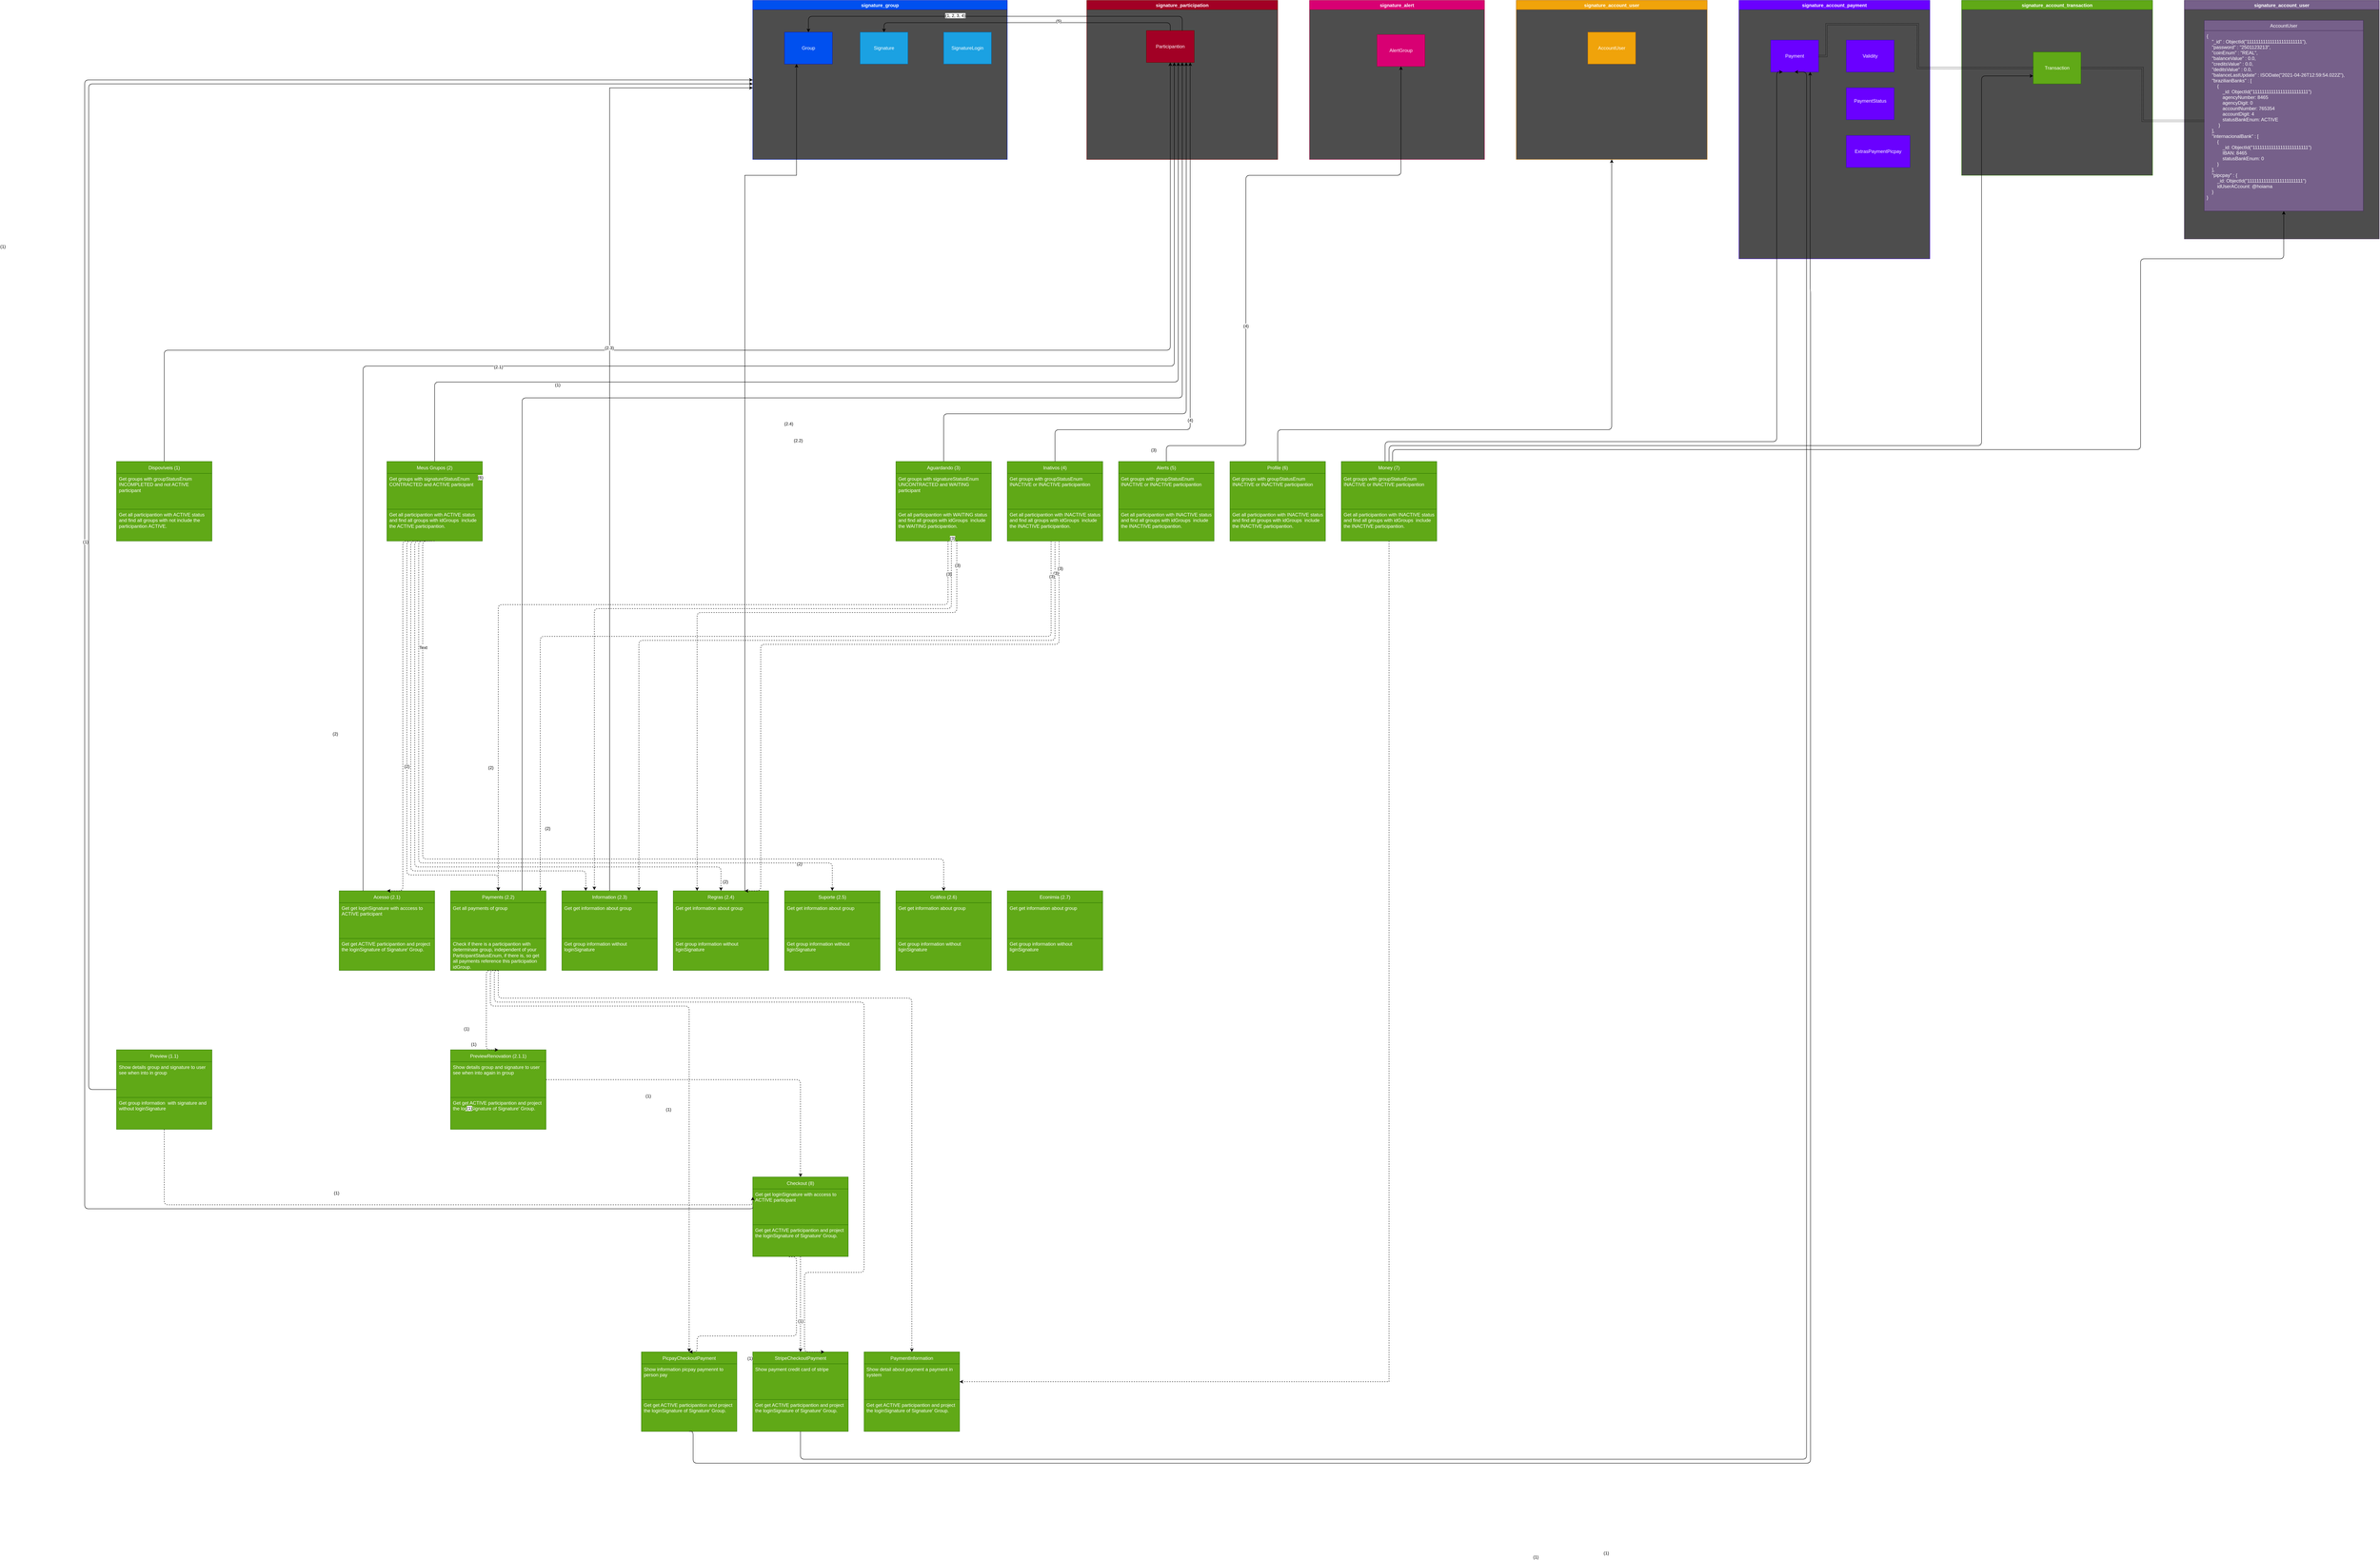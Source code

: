 <mxfile version="14.6.1" type="github" pages="5"><diagram id="UFklXF1LCE28RJlN8Q36" name="Data model"><mxGraphModel dx="4021" dy="-856" grid="1" gridSize="10" guides="1" tooltips="1" connect="1" arrows="1" fold="1" page="0" pageScale="1" pageWidth="827" pageHeight="1169" math="0" shadow="0"><root><mxCell id="lO3B_2j6LL15DcBu6LDD-0"/><mxCell id="lO3B_2j6LL15DcBu6LDD-1" parent="lO3B_2j6LL15DcBu6LDD-0"/><mxCell id="80iP5fmugkE-lihq9i3K-5" value="signature_account_user" style="swimlane;fillColor=#76608a;strokeColor=#432D57;fontColor=#ffffff;swimlaneFillColor=#4D4D4D;" parent="lO3B_2j6LL15DcBu6LDD-1" vertex="1"><mxGeometry x="3600" y="1720" width="490" height="600" as="geometry"/></mxCell><mxCell id="-I-HENzeSwQVhJFh1voa-0" value="AccountUser" style="swimlane;fontStyle=0;childLayout=stackLayout;horizontal=1;startSize=26;fillColor=#76608a;horizontalStack=0;resizeParent=1;resizeParentMax=0;resizeLast=0;collapsible=1;marginBottom=0;strokeColor=#432D57;fontColor=#ffffff;" parent="80iP5fmugkE-lihq9i3K-5" vertex="1"><mxGeometry x="50" y="50" width="400" height="480" as="geometry"/></mxCell><mxCell id="-I-HENzeSwQVhJFh1voa-1" value="{&#xA;    &quot;_id&quot; : ObjectId(&quot;111111111111111111111111&quot;),&#xA;    &quot;password&quot; : &quot;2501123213&quot;,&#xA;    &quot;coinEnum&quot; : &quot;REAL&quot;,&#xA;    &quot;balanceValue&quot; : 0.0,&#xA;    &quot;creditsValue&quot; : 0.0,&#xA;    &quot;deditsValue&quot; : 0.0,  &#xA;    &quot;balanceLastUpdate&quot; : ISODate(&quot;2021-04-26T12:59:54.022Z&quot;),&#xA;    &quot;brazilianBanks&quot; : [&#xA;        {&#xA;            _id: ObjectId(&quot;111111111111111111111111&quot;)&#xA;            agencyNumber: 8465&#xA;            agencyDigit: 0&#xA;            accountNumber: 765354&#xA;            accountDigit: 4&#xA;            statusBankEnum: ACTIVE&#xA;         }&#xA;    ],&#xA;    &quot;internacionalBank&quot; : [&#xA;        {&#xA;            _id: ObjectId(&quot;111111111111111111111111&quot;)&#xA;            IBAN: 8465&#xA;            statusBankEnum: 0&#xA;        }&#xA;    ],   &#xA;    &quot;pipcpay&quot; : {&#xA;        _id: ObjectId(&quot;111111111111111111111111&quot;)&#xA;        idUserACcount: @hoiama&#xA;    }&#xA;}" style="text;strokeColor=#432D57;fillColor=#76608a;align=left;verticalAlign=top;spacingLeft=4;spacingRight=4;overflow=hidden;rotatable=0;points=[[0,0.5],[1,0.5]];portConstraint=eastwest;fontSize=12;fontColor=#ffffff;" parent="-I-HENzeSwQVhJFh1voa-0" vertex="1"><mxGeometry y="26" width="400" height="454" as="geometry"/></mxCell><mxCell id="80iP5fmugkE-lihq9i3K-3" value="signature_account_transaction" style="swimlane;fillColor=#60a917;strokeColor=#2D7600;fontColor=#ffffff;swimlaneFillColor=#4D4D4D;" parent="lO3B_2j6LL15DcBu6LDD-1" vertex="1"><mxGeometry x="3040" y="1720" width="480" height="440" as="geometry"/></mxCell><mxCell id="m0cf5U8HJTMRr_S_mGDr-0" value="Transaction" style="rounded=0;whiteSpace=wrap;html=1;fillColor=#60a917;strokeColor=#2D7600;fontColor=#ffffff;" parent="80iP5fmugkE-lihq9i3K-3" vertex="1"><mxGeometry x="180" y="130" width="120" height="80" as="geometry"/></mxCell><mxCell id="R1l2qYk_dWYg10ZhoPh3-1" value="signature_participation" style="swimlane;fillColor=#a20025;strokeColor=#6F0000;fontColor=#ffffff;swimlaneFillColor=#4D4D4D;" parent="lO3B_2j6LL15DcBu6LDD-1" vertex="1"><mxGeometry x="840" y="1720" width="480" height="400" as="geometry"/></mxCell><mxCell id="R1l2qYk_dWYg10ZhoPh3-0" value="Participantion" style="rounded=0;whiteSpace=wrap;html=1;fillColor=#a20025;strokeColor=#6F0000;fontColor=#ffffff;" parent="R1l2qYk_dWYg10ZhoPh3-1" vertex="1"><mxGeometry x="150" y="76" width="120" height="80" as="geometry"/></mxCell><mxCell id="cLdP0Sg7EQ9AN8XBzPEJ-0" value="signature_alert" style="swimlane;fillColor=#d80073;strokeColor=#A50040;fontColor=#ffffff;swimlaneFillColor=#4D4D4D;" parent="lO3B_2j6LL15DcBu6LDD-1" vertex="1"><mxGeometry x="1400" y="1720" width="440" height="400" as="geometry"/></mxCell><mxCell id="DzlOi3tmQDHlaDC_txu3-0" value="AlertGroup" style="rounded=0;whiteSpace=wrap;html=1;fillColor=#d80073;strokeColor=#A50040;fontColor=#ffffff;" parent="cLdP0Sg7EQ9AN8XBzPEJ-0" vertex="1"><mxGeometry x="170" y="86" width="120" height="80" as="geometry"/></mxCell><mxCell id="vNVSYtbttZ2kvAX-HOYX-18" value="signature_group" style="swimlane;fillColor=#0050ef;strokeColor=#001DBC;fontColor=#ffffff;swimlaneFillColor=#4D4D4D;" parent="lO3B_2j6LL15DcBu6LDD-1" vertex="1"><mxGeometry y="1720" width="640" height="400" as="geometry"/></mxCell><mxCell id="OAspYzNvN29A7TdwPGkh-0" value="Group" style="rounded=0;whiteSpace=wrap;html=1;fillColor=#0050ef;strokeColor=#001DBC;fontColor=#ffffff;" parent="vNVSYtbttZ2kvAX-HOYX-18" vertex="1"><mxGeometry x="80" y="80" width="120" height="80" as="geometry"/></mxCell><mxCell id="OAspYzNvN29A7TdwPGkh-1" value="Signature" style="rounded=0;whiteSpace=wrap;html=1;fillColor=#1ba1e2;strokeColor=#006EAF;fontColor=#ffffff;" parent="vNVSYtbttZ2kvAX-HOYX-18" vertex="1"><mxGeometry x="270" y="80" width="120" height="80" as="geometry"/></mxCell><mxCell id="OAspYzNvN29A7TdwPGkh-2" value="SignatureLogin" style="rounded=0;whiteSpace=wrap;html=1;fillColor=#1ba1e2;strokeColor=#006EAF;fontColor=#ffffff;" parent="vNVSYtbttZ2kvAX-HOYX-18" vertex="1"><mxGeometry x="480" y="80" width="120" height="80" as="geometry"/></mxCell><mxCell id="IOQDyEaCTY6MPWt8qL6D-3" value="Dispovíveis (1)" style="swimlane;fontStyle=0;childLayout=stackLayout;horizontal=1;startSize=30;fillColor=#60a917;horizontalStack=0;resizeParent=1;resizeParentMax=0;resizeLast=0;collapsible=1;marginBottom=0;strokeColor=#2D7600;fontColor=#ffffff;" parent="lO3B_2j6LL15DcBu6LDD-1" vertex="1"><mxGeometry x="-1600" y="2880" width="240" height="200" as="geometry"/></mxCell><mxCell id="IOQDyEaCTY6MPWt8qL6D-4" value="Get groups with groupStatusEnum INCOMPLETED and not ACTIVE participant" style="text;strokeColor=#2D7600;fillColor=#60a917;align=left;verticalAlign=top;spacingLeft=4;spacingRight=4;overflow=hidden;rotatable=0;points=[[0,0.5],[1,0.5]];portConstraint=eastwest;fontSize=12;fontColor=#ffffff;whiteSpace=wrap;" parent="IOQDyEaCTY6MPWt8qL6D-3" vertex="1"><mxGeometry y="30" width="240" height="90" as="geometry"/></mxCell><mxCell id="tYd8YVb5CrzPLi8ek7Kr-23" value="Get all participantion with ACTIVE status and find all groups with not include the participantion ACTIVE." style="text;strokeColor=#2D7600;fillColor=#60a917;align=left;verticalAlign=top;spacingLeft=4;spacingRight=4;overflow=hidden;rotatable=0;points=[[0,0.5],[1,0.5]];portConstraint=eastwest;fontSize=12;fontColor=#ffffff;whiteSpace=wrap;" parent="IOQDyEaCTY6MPWt8qL6D-3" vertex="1"><mxGeometry y="120" width="240" height="80" as="geometry"/></mxCell><mxCell id="IOQDyEaCTY6MPWt8qL6D-13" value="Meus Grupos (2)" style="swimlane;fontStyle=0;childLayout=stackLayout;horizontal=1;startSize=30;fillColor=#60a917;horizontalStack=0;resizeParent=1;resizeParentMax=0;resizeLast=0;collapsible=1;marginBottom=0;strokeColor=#2D7600;fontColor=#ffffff;" parent="lO3B_2j6LL15DcBu6LDD-1" vertex="1"><mxGeometry x="-920" y="2880" width="240" height="200" as="geometry"/></mxCell><mxCell id="IOQDyEaCTY6MPWt8qL6D-14" value="Get groups with signatureStatusEnum CONTRACTED and ACTIVE participant" style="text;strokeColor=#2D7600;fillColor=#60a917;align=left;verticalAlign=top;spacingLeft=4;spacingRight=4;overflow=hidden;rotatable=0;points=[[0,0.5],[1,0.5]];portConstraint=eastwest;fontSize=12;fontColor=#ffffff;whiteSpace=wrap;" parent="IOQDyEaCTY6MPWt8qL6D-13" vertex="1"><mxGeometry y="30" width="240" height="90" as="geometry"/></mxCell><mxCell id="tYd8YVb5CrzPLi8ek7Kr-24" value="Get all participantion with ACTIVE status and find all groups with idGroups  include the ACTIVE participantion." style="text;strokeColor=#2D7600;fillColor=#60a917;align=left;verticalAlign=top;spacingLeft=4;spacingRight=4;overflow=hidden;rotatable=0;points=[[0,0.5],[1,0.5]];portConstraint=eastwest;fontSize=12;fontColor=#ffffff;whiteSpace=wrap;" parent="IOQDyEaCTY6MPWt8qL6D-13" vertex="1"><mxGeometry y="120" width="240" height="80" as="geometry"/></mxCell><mxCell id="tYd8YVb5CrzPLi8ek7Kr-2" value="" style="edgeStyle=orthogonalEdgeStyle;orthogonalLoop=1;jettySize=auto;html=1;entryX=0.5;entryY=1;entryDx=0;entryDy=0;exitX=0.5;exitY=0;exitDx=0;exitDy=0;fillColor=#f5f5f5;" parent="lO3B_2j6LL15DcBu6LDD-1" source="IOQDyEaCTY6MPWt8qL6D-3" target="R1l2qYk_dWYg10ZhoPh3-0" edge="1"><mxGeometry relative="1" as="geometry"><mxPoint x="-160" y="2340" as="sourcePoint"/><mxPoint x="550" y="2283" as="targetPoint"/><Array as="points"><mxPoint x="-1480" y="2600"/><mxPoint x="1050" y="2600"/></Array></mxGeometry></mxCell><mxCell id="tYd8YVb5CrzPLi8ek7Kr-8" value="(1)" style="edgeLabel;html=1;align=center;verticalAlign=middle;resizable=0;points=[];" parent="tYd8YVb5CrzPLi8ek7Kr-2" vertex="1" connectable="0"><mxGeometry x="0.084" y="-2" relative="1" as="geometry"><mxPoint x="-647.17" y="85" as="offset"/></mxGeometry></mxCell><mxCell id="tYd8YVb5CrzPLi8ek7Kr-3" value="" style="edgeStyle=orthogonalEdgeStyle;orthogonalLoop=1;jettySize=auto;html=1;exitX=0.5;exitY=0;exitDx=0;exitDy=0;fillColor=#f5f5f5;" parent="lO3B_2j6LL15DcBu6LDD-1" source="IOQDyEaCTY6MPWt8qL6D-13" target="R1l2qYk_dWYg10ZhoPh3-0" edge="1"><mxGeometry relative="1" as="geometry"><mxPoint x="-150" y="2355" as="sourcePoint"/><mxPoint x="1020" y="1876" as="targetPoint"/><Array as="points"><mxPoint x="-800" y="2680"/><mxPoint x="1070" y="2680"/></Array></mxGeometry></mxCell><mxCell id="tYd8YVb5CrzPLi8ek7Kr-5" value="(2.2)" style="edgeLabel;html=1;align=center;verticalAlign=middle;resizable=0;points=[];" parent="tYd8YVb5CrzPLi8ek7Kr-3" vertex="1" connectable="0"><mxGeometry x="-0.195" y="-2" relative="1" as="geometry"><mxPoint x="-43" y="145" as="offset"/></mxGeometry></mxCell><mxCell id="tYd8YVb5CrzPLi8ek7Kr-11" value="" style="edgeStyle=orthogonalEdgeStyle;orthogonalLoop=1;jettySize=auto;html=1;exitX=0.5;exitY=0;exitDx=0;exitDy=0;fillColor=#f5f5f5;" parent="lO3B_2j6LL15DcBu6LDD-1" source="tYd8YVb5CrzPLi8ek7Kr-9" edge="1"><mxGeometry relative="1" as="geometry"><mxPoint x="-150.48" y="2506.1" as="sourcePoint"/><mxPoint x="1090" y="1876" as="targetPoint"/><Array as="points"><mxPoint x="480" y="2760"/><mxPoint x="1090" y="2760"/><mxPoint x="1090" y="1876"/></Array></mxGeometry></mxCell><mxCell id="tYd8YVb5CrzPLi8ek7Kr-12" value="(3)" style="edgeLabel;html=1;align=center;verticalAlign=middle;resizable=0;points=[];" parent="tYd8YVb5CrzPLi8ek7Kr-11" vertex="1" connectable="0"><mxGeometry x="-0.195" y="-2" relative="1" as="geometry"><mxPoint x="-2.03" y="88.98" as="offset"/></mxGeometry></mxCell><mxCell id="tYd8YVb5CrzPLi8ek7Kr-13" value="Inativos (4)" style="swimlane;fontStyle=0;childLayout=stackLayout;horizontal=1;startSize=30;fillColor=#60a917;horizontalStack=0;resizeParent=1;resizeParentMax=0;resizeLast=0;collapsible=1;marginBottom=0;strokeColor=#2D7600;fontColor=#ffffff;" parent="lO3B_2j6LL15DcBu6LDD-1" vertex="1"><mxGeometry x="640" y="2880" width="240" height="200" as="geometry"/></mxCell><mxCell id="tYd8YVb5CrzPLi8ek7Kr-14" value="Get groups with groupStatusEnum INACTIVE or INACTIVE participantion" style="text;strokeColor=#2D7600;fillColor=#60a917;align=left;verticalAlign=top;spacingLeft=4;spacingRight=4;overflow=hidden;rotatable=0;points=[[0,0.5],[1,0.5]];portConstraint=eastwest;fontSize=12;fontColor=#ffffff;whiteSpace=wrap;" parent="tYd8YVb5CrzPLi8ek7Kr-13" vertex="1"><mxGeometry y="30" width="240" height="90" as="geometry"/></mxCell><mxCell id="tYd8YVb5CrzPLi8ek7Kr-26" value="Get all participantion with INACTIVE status and find all groups with idGroups  include the INACTIVE participantion." style="text;strokeColor=#2D7600;fillColor=#60a917;align=left;verticalAlign=top;spacingLeft=4;spacingRight=4;overflow=hidden;rotatable=0;points=[[0,0.5],[1,0.5]];portConstraint=eastwest;fontSize=12;fontColor=#ffffff;whiteSpace=wrap;" parent="tYd8YVb5CrzPLi8ek7Kr-13" vertex="1"><mxGeometry y="120" width="240" height="80" as="geometry"/></mxCell><mxCell id="tYd8YVb5CrzPLi8ek7Kr-15" value="" style="edgeStyle=orthogonalEdgeStyle;orthogonalLoop=1;jettySize=auto;html=1;fillColor=#f5f5f5;exitX=0.5;exitY=0;exitDx=0;exitDy=0;" parent="lO3B_2j6LL15DcBu6LDD-1" source="tYd8YVb5CrzPLi8ek7Kr-13" edge="1"><mxGeometry relative="1" as="geometry"><mxPoint x="1520" y="2900" as="sourcePoint"/><mxPoint x="1100" y="1876" as="targetPoint"/><Array as="points"><mxPoint x="760" y="2800"/><mxPoint x="1100" y="2800"/><mxPoint x="1100" y="1876"/></Array></mxGeometry></mxCell><mxCell id="tYd8YVb5CrzPLi8ek7Kr-16" value="(4)" style="edgeLabel;html=1;align=center;verticalAlign=middle;resizable=0;points=[];" parent="tYd8YVb5CrzPLi8ek7Kr-15" vertex="1" connectable="0"><mxGeometry x="-0.195" y="-2" relative="1" as="geometry"><mxPoint x="-2.05" y="96.47" as="offset"/></mxGeometry></mxCell><mxCell id="tYd8YVb5CrzPLi8ek7Kr-17" value="Acesso (2.1)" style="swimlane;fontStyle=0;childLayout=stackLayout;horizontal=1;startSize=30;fillColor=#60a917;horizontalStack=0;resizeParent=1;resizeParentMax=0;resizeLast=0;collapsible=1;marginBottom=0;strokeColor=#2D7600;fontColor=#ffffff;" parent="lO3B_2j6LL15DcBu6LDD-1" vertex="1"><mxGeometry x="-1040" y="3960.07" width="240" height="200" as="geometry"/></mxCell><mxCell id="tYd8YVb5CrzPLi8ek7Kr-18" value="Get get loginSignature with acccess to ACTIVE participant" style="text;strokeColor=#2D7600;fillColor=#60a917;align=left;verticalAlign=top;spacingLeft=4;spacingRight=4;overflow=hidden;rotatable=0;points=[[0,0.5],[1,0.5]];portConstraint=eastwest;fontSize=12;fontColor=#ffffff;whiteSpace=wrap;" parent="tYd8YVb5CrzPLi8ek7Kr-17" vertex="1"><mxGeometry y="30" width="240" height="90" as="geometry"/></mxCell><mxCell id="vNVSYtbttZ2kvAX-HOYX-6" value="Get get ACTIVE participantion and project the loginSignature of Signature' Group." style="text;strokeColor=#2D7600;fillColor=#60a917;align=left;verticalAlign=top;spacingLeft=4;spacingRight=4;overflow=hidden;rotatable=0;points=[[0,0.5],[1,0.5]];portConstraint=eastwest;fontSize=12;fontColor=#ffffff;whiteSpace=wrap;" parent="tYd8YVb5CrzPLi8ek7Kr-17" vertex="1"><mxGeometry y="120" width="240" height="80" as="geometry"/></mxCell><mxCell id="tYd8YVb5CrzPLi8ek7Kr-19" value="" style="edgeStyle=orthogonalEdgeStyle;orthogonalLoop=1;jettySize=auto;html=1;exitX=0.25;exitY=0;exitDx=0;exitDy=0;fillColor=#f5f5f5;" parent="lO3B_2j6LL15DcBu6LDD-1" source="tYd8YVb5CrzPLi8ek7Kr-17" target="R1l2qYk_dWYg10ZhoPh3-0" edge="1"><mxGeometry relative="1" as="geometry"><mxPoint x="100" y="2822" as="sourcePoint"/><mxPoint x="1060" y="1880" as="targetPoint"/><Array as="points"><mxPoint x="-980" y="2640"/><mxPoint x="1060" y="2640"/></Array></mxGeometry></mxCell><mxCell id="tYd8YVb5CrzPLi8ek7Kr-20" value="(2.1)" style="edgeLabel;html=1;align=center;verticalAlign=middle;resizable=0;points=[];" parent="tYd8YVb5CrzPLi8ek7Kr-19" vertex="1" connectable="0"><mxGeometry x="-0.195" y="-2" relative="1" as="geometry"><mxPoint as="offset"/></mxGeometry></mxCell><mxCell id="vNVSYtbttZ2kvAX-HOYX-7" value="Payments (2.2)" style="swimlane;fontStyle=0;childLayout=stackLayout;horizontal=1;startSize=30;fillColor=#60a917;horizontalStack=0;resizeParent=1;resizeParentMax=0;resizeLast=0;collapsible=1;marginBottom=0;strokeColor=#2D7600;fontColor=#ffffff;" parent="lO3B_2j6LL15DcBu6LDD-1" vertex="1"><mxGeometry x="-760" y="3960.07" width="240" height="200" as="geometry"/></mxCell><mxCell id="vNVSYtbttZ2kvAX-HOYX-8" value="Get all payments of group" style="text;strokeColor=#2D7600;fillColor=#60a917;align=left;verticalAlign=top;spacingLeft=4;spacingRight=4;overflow=hidden;rotatable=0;points=[[0,0.5],[1,0.5]];portConstraint=eastwest;fontSize=12;fontColor=#ffffff;whiteSpace=wrap;" parent="vNVSYtbttZ2kvAX-HOYX-7" vertex="1"><mxGeometry y="30" width="240" height="90" as="geometry"/></mxCell><mxCell id="vNVSYtbttZ2kvAX-HOYX-9" value="Check if there is a participantion with determinate group, independent of your ParticipantStatusEnum, if there is, so get all payments reference this participation idGroup." style="text;strokeColor=#2D7600;fillColor=#60a917;align=left;verticalAlign=top;spacingLeft=4;spacingRight=4;overflow=hidden;rotatable=0;points=[[0,0.5],[1,0.5]];portConstraint=eastwest;fontSize=12;fontColor=#ffffff;whiteSpace=wrap;" parent="vNVSYtbttZ2kvAX-HOYX-7" vertex="1"><mxGeometry y="120" width="240" height="80" as="geometry"/></mxCell><mxCell id="vNVSYtbttZ2kvAX-HOYX-10" value="" style="edgeStyle=orthogonalEdgeStyle;orthogonalLoop=1;jettySize=auto;html=1;exitX=0.75;exitY=0;exitDx=0;exitDy=0;fillColor=#f5f5f5;entryX=0.75;entryY=1;entryDx=0;entryDy=0;" parent="lO3B_2j6LL15DcBu6LDD-1" source="vNVSYtbttZ2kvAX-HOYX-7" target="R1l2qYk_dWYg10ZhoPh3-0" edge="1"><mxGeometry relative="1" as="geometry"><mxPoint x="850" y="2845" as="sourcePoint"/><mxPoint x="610" y="2360" as="targetPoint"/><Array as="points"><mxPoint x="-580" y="2720"/><mxPoint x="1080" y="2720"/></Array></mxGeometry></mxCell><mxCell id="vNVSYtbttZ2kvAX-HOYX-11" value="(6)" style="edgeLabel;html=1;align=center;verticalAlign=middle;resizable=0;points=[];" parent="vNVSYtbttZ2kvAX-HOYX-10" vertex="1" connectable="0"><mxGeometry x="-0.195" y="-2" relative="1" as="geometry"><mxPoint x="-372.41" y="197.97" as="offset"/></mxGeometry></mxCell><mxCell id="vNVSYtbttZ2kvAX-HOYX-19" value="signature_account_payment" style="swimlane;fillColor=#6a00ff;strokeColor=#3700CC;fontColor=#ffffff;swimlaneFillColor=#4D4D4D;" parent="lO3B_2j6LL15DcBu6LDD-1" vertex="1"><mxGeometry x="2480" y="1720" width="480" height="650" as="geometry"/></mxCell><mxCell id="1bTkWEweBnlodB9cg52z-0" value="Payment" style="rounded=0;whiteSpace=wrap;html=1;fillColor=#6a00ff;strokeColor=#3700CC;fontColor=#ffffff;" parent="vNVSYtbttZ2kvAX-HOYX-19" vertex="1"><mxGeometry x="80" y="100" width="120" height="80" as="geometry"/></mxCell><mxCell id="80iP5fmugkE-lihq9i3K-0" value="Validity" style="rounded=0;whiteSpace=wrap;html=1;fillColor=#6a00ff;strokeColor=#3700CC;fontColor=#ffffff;" parent="vNVSYtbttZ2kvAX-HOYX-19" vertex="1"><mxGeometry x="270" y="100" width="120" height="80" as="geometry"/></mxCell><mxCell id="80iP5fmugkE-lihq9i3K-1" value="&lt;br&gt;PaymentStatus&lt;div&gt;&lt;br&gt;&lt;br&gt;&lt;/div&gt;" style="rounded=0;whiteSpace=wrap;html=1;fillColor=#6a00ff;strokeColor=#3700CC;fontColor=#ffffff;" parent="vNVSYtbttZ2kvAX-HOYX-19" vertex="1"><mxGeometry x="270" y="220" width="120" height="80" as="geometry"/></mxCell><mxCell id="80iP5fmugkE-lihq9i3K-2" value="ExtrasPaymentPicpay" style="rounded=0;whiteSpace=wrap;html=1;fillColor=#6a00ff;strokeColor=#3700CC;fontColor=#ffffff;" parent="vNVSYtbttZ2kvAX-HOYX-19" vertex="1"><mxGeometry x="270" y="340" width="160" height="80" as="geometry"/></mxCell><mxCell id="Ds4y6ecp7dKiqxuAfc2T-4" value="" style="edgeStyle=orthogonalEdgeStyle;rounded=0;orthogonalLoop=1;jettySize=auto;html=1;exitX=0.5;exitY=0;exitDx=0;exitDy=0;" parent="lO3B_2j6LL15DcBu6LDD-1" source="z0KubO84FggKL-aHH1LH-4" edge="1"><mxGeometry relative="1" as="geometry"><mxPoint y="1940" as="targetPoint"/><Array as="points"><mxPoint x="-360" y="1940"/><mxPoint x="-30" y="1940"/></Array></mxGeometry></mxCell><mxCell id="Ds4y6ecp7dKiqxuAfc2T-5" value="(2.3)" style="edgeLabel;html=1;align=center;verticalAlign=middle;resizable=0;points=[];" parent="Ds4y6ecp7dKiqxuAfc2T-4" vertex="1" connectable="0"><mxGeometry x="0.148" y="1" relative="1" as="geometry"><mxPoint as="offset"/></mxGeometry></mxCell><mxCell id="z0KubO84FggKL-aHH1LH-4" value="Information (2.3)" style="swimlane;fontStyle=0;childLayout=stackLayout;horizontal=1;startSize=30;fillColor=#60a917;horizontalStack=0;resizeParent=1;resizeParentMax=0;resizeLast=0;collapsible=1;marginBottom=0;strokeColor=#2D7600;fontColor=#ffffff;" parent="lO3B_2j6LL15DcBu6LDD-1" vertex="1"><mxGeometry x="-480" y="3960.07" width="240" height="200" as="geometry"/></mxCell><mxCell id="z0KubO84FggKL-aHH1LH-5" value="Get get information about group" style="text;strokeColor=#2D7600;fillColor=#60a917;align=left;verticalAlign=top;spacingLeft=4;spacingRight=4;overflow=hidden;rotatable=0;points=[[0,0.5],[1,0.5]];portConstraint=eastwest;fontSize=12;fontColor=#ffffff;whiteSpace=wrap;" parent="z0KubO84FggKL-aHH1LH-4" vertex="1"><mxGeometry y="30" width="240" height="90" as="geometry"/></mxCell><mxCell id="z0KubO84FggKL-aHH1LH-6" value="Get group information without loginSignature" style="text;strokeColor=#2D7600;fillColor=#60a917;align=left;verticalAlign=top;spacingLeft=4;spacingRight=4;overflow=hidden;rotatable=0;points=[[0,0.5],[1,0.5]];portConstraint=eastwest;fontSize=12;fontColor=#ffffff;whiteSpace=wrap;" parent="z0KubO84FggKL-aHH1LH-4" vertex="1"><mxGeometry y="120" width="240" height="80" as="geometry"/></mxCell><mxCell id="tYd8YVb5CrzPLi8ek7Kr-9" value="Aguardando (3)" style="swimlane;fontStyle=0;childLayout=stackLayout;horizontal=1;startSize=30;fillColor=#60a917;horizontalStack=0;resizeParent=1;resizeParentMax=0;resizeLast=0;collapsible=1;marginBottom=0;strokeColor=#2D7600;fontColor=#ffffff;" parent="lO3B_2j6LL15DcBu6LDD-1" vertex="1"><mxGeometry x="360" y="2880" width="240" height="200" as="geometry"/></mxCell><mxCell id="tYd8YVb5CrzPLi8ek7Kr-10" value="Get groups with signatureStatusEnum UNCONTRACTED and WAITING participant" style="text;strokeColor=#2D7600;fillColor=#60a917;align=left;verticalAlign=top;spacingLeft=4;spacingRight=4;overflow=hidden;rotatable=0;points=[[0,0.5],[1,0.5]];portConstraint=eastwest;fontSize=12;fontColor=#ffffff;whiteSpace=wrap;" parent="tYd8YVb5CrzPLi8ek7Kr-9" vertex="1"><mxGeometry y="30" width="240" height="90" as="geometry"/></mxCell><mxCell id="tYd8YVb5CrzPLi8ek7Kr-25" value="Get all participantion with WAITING status and find all groups with idGroups  include the WAITING participantion." style="text;strokeColor=#2D7600;fillColor=#60a917;align=left;verticalAlign=top;spacingLeft=4;spacingRight=4;overflow=hidden;rotatable=0;points=[[0,0.5],[1,0.5]];portConstraint=eastwest;fontSize=12;fontColor=#ffffff;whiteSpace=wrap;" parent="tYd8YVb5CrzPLi8ek7Kr-9" vertex="1"><mxGeometry y="120" width="240" height="80" as="geometry"/></mxCell><mxCell id="Ds4y6ecp7dKiqxuAfc2T-6" value="Preview (1.1)" style="swimlane;fontStyle=0;childLayout=stackLayout;horizontal=1;startSize=30;fillColor=#60a917;horizontalStack=0;resizeParent=1;resizeParentMax=0;resizeLast=0;collapsible=1;marginBottom=0;strokeColor=#2D7600;fontColor=#ffffff;" parent="lO3B_2j6LL15DcBu6LDD-1" vertex="1"><mxGeometry x="-1600" y="4360" width="240" height="200" as="geometry"/></mxCell><mxCell id="Ds4y6ecp7dKiqxuAfc2T-7" value="Show details group and signature to user see when into in group" style="text;strokeColor=#2D7600;fillColor=#60a917;align=left;verticalAlign=top;spacingLeft=4;spacingRight=4;overflow=hidden;rotatable=0;points=[[0,0.5],[1,0.5]];portConstraint=eastwest;fontSize=12;fontColor=#ffffff;whiteSpace=wrap;" parent="Ds4y6ecp7dKiqxuAfc2T-6" vertex="1"><mxGeometry y="30" width="240" height="90" as="geometry"/></mxCell><mxCell id="Ds4y6ecp7dKiqxuAfc2T-8" value="Get group information  with signature and without loginSignature" style="text;strokeColor=#2D7600;fillColor=#60a917;align=left;verticalAlign=top;spacingLeft=4;spacingRight=4;overflow=hidden;rotatable=0;points=[[0,0.5],[1,0.5]];portConstraint=eastwest;fontSize=12;fontColor=#ffffff;whiteSpace=wrap;" parent="Ds4y6ecp7dKiqxuAfc2T-6" vertex="1"><mxGeometry y="120" width="240" height="80" as="geometry"/></mxCell><mxCell id="Ds4y6ecp7dKiqxuAfc2T-9" value="Checkout (8)" style="swimlane;fontStyle=0;childLayout=stackLayout;horizontal=1;startSize=30;fillColor=#60a917;horizontalStack=0;resizeParent=1;resizeParentMax=0;resizeLast=0;collapsible=1;marginBottom=0;strokeColor=#2D7600;fontColor=#ffffff;" parent="lO3B_2j6LL15DcBu6LDD-1" vertex="1"><mxGeometry y="4680" width="240" height="200" as="geometry"/></mxCell><mxCell id="Ds4y6ecp7dKiqxuAfc2T-10" value="Get get loginSignature with acccess to ACTIVE participant" style="text;strokeColor=#2D7600;fillColor=#60a917;align=left;verticalAlign=top;spacingLeft=4;spacingRight=4;overflow=hidden;rotatable=0;points=[[0,0.5],[1,0.5]];portConstraint=eastwest;fontSize=12;fontColor=#ffffff;whiteSpace=wrap;" parent="Ds4y6ecp7dKiqxuAfc2T-9" vertex="1"><mxGeometry y="30" width="240" height="90" as="geometry"/></mxCell><mxCell id="Ds4y6ecp7dKiqxuAfc2T-11" value="Get get ACTIVE participantion and project the loginSignature of Signature' Group." style="text;strokeColor=#2D7600;fillColor=#60a917;align=left;verticalAlign=top;spacingLeft=4;spacingRight=4;overflow=hidden;rotatable=0;points=[[0,0.5],[1,0.5]];portConstraint=eastwest;fontSize=12;fontColor=#ffffff;whiteSpace=wrap;" parent="Ds4y6ecp7dKiqxuAfc2T-9" vertex="1"><mxGeometry y="120" width="240" height="80" as="geometry"/></mxCell><mxCell id="Ds4y6ecp7dKiqxuAfc2T-12" value="PaymentInformation" style="swimlane;fontStyle=0;childLayout=stackLayout;horizontal=1;startSize=30;fillColor=#60a917;horizontalStack=0;resizeParent=1;resizeParentMax=0;resizeLast=0;collapsible=1;marginBottom=0;strokeColor=#2D7600;fontColor=#ffffff;" parent="lO3B_2j6LL15DcBu6LDD-1" vertex="1"><mxGeometry x="280" y="5120" width="240" height="200" as="geometry"/></mxCell><mxCell id="Ds4y6ecp7dKiqxuAfc2T-13" value="Show detail about payment a payment in system" style="text;strokeColor=#2D7600;fillColor=#60a917;align=left;verticalAlign=top;spacingLeft=4;spacingRight=4;overflow=hidden;rotatable=0;points=[[0,0.5],[1,0.5]];portConstraint=eastwest;fontSize=12;fontColor=#ffffff;whiteSpace=wrap;" parent="Ds4y6ecp7dKiqxuAfc2T-12" vertex="1"><mxGeometry y="30" width="240" height="90" as="geometry"/></mxCell><mxCell id="Ds4y6ecp7dKiqxuAfc2T-14" value="Get get ACTIVE participantion and project the loginSignature of Signature' Group." style="text;strokeColor=#2D7600;fillColor=#60a917;align=left;verticalAlign=top;spacingLeft=4;spacingRight=4;overflow=hidden;rotatable=0;points=[[0,0.5],[1,0.5]];portConstraint=eastwest;fontSize=12;fontColor=#ffffff;whiteSpace=wrap;" parent="Ds4y6ecp7dKiqxuAfc2T-12" vertex="1"><mxGeometry y="120" width="240" height="80" as="geometry"/></mxCell><mxCell id="Ds4y6ecp7dKiqxuAfc2T-15" value="Regras (2.4)" style="swimlane;fontStyle=0;childLayout=stackLayout;horizontal=1;startSize=30;fillColor=#60a917;horizontalStack=0;resizeParent=1;resizeParentMax=0;resizeLast=0;collapsible=1;marginBottom=0;strokeColor=#2D7600;fontColor=#ffffff;" parent="lO3B_2j6LL15DcBu6LDD-1" vertex="1"><mxGeometry x="-200" y="3960.07" width="240" height="200" as="geometry"/></mxCell><mxCell id="Ds4y6ecp7dKiqxuAfc2T-16" value="Get get information about group" style="text;strokeColor=#2D7600;fillColor=#60a917;align=left;verticalAlign=top;spacingLeft=4;spacingRight=4;overflow=hidden;rotatable=0;points=[[0,0.5],[1,0.5]];portConstraint=eastwest;fontSize=12;fontColor=#ffffff;whiteSpace=wrap;" parent="Ds4y6ecp7dKiqxuAfc2T-15" vertex="1"><mxGeometry y="30" width="240" height="90" as="geometry"/></mxCell><mxCell id="Ds4y6ecp7dKiqxuAfc2T-17" value="Get group information without liginSignature" style="text;strokeColor=#2D7600;fillColor=#60a917;align=left;verticalAlign=top;spacingLeft=4;spacingRight=4;overflow=hidden;rotatable=0;points=[[0,0.5],[1,0.5]];portConstraint=eastwest;fontSize=12;fontColor=#ffffff;whiteSpace=wrap;" parent="Ds4y6ecp7dKiqxuAfc2T-15" vertex="1"><mxGeometry y="120" width="240" height="80" as="geometry"/></mxCell><mxCell id="Ds4y6ecp7dKiqxuAfc2T-18" value="Suporte (2.5)" style="swimlane;fontStyle=0;childLayout=stackLayout;horizontal=1;startSize=30;fillColor=#60a917;horizontalStack=0;resizeParent=1;resizeParentMax=0;resizeLast=0;collapsible=1;marginBottom=0;strokeColor=#2D7600;fontColor=#ffffff;" parent="lO3B_2j6LL15DcBu6LDD-1" vertex="1"><mxGeometry x="80" y="3960.07" width="240" height="200" as="geometry"/></mxCell><mxCell id="Ds4y6ecp7dKiqxuAfc2T-19" value="Get get information about group" style="text;strokeColor=#2D7600;fillColor=#60a917;align=left;verticalAlign=top;spacingLeft=4;spacingRight=4;overflow=hidden;rotatable=0;points=[[0,0.5],[1,0.5]];portConstraint=eastwest;fontSize=12;fontColor=#ffffff;whiteSpace=wrap;" parent="Ds4y6ecp7dKiqxuAfc2T-18" vertex="1"><mxGeometry y="30" width="240" height="90" as="geometry"/></mxCell><mxCell id="Ds4y6ecp7dKiqxuAfc2T-20" value="Get group information without liginSignature" style="text;strokeColor=#2D7600;fillColor=#60a917;align=left;verticalAlign=top;spacingLeft=4;spacingRight=4;overflow=hidden;rotatable=0;points=[[0,0.5],[1,0.5]];portConstraint=eastwest;fontSize=12;fontColor=#ffffff;whiteSpace=wrap;" parent="Ds4y6ecp7dKiqxuAfc2T-18" vertex="1"><mxGeometry y="120" width="240" height="80" as="geometry"/></mxCell><mxCell id="Ds4y6ecp7dKiqxuAfc2T-21" value="" style="edgeStyle=orthogonalEdgeStyle;rounded=0;orthogonalLoop=1;jettySize=auto;html=1;exitX=0.75;exitY=0;exitDx=0;exitDy=0;entryX=0.25;entryY=1;entryDx=0;entryDy=0;" parent="lO3B_2j6LL15DcBu6LDD-1" source="Ds4y6ecp7dKiqxuAfc2T-15" target="OAspYzNvN29A7TdwPGkh-0" edge="1"><mxGeometry relative="1" as="geometry"><mxPoint x="-40" y="3280" as="sourcePoint"/><mxPoint x="-30" y="2100" as="targetPoint"/><Array as="points"><mxPoint x="-20" y="2160"/><mxPoint x="110" y="2160"/></Array></mxGeometry></mxCell><mxCell id="Ds4y6ecp7dKiqxuAfc2T-22" value="(2.4)" style="edgeLabel;html=1;align=center;verticalAlign=middle;resizable=0;points=[];" parent="Ds4y6ecp7dKiqxuAfc2T-21" vertex="1" connectable="0"><mxGeometry x="0.148" y="1" relative="1" as="geometry"><mxPoint x="111" y="92.79" as="offset"/></mxGeometry></mxCell><mxCell id="Ds4y6ecp7dKiqxuAfc2T-23" value="Gráfico (2.6)" style="swimlane;fontStyle=0;childLayout=stackLayout;horizontal=1;startSize=30;fillColor=#60a917;horizontalStack=0;resizeParent=1;resizeParentMax=0;resizeLast=0;collapsible=1;marginBottom=0;strokeColor=#2D7600;fontColor=#ffffff;" parent="lO3B_2j6LL15DcBu6LDD-1" vertex="1"><mxGeometry x="360" y="3960.07" width="240" height="200" as="geometry"/></mxCell><mxCell id="Ds4y6ecp7dKiqxuAfc2T-24" value="Get get information about group" style="text;strokeColor=#2D7600;fillColor=#60a917;align=left;verticalAlign=top;spacingLeft=4;spacingRight=4;overflow=hidden;rotatable=0;points=[[0,0.5],[1,0.5]];portConstraint=eastwest;fontSize=12;fontColor=#ffffff;whiteSpace=wrap;" parent="Ds4y6ecp7dKiqxuAfc2T-23" vertex="1"><mxGeometry y="30" width="240" height="90" as="geometry"/></mxCell><mxCell id="Ds4y6ecp7dKiqxuAfc2T-25" value="Get group information without liginSignature" style="text;strokeColor=#2D7600;fillColor=#60a917;align=left;verticalAlign=top;spacingLeft=4;spacingRight=4;overflow=hidden;rotatable=0;points=[[0,0.5],[1,0.5]];portConstraint=eastwest;fontSize=12;fontColor=#ffffff;whiteSpace=wrap;" parent="Ds4y6ecp7dKiqxuAfc2T-23" vertex="1"><mxGeometry y="120" width="240" height="80" as="geometry"/></mxCell><mxCell id="Ds4y6ecp7dKiqxuAfc2T-26" value="Econimia (2.7)" style="swimlane;fontStyle=0;childLayout=stackLayout;horizontal=1;startSize=30;fillColor=#60a917;horizontalStack=0;resizeParent=1;resizeParentMax=0;resizeLast=0;collapsible=1;marginBottom=0;strokeColor=#2D7600;fontColor=#ffffff;" parent="lO3B_2j6LL15DcBu6LDD-1" vertex="1"><mxGeometry x="640" y="3960.07" width="240" height="200" as="geometry"/></mxCell><mxCell id="Ds4y6ecp7dKiqxuAfc2T-27" value="Get get information about group" style="text;strokeColor=#2D7600;fillColor=#60a917;align=left;verticalAlign=top;spacingLeft=4;spacingRight=4;overflow=hidden;rotatable=0;points=[[0,0.5],[1,0.5]];portConstraint=eastwest;fontSize=12;fontColor=#ffffff;whiteSpace=wrap;" parent="Ds4y6ecp7dKiqxuAfc2T-26" vertex="1"><mxGeometry y="30" width="240" height="90" as="geometry"/></mxCell><mxCell id="Ds4y6ecp7dKiqxuAfc2T-28" value="Get group information without liginSignature" style="text;strokeColor=#2D7600;fillColor=#60a917;align=left;verticalAlign=top;spacingLeft=4;spacingRight=4;overflow=hidden;rotatable=0;points=[[0,0.5],[1,0.5]];portConstraint=eastwest;fontSize=12;fontColor=#ffffff;whiteSpace=wrap;" parent="Ds4y6ecp7dKiqxuAfc2T-26" vertex="1"><mxGeometry y="120" width="240" height="80" as="geometry"/></mxCell><mxCell id="Ds4y6ecp7dKiqxuAfc2T-32" value="" style="edgeStyle=orthogonalEdgeStyle;orthogonalLoop=1;jettySize=auto;html=1;fillColor=#f5f5f5;snapToPoint=1;dashed=1;entryX=0.5;entryY=0;entryDx=0;entryDy=0;" parent="lO3B_2j6LL15DcBu6LDD-1" target="tYd8YVb5CrzPLi8ek7Kr-17" edge="1"><mxGeometry relative="1" as="geometry"><mxPoint x="-800" y="3080" as="sourcePoint"/><mxPoint x="-880" y="3107.059" as="targetPoint"/><Array as="points"><mxPoint x="-880" y="3080"/><mxPoint x="-880" y="3960"/></Array></mxGeometry></mxCell><mxCell id="Ds4y6ecp7dKiqxuAfc2T-33" value="(2)" style="edgeLabel;html=1;align=center;verticalAlign=middle;resizable=0;points=[];" parent="Ds4y6ecp7dKiqxuAfc2T-32" vertex="1" connectable="0"><mxGeometry x="-0.195" y="-2" relative="1" as="geometry"><mxPoint x="-168.57" y="162" as="offset"/></mxGeometry></mxCell><mxCell id="Ds4y6ecp7dKiqxuAfc2T-34" value="" style="edgeStyle=orthogonalEdgeStyle;orthogonalLoop=1;jettySize=auto;html=1;exitX=0.5;exitY=1;exitDx=0;exitDy=0;fillColor=#f5f5f5;snapToPoint=1;dashed=1;entryX=0.5;entryY=0;entryDx=0;entryDy=0;" parent="lO3B_2j6LL15DcBu6LDD-1" source="IOQDyEaCTY6MPWt8qL6D-13" target="vNVSYtbttZ2kvAX-HOYX-7" edge="1"><mxGeometry relative="1" as="geometry"><mxPoint x="-750" y="3045" as="sourcePoint"/><mxPoint x="-910" y="3290" as="targetPoint"/><Array as="points"><mxPoint x="-870" y="3080"/><mxPoint x="-870" y="3920"/><mxPoint x="-640" y="3920"/></Array></mxGeometry></mxCell><mxCell id="Ds4y6ecp7dKiqxuAfc2T-35" value="(2)" style="edgeLabel;html=1;align=center;verticalAlign=middle;resizable=0;points=[];" parent="Ds4y6ecp7dKiqxuAfc2T-34" vertex="1" connectable="0"><mxGeometry x="-0.195" y="-2" relative="1" as="geometry"><mxPoint x="2" y="161.43" as="offset"/></mxGeometry></mxCell><mxCell id="Ds4y6ecp7dKiqxuAfc2T-36" value="" style="edgeStyle=orthogonalEdgeStyle;orthogonalLoop=1;jettySize=auto;html=1;fillColor=#f5f5f5;snapToPoint=1;dashed=1;entryX=0.25;entryY=0;entryDx=0;entryDy=0;" parent="lO3B_2j6LL15DcBu6LDD-1" target="z0KubO84FggKL-aHH1LH-4" edge="1"><mxGeometry relative="1" as="geometry"><mxPoint x="-810" y="3080" as="sourcePoint"/><mxPoint x="-630" y="3290" as="targetPoint"/><Array as="points"><mxPoint x="-860" y="3080"/><mxPoint x="-860" y="3910"/><mxPoint x="-420" y="3910"/></Array></mxGeometry></mxCell><mxCell id="Ds4y6ecp7dKiqxuAfc2T-37" value="(2)" style="edgeLabel;html=1;align=center;verticalAlign=middle;resizable=0;points=[];" parent="Ds4y6ecp7dKiqxuAfc2T-36" vertex="1" connectable="0"><mxGeometry x="-0.195" y="-2" relative="1" as="geometry"><mxPoint x="202.99" y="67.97" as="offset"/></mxGeometry></mxCell><mxCell id="Ds4y6ecp7dKiqxuAfc2T-38" value="" style="edgeStyle=orthogonalEdgeStyle;orthogonalLoop=1;jettySize=auto;html=1;exitX=0.5;exitY=1;exitDx=0;exitDy=0;fillColor=#f5f5f5;snapToPoint=1;dashed=1;entryX=0.5;entryY=0;entryDx=0;entryDy=0;" parent="lO3B_2j6LL15DcBu6LDD-1" source="IOQDyEaCTY6MPWt8qL6D-13" target="Ds4y6ecp7dKiqxuAfc2T-23" edge="1"><mxGeometry relative="1" as="geometry"><mxPoint x="-380" y="3110" as="sourcePoint"/><mxPoint x="-220" y="3330" as="targetPoint"/><Array as="points"><mxPoint x="-830" y="3080"/><mxPoint x="-830" y="3880"/><mxPoint x="480" y="3880"/></Array></mxGeometry></mxCell><mxCell id="QkMv8fHdSF-Y-ug8pVcO-1" value="Text" style="edgeLabel;html=1;align=center;verticalAlign=middle;resizable=0;points=[];" parent="Ds4y6ecp7dKiqxuAfc2T-38" vertex="1" connectable="0"><mxGeometry x="-0.732" y="1" relative="1" as="geometry"><mxPoint as="offset"/></mxGeometry></mxCell><mxCell id="Ds4y6ecp7dKiqxuAfc2T-40" value="" style="edgeStyle=orthogonalEdgeStyle;orthogonalLoop=1;jettySize=auto;html=1;fillColor=#f5f5f5;snapToPoint=1;dashed=1;entryX=0.5;entryY=0;entryDx=0;entryDy=0;" parent="lO3B_2j6LL15DcBu6LDD-1" target="Ds4y6ecp7dKiqxuAfc2T-18" edge="1"><mxGeometry relative="1" as="geometry"><mxPoint x="-800" y="3080" as="sourcePoint"/><mxPoint x="-70" y="3290" as="targetPoint"/><Array as="points"><mxPoint x="-840" y="3080"/><mxPoint x="-840" y="3890"/><mxPoint x="200" y="3890"/></Array></mxGeometry></mxCell><mxCell id="Ds4y6ecp7dKiqxuAfc2T-41" value="(2)" style="edgeLabel;html=1;align=center;verticalAlign=middle;resizable=0;points=[];" parent="Ds4y6ecp7dKiqxuAfc2T-40" vertex="1" connectable="0"><mxGeometry x="-0.195" y="-2" relative="1" as="geometry"><mxPoint x="772.86" y="108" as="offset"/></mxGeometry></mxCell><mxCell id="Ds4y6ecp7dKiqxuAfc2T-88" value="(2)" style="edgeLabel;html=1;align=center;verticalAlign=middle;resizable=0;points=[];" parent="Ds4y6ecp7dKiqxuAfc2T-40" vertex="1" connectable="0"><mxGeometry x="0.844" y="-2" relative="1" as="geometry"><mxPoint as="offset"/></mxGeometry></mxCell><mxCell id="Ds4y6ecp7dKiqxuAfc2T-42" value="" style="edgeStyle=orthogonalEdgeStyle;orthogonalLoop=1;jettySize=auto;html=1;fillColor=#f5f5f5;snapToPoint=1;dashed=1;entryX=0.5;entryY=0;entryDx=0;entryDy=0;" parent="lO3B_2j6LL15DcBu6LDD-1" target="Ds4y6ecp7dKiqxuAfc2T-15" edge="1"><mxGeometry relative="1" as="geometry"><mxPoint x="-800" y="3080" as="sourcePoint"/><mxPoint x="210" y="3290" as="targetPoint"/><Array as="points"><mxPoint x="-850" y="3080"/><mxPoint x="-850" y="3900"/><mxPoint x="-80" y="3900"/></Array></mxGeometry></mxCell><mxCell id="Ds4y6ecp7dKiqxuAfc2T-43" value="(2)" style="edgeLabel;html=1;align=center;verticalAlign=middle;resizable=0;points=[];" parent="Ds4y6ecp7dKiqxuAfc2T-42" vertex="1" connectable="0"><mxGeometry x="-0.195" y="-2" relative="1" as="geometry"><mxPoint x="335.71" y="88" as="offset"/></mxGeometry></mxCell><mxCell id="Ds4y6ecp7dKiqxuAfc2T-45" value="" style="edgeStyle=orthogonalEdgeStyle;orthogonalLoop=1;jettySize=auto;html=1;exitX=0.5;exitY=1;exitDx=0;exitDy=0;fillColor=#f5f5f5;snapToPoint=1;dashed=1;entryX=0;entryY=0.25;entryDx=0;entryDy=0;" parent="lO3B_2j6LL15DcBu6LDD-1" source="Ds4y6ecp7dKiqxuAfc2T-6" target="Ds4y6ecp7dKiqxuAfc2T-9" edge="1"><mxGeometry relative="1" as="geometry"><mxPoint x="-580.0" y="4020" as="sourcePoint"/><mxPoint x="-1320" y="5024" as="targetPoint"/><Array as="points"><mxPoint x="-1480" y="4750"/><mxPoint y="4750"/></Array></mxGeometry></mxCell><mxCell id="Ds4y6ecp7dKiqxuAfc2T-46" value="(1)" style="edgeLabel;html=1;align=center;verticalAlign=middle;resizable=0;points=[];" parent="Ds4y6ecp7dKiqxuAfc2T-45" vertex="1" connectable="0"><mxGeometry x="-0.195" y="-2" relative="1" as="geometry"><mxPoint x="-57.14" y="-32" as="offset"/></mxGeometry></mxCell><mxCell id="Ds4y6ecp7dKiqxuAfc2T-47" value="PreviewRenovation (2.1.1)" style="swimlane;fontStyle=0;childLayout=stackLayout;horizontal=1;startSize=30;fillColor=#60a917;horizontalStack=0;resizeParent=1;resizeParentMax=0;resizeLast=0;collapsible=1;marginBottom=0;strokeColor=#2D7600;fontColor=#ffffff;" parent="lO3B_2j6LL15DcBu6LDD-1" vertex="1"><mxGeometry x="-760" y="4360" width="240" height="200" as="geometry"/></mxCell><mxCell id="Ds4y6ecp7dKiqxuAfc2T-48" value="Show details group and signature to user see when into again in group" style="text;strokeColor=#2D7600;fillColor=#60a917;align=left;verticalAlign=top;spacingLeft=4;spacingRight=4;overflow=hidden;rotatable=0;points=[[0,0.5],[1,0.5]];portConstraint=eastwest;fontSize=12;fontColor=#ffffff;whiteSpace=wrap;" parent="Ds4y6ecp7dKiqxuAfc2T-47" vertex="1"><mxGeometry y="30" width="240" height="90" as="geometry"/></mxCell><mxCell id="Ds4y6ecp7dKiqxuAfc2T-49" value="Get get ACTIVE participantion and project the loginSignature of Signature' Group." style="text;strokeColor=#2D7600;fillColor=#60a917;align=left;verticalAlign=top;spacingLeft=4;spacingRight=4;overflow=hidden;rotatable=0;points=[[0,0.5],[1,0.5]];portConstraint=eastwest;fontSize=12;fontColor=#ffffff;whiteSpace=wrap;" parent="Ds4y6ecp7dKiqxuAfc2T-47" vertex="1"><mxGeometry y="120" width="240" height="80" as="geometry"/></mxCell><mxCell id="Ds4y6ecp7dKiqxuAfc2T-50" value="" style="edgeStyle=orthogonalEdgeStyle;orthogonalLoop=1;jettySize=auto;html=1;exitX=0;exitY=0.5;exitDx=0;exitDy=0;fillColor=#f5f5f5;" parent="lO3B_2j6LL15DcBu6LDD-1" source="Ds4y6ecp7dKiqxuAfc2T-6" edge="1"><mxGeometry relative="1" as="geometry"><mxPoint x="-1470.0" y="2970" as="sourcePoint"/><mxPoint y="1930" as="targetPoint"/><Array as="points"><mxPoint x="-1670" y="4460"/><mxPoint x="-1670" y="1930"/><mxPoint x="-30" y="1930"/></Array></mxGeometry></mxCell><mxCell id="Ds4y6ecp7dKiqxuAfc2T-51" value="(1)" style="edgeLabel;html=1;align=center;verticalAlign=middle;resizable=0;points=[];" parent="Ds4y6ecp7dKiqxuAfc2T-50" vertex="1" connectable="0"><mxGeometry x="0.084" y="-2" relative="1" as="geometry"><mxPoint x="-218.57" y="123" as="offset"/></mxGeometry></mxCell><mxCell id="Ds4y6ecp7dKiqxuAfc2T-52" value="" style="edgeStyle=orthogonalEdgeStyle;orthogonalLoop=1;jettySize=auto;html=1;fillColor=#f5f5f5;entryX=0;entryY=0.5;entryDx=0;entryDy=0;exitX=0;exitY=0.5;exitDx=0;exitDy=0;" parent="lO3B_2j6LL15DcBu6LDD-1" source="Ds4y6ecp7dKiqxuAfc2T-10" target="vNVSYtbttZ2kvAX-HOYX-18" edge="1"><mxGeometry relative="1" as="geometry"><mxPoint x="-40" y="4770" as="sourcePoint"/><mxPoint x="-20" y="2010" as="targetPoint"/><Array as="points"><mxPoint y="4760"/><mxPoint x="-1680" y="4760"/><mxPoint x="-1680" y="1920"/></Array></mxGeometry></mxCell><mxCell id="Ds4y6ecp7dKiqxuAfc2T-53" value="(1)" style="edgeLabel;html=1;align=center;verticalAlign=middle;resizable=0;points=[];" parent="Ds4y6ecp7dKiqxuAfc2T-52" vertex="1" connectable="0"><mxGeometry x="0.084" y="-2" relative="1" as="geometry"><mxPoint as="offset"/></mxGeometry></mxCell><mxCell id="Ds4y6ecp7dKiqxuAfc2T-54" value="Alerts (5)" style="swimlane;fontStyle=0;childLayout=stackLayout;horizontal=1;startSize=30;fillColor=#60a917;horizontalStack=0;resizeParent=1;resizeParentMax=0;resizeLast=0;collapsible=1;marginBottom=0;strokeColor=#2D7600;fontColor=#ffffff;" parent="lO3B_2j6LL15DcBu6LDD-1" vertex="1"><mxGeometry x="920" y="2880" width="240" height="200" as="geometry"/></mxCell><mxCell id="Ds4y6ecp7dKiqxuAfc2T-55" value="Get groups with groupStatusEnum INACTIVE or INACTIVE participantion" style="text;strokeColor=#2D7600;fillColor=#60a917;align=left;verticalAlign=top;spacingLeft=4;spacingRight=4;overflow=hidden;rotatable=0;points=[[0,0.5],[1,0.5]];portConstraint=eastwest;fontSize=12;fontColor=#ffffff;whiteSpace=wrap;" parent="Ds4y6ecp7dKiqxuAfc2T-54" vertex="1"><mxGeometry y="30" width="240" height="90" as="geometry"/></mxCell><mxCell id="Ds4y6ecp7dKiqxuAfc2T-56" value="Get all participantion with INACTIVE status and find all groups with idGroups  include the INACTIVE participantion." style="text;strokeColor=#2D7600;fillColor=#60a917;align=left;verticalAlign=top;spacingLeft=4;spacingRight=4;overflow=hidden;rotatable=0;points=[[0,0.5],[1,0.5]];portConstraint=eastwest;fontSize=12;fontColor=#ffffff;whiteSpace=wrap;" parent="Ds4y6ecp7dKiqxuAfc2T-54" vertex="1"><mxGeometry y="120" width="240" height="80" as="geometry"/></mxCell><mxCell id="Ds4y6ecp7dKiqxuAfc2T-57" value="Profile (6)" style="swimlane;fontStyle=0;childLayout=stackLayout;horizontal=1;startSize=30;fillColor=#60a917;horizontalStack=0;resizeParent=1;resizeParentMax=0;resizeLast=0;collapsible=1;marginBottom=0;strokeColor=#2D7600;fontColor=#ffffff;" parent="lO3B_2j6LL15DcBu6LDD-1" vertex="1"><mxGeometry x="1200" y="2880" width="240" height="200" as="geometry"/></mxCell><mxCell id="Ds4y6ecp7dKiqxuAfc2T-58" value="Get groups with groupStatusEnum INACTIVE or INACTIVE participantion" style="text;strokeColor=#2D7600;fillColor=#60a917;align=left;verticalAlign=top;spacingLeft=4;spacingRight=4;overflow=hidden;rotatable=0;points=[[0,0.5],[1,0.5]];portConstraint=eastwest;fontSize=12;fontColor=#ffffff;whiteSpace=wrap;" parent="Ds4y6ecp7dKiqxuAfc2T-57" vertex="1"><mxGeometry y="30" width="240" height="90" as="geometry"/></mxCell><mxCell id="Ds4y6ecp7dKiqxuAfc2T-59" value="Get all participantion with INACTIVE status and find all groups with idGroups  include the INACTIVE participantion." style="text;strokeColor=#2D7600;fillColor=#60a917;align=left;verticalAlign=top;spacingLeft=4;spacingRight=4;overflow=hidden;rotatable=0;points=[[0,0.5],[1,0.5]];portConstraint=eastwest;fontSize=12;fontColor=#ffffff;whiteSpace=wrap;" parent="Ds4y6ecp7dKiqxuAfc2T-57" vertex="1"><mxGeometry y="120" width="240" height="80" as="geometry"/></mxCell><mxCell id="q27Qtvv5PT1pCsJROxgh-6" style="edgeStyle=orthogonalEdgeStyle;rounded=0;orthogonalLoop=1;jettySize=auto;html=1;dashed=1;entryX=1;entryY=0.5;entryDx=0;entryDy=0;" parent="lO3B_2j6LL15DcBu6LDD-1" source="Ds4y6ecp7dKiqxuAfc2T-60" target="Ds4y6ecp7dKiqxuAfc2T-13" edge="1"><mxGeometry relative="1" as="geometry"><mxPoint x="1270" y="3750" as="targetPoint"/><Array as="points"><mxPoint x="1600" y="5195"/></Array></mxGeometry></mxCell><mxCell id="Ds4y6ecp7dKiqxuAfc2T-60" value="Money (7)" style="swimlane;fontStyle=0;childLayout=stackLayout;horizontal=1;startSize=30;fillColor=#60a917;horizontalStack=0;resizeParent=1;resizeParentMax=0;resizeLast=0;collapsible=1;marginBottom=0;strokeColor=#2D7600;fontColor=#ffffff;" parent="lO3B_2j6LL15DcBu6LDD-1" vertex="1"><mxGeometry x="1480" y="2880" width="240" height="200" as="geometry"/></mxCell><mxCell id="Ds4y6ecp7dKiqxuAfc2T-61" value="Get groups with groupStatusEnum INACTIVE or INACTIVE participantion" style="text;strokeColor=#2D7600;fillColor=#60a917;align=left;verticalAlign=top;spacingLeft=4;spacingRight=4;overflow=hidden;rotatable=0;points=[[0,0.5],[1,0.5]];portConstraint=eastwest;fontSize=12;fontColor=#ffffff;whiteSpace=wrap;" parent="Ds4y6ecp7dKiqxuAfc2T-60" vertex="1"><mxGeometry y="30" width="240" height="90" as="geometry"/></mxCell><mxCell id="Ds4y6ecp7dKiqxuAfc2T-62" value="Get all participantion with INACTIVE status and find all groups with idGroups  include the INACTIVE participantion." style="text;strokeColor=#2D7600;fillColor=#60a917;align=left;verticalAlign=top;spacingLeft=4;spacingRight=4;overflow=hidden;rotatable=0;points=[[0,0.5],[1,0.5]];portConstraint=eastwest;fontSize=12;fontColor=#ffffff;whiteSpace=wrap;" parent="Ds4y6ecp7dKiqxuAfc2T-60" vertex="1"><mxGeometry y="120" width="240" height="80" as="geometry"/></mxCell><mxCell id="Ds4y6ecp7dKiqxuAfc2T-65" value="PicpayCheckoutPayment" style="swimlane;fontStyle=0;childLayout=stackLayout;horizontal=1;startSize=30;fillColor=#60a917;horizontalStack=0;resizeParent=1;resizeParentMax=0;resizeLast=0;collapsible=1;marginBottom=0;strokeColor=#2D7600;fontColor=#ffffff;" parent="lO3B_2j6LL15DcBu6LDD-1" vertex="1"><mxGeometry x="-280" y="5120" width="240" height="200" as="geometry"/></mxCell><mxCell id="Ds4y6ecp7dKiqxuAfc2T-66" value="Show information picpay paymennt to person pay" style="text;strokeColor=#2D7600;fillColor=#60a917;align=left;verticalAlign=top;spacingLeft=4;spacingRight=4;overflow=hidden;rotatable=0;points=[[0,0.5],[1,0.5]];portConstraint=eastwest;fontSize=12;fontColor=#ffffff;whiteSpace=wrap;" parent="Ds4y6ecp7dKiqxuAfc2T-65" vertex="1"><mxGeometry y="30" width="240" height="90" as="geometry"/></mxCell><mxCell id="Ds4y6ecp7dKiqxuAfc2T-67" value="Get get ACTIVE participantion and project the loginSignature of Signature' Group." style="text;strokeColor=#2D7600;fillColor=#60a917;align=left;verticalAlign=top;spacingLeft=4;spacingRight=4;overflow=hidden;rotatable=0;points=[[0,0.5],[1,0.5]];portConstraint=eastwest;fontSize=12;fontColor=#ffffff;whiteSpace=wrap;" parent="Ds4y6ecp7dKiqxuAfc2T-65" vertex="1"><mxGeometry y="120" width="240" height="80" as="geometry"/></mxCell><mxCell id="Ds4y6ecp7dKiqxuAfc2T-68" value="StripeCheckoutPayment" style="swimlane;fontStyle=0;childLayout=stackLayout;horizontal=1;startSize=30;fillColor=#60a917;horizontalStack=0;resizeParent=1;resizeParentMax=0;resizeLast=0;collapsible=1;marginBottom=0;strokeColor=#2D7600;fontColor=#ffffff;" parent="lO3B_2j6LL15DcBu6LDD-1" vertex="1"><mxGeometry y="5120" width="240" height="200" as="geometry"/></mxCell><mxCell id="Ds4y6ecp7dKiqxuAfc2T-69" value="Show payment credit card of stripe" style="text;strokeColor=#2D7600;fillColor=#60a917;align=left;verticalAlign=top;spacingLeft=4;spacingRight=4;overflow=hidden;rotatable=0;points=[[0,0.5],[1,0.5]];portConstraint=eastwest;fontSize=12;fontColor=#ffffff;whiteSpace=wrap;" parent="Ds4y6ecp7dKiqxuAfc2T-68" vertex="1"><mxGeometry y="30" width="240" height="90" as="geometry"/></mxCell><mxCell id="Ds4y6ecp7dKiqxuAfc2T-70" value="Get get ACTIVE participantion and project the loginSignature of Signature' Group." style="text;strokeColor=#2D7600;fillColor=#60a917;align=left;verticalAlign=top;spacingLeft=4;spacingRight=4;overflow=hidden;rotatable=0;points=[[0,0.5],[1,0.5]];portConstraint=eastwest;fontSize=12;fontColor=#ffffff;whiteSpace=wrap;" parent="Ds4y6ecp7dKiqxuAfc2T-68" vertex="1"><mxGeometry y="120" width="240" height="80" as="geometry"/></mxCell><mxCell id="Ds4y6ecp7dKiqxuAfc2T-71" value="" style="edgeStyle=orthogonalEdgeStyle;orthogonalLoop=1;jettySize=auto;html=1;exitX=0.379;exitY=1.009;exitDx=0;exitDy=0;fillColor=#f5f5f5;snapToPoint=1;dashed=1;entryX=0.5;entryY=0;entryDx=0;entryDy=0;exitPerimeter=0;" parent="lO3B_2j6LL15DcBu6LDD-1" source="Ds4y6ecp7dKiqxuAfc2T-11" target="Ds4y6ecp7dKiqxuAfc2T-65" edge="1"><mxGeometry relative="1" as="geometry"><mxPoint x="120" y="4990" as="sourcePoint"/><mxPoint x="360" y="5390" as="targetPoint"/><Array as="points"><mxPoint x="110" y="4881"/><mxPoint x="110" y="5080"/><mxPoint x="-140" y="5080"/><mxPoint x="-140" y="5120"/></Array></mxGeometry></mxCell><mxCell id="Ds4y6ecp7dKiqxuAfc2T-72" value="(1)" style="edgeLabel;html=1;align=center;verticalAlign=middle;resizable=0;points=[];" parent="Ds4y6ecp7dKiqxuAfc2T-71" vertex="1" connectable="0"><mxGeometry x="-0.195" y="-2" relative="1" as="geometry"><mxPoint x="-115.57" y="62" as="offset"/></mxGeometry></mxCell><mxCell id="Ds4y6ecp7dKiqxuAfc2T-73" value="" style="edgeStyle=orthogonalEdgeStyle;orthogonalLoop=1;jettySize=auto;html=1;exitX=0.5;exitY=1;exitDx=0;exitDy=0;fillColor=#f5f5f5;snapToPoint=1;dashed=1;entryX=0.5;entryY=0;entryDx=0;entryDy=0;" parent="lO3B_2j6LL15DcBu6LDD-1" source="Ds4y6ecp7dKiqxuAfc2T-9" target="Ds4y6ecp7dKiqxuAfc2T-68" edge="1"><mxGeometry relative="1" as="geometry"><mxPoint x="130" y="4970" as="sourcePoint"/><mxPoint x="-150" y="5050" as="targetPoint"/><Array as="points"><mxPoint x="120" y="5000"/><mxPoint x="120" y="5000"/></Array></mxGeometry></mxCell><mxCell id="Ds4y6ecp7dKiqxuAfc2T-74" value="(1)" style="edgeLabel;html=1;align=center;verticalAlign=middle;resizable=0;points=[];" parent="Ds4y6ecp7dKiqxuAfc2T-73" vertex="1" connectable="0"><mxGeometry x="-0.195" y="-2" relative="1" as="geometry"><mxPoint x="2.0" y="65.3" as="offset"/></mxGeometry></mxCell><mxCell id="Ds4y6ecp7dKiqxuAfc2T-75" value="" style="edgeStyle=orthogonalEdgeStyle;orthogonalLoop=1;jettySize=auto;html=1;fillColor=#f5f5f5;snapToPoint=1;dashed=1;entryX=0.5;entryY=0;entryDx=0;entryDy=0;" parent="lO3B_2j6LL15DcBu6LDD-1" target="Ds4y6ecp7dKiqxuAfc2T-9" edge="1"><mxGeometry relative="1" as="geometry"><mxPoint x="-520" y="4435" as="sourcePoint"/><mxPoint x="-1140" y="5125.52" as="targetPoint"/><Array as="points"><mxPoint x="120" y="4435"/></Array></mxGeometry></mxCell><mxCell id="Ds4y6ecp7dKiqxuAfc2T-76" value="(1)" style="edgeLabel;html=1;align=center;verticalAlign=middle;resizable=0;points=[];" parent="Ds4y6ecp7dKiqxuAfc2T-75" vertex="1" connectable="0"><mxGeometry x="-0.195" y="-2" relative="1" as="geometry"><mxPoint x="-48.05" y="72.35" as="offset"/></mxGeometry></mxCell><mxCell id="Ds4y6ecp7dKiqxuAfc2T-77" value="" style="edgeStyle=orthogonalEdgeStyle;orthogonalLoop=1;jettySize=auto;html=1;exitX=0.5;exitY=1;exitDx=0;exitDy=0;fillColor=#f5f5f5;snapToPoint=1;dashed=1;entryX=0.5;entryY=0;entryDx=0;entryDy=0;" parent="lO3B_2j6LL15DcBu6LDD-1" source="vNVSYtbttZ2kvAX-HOYX-7" target="Ds4y6ecp7dKiqxuAfc2T-47" edge="1"><mxGeometry relative="1" as="geometry"><mxPoint x="-910" y="4290.04" as="sourcePoint"/><mxPoint x="-1230" y="4410.04" as="targetPoint"/><Array as="points"><mxPoint x="-670" y="4160"/><mxPoint x="-670" y="4360"/></Array></mxGeometry></mxCell><mxCell id="Ds4y6ecp7dKiqxuAfc2T-78" value="(1)" style="edgeLabel;html=1;align=center;verticalAlign=middle;resizable=0;points=[];" parent="Ds4y6ecp7dKiqxuAfc2T-77" vertex="1" connectable="0"><mxGeometry x="-0.195" y="-2" relative="1" as="geometry"><mxPoint x="-48.05" y="72.35" as="offset"/></mxGeometry></mxCell><mxCell id="Ds4y6ecp7dKiqxuAfc2T-79" value="" style="edgeStyle=orthogonalEdgeStyle;orthogonalLoop=1;jettySize=auto;html=1;fillColor=#f5f5f5;snapToPoint=1;dashed=1;exitX=0.5;exitY=1;exitDx=0;exitDy=0;entryX=0.5;entryY=0;entryDx=0;entryDy=0;" parent="lO3B_2j6LL15DcBu6LDD-1" source="vNVSYtbttZ2kvAX-HOYX-7" target="Ds4y6ecp7dKiqxuAfc2T-12" edge="1"><mxGeometry relative="1" as="geometry"><mxPoint x="-580" y="4000" as="sourcePoint"/><mxPoint x="-790" y="4510" as="targetPoint"/><Array as="points"><mxPoint x="-640" y="4230"/><mxPoint x="400" y="4230"/></Array></mxGeometry></mxCell><mxCell id="Ds4y6ecp7dKiqxuAfc2T-80" value="(1)" style="edgeLabel;html=1;align=center;verticalAlign=middle;resizable=0;points=[];" parent="Ds4y6ecp7dKiqxuAfc2T-79" vertex="1" connectable="0"><mxGeometry x="-0.195" y="-2" relative="1" as="geometry"><mxPoint x="-808.04" y="274.71" as="offset"/></mxGeometry></mxCell><mxCell id="Ds4y6ecp7dKiqxuAfc2T-81" value="" style="edgeStyle=orthogonalEdgeStyle;orthogonalLoop=1;jettySize=auto;html=1;fillColor=#f5f5f5;snapToPoint=1;dashed=1;entryX=0.75;entryY=0;entryDx=0;entryDy=0;exitX=0.5;exitY=1;exitDx=0;exitDy=0;" parent="lO3B_2j6LL15DcBu6LDD-1" source="vNVSYtbttZ2kvAX-HOYX-7" target="Ds4y6ecp7dKiqxuAfc2T-68" edge="1"><mxGeometry relative="1" as="geometry"><mxPoint x="-530" y="4140" as="sourcePoint"/><mxPoint x="-950" y="4650" as="targetPoint"/><Array as="points"><mxPoint x="-650" y="4160"/><mxPoint x="-650" y="4240"/><mxPoint x="280" y="4240"/><mxPoint x="280" y="4920"/><mxPoint x="130" y="4920"/><mxPoint x="130" y="5120"/></Array></mxGeometry></mxCell><mxCell id="Ds4y6ecp7dKiqxuAfc2T-82" value="(1)" style="edgeLabel;html=1;align=center;verticalAlign=middle;resizable=0;points=[];" parent="Ds4y6ecp7dKiqxuAfc2T-81" vertex="1" connectable="0"><mxGeometry x="-0.195" y="-2" relative="1" as="geometry"><mxPoint x="-368.0" y="233.58" as="offset"/></mxGeometry></mxCell><mxCell id="Ds4y6ecp7dKiqxuAfc2T-84" value="" style="edgeStyle=orthogonalEdgeStyle;orthogonalLoop=1;jettySize=auto;html=1;fillColor=#f5f5f5;snapToPoint=1;dashed=1;exitX=0.5;exitY=1;exitDx=0;exitDy=0;" parent="lO3B_2j6LL15DcBu6LDD-1" source="vNVSYtbttZ2kvAX-HOYX-7" edge="1"><mxGeometry relative="1" as="geometry"><mxPoint x="-340" y="4270" as="sourcePoint"/><mxPoint x="-160" y="5120" as="targetPoint"/><Array as="points"><mxPoint x="-660" y="4160"/><mxPoint x="-660" y="4250"/><mxPoint x="-160" y="4250"/></Array></mxGeometry></mxCell><mxCell id="Ds4y6ecp7dKiqxuAfc2T-85" value="(1)" style="edgeLabel;html=1;align=center;verticalAlign=middle;resizable=0;points=[];" parent="Ds4y6ecp7dKiqxuAfc2T-84" vertex="1" connectable="0"><mxGeometry x="-0.195" y="-2" relative="1" as="geometry"><mxPoint x="-528.06" y="93.53" as="offset"/></mxGeometry></mxCell><mxCell id="Ds4y6ecp7dKiqxuAfc2T-89" value="" style="edgeStyle=orthogonalEdgeStyle;orthogonalLoop=1;jettySize=auto;html=1;exitX=0.546;exitY=1.013;exitDx=0;exitDy=0;fillColor=#f5f5f5;snapToPoint=1;dashed=1;exitPerimeter=0;entryX=0.5;entryY=0;entryDx=0;entryDy=0;" parent="lO3B_2j6LL15DcBu6LDD-1" source="tYd8YVb5CrzPLi8ek7Kr-25" target="vNVSYtbttZ2kvAX-HOYX-7" edge="1"><mxGeometry relative="1" as="geometry"><mxPoint x="-370" y="3060" as="sourcePoint"/><mxPoint x="-544" y="3477" as="targetPoint"/><Array as="points"><mxPoint x="491" y="3240"/><mxPoint x="-640" y="3240"/></Array></mxGeometry></mxCell><mxCell id="Ds4y6ecp7dKiqxuAfc2T-90" value="(3)" style="edgeLabel;html=1;align=center;verticalAlign=middle;resizable=0;points=[];" parent="Ds4y6ecp7dKiqxuAfc2T-89" vertex="1" connectable="0"><mxGeometry x="-0.919" y="2" relative="1" as="geometry"><mxPoint as="offset"/></mxGeometry></mxCell><mxCell id="Ds4y6ecp7dKiqxuAfc2T-91" value="" style="edgeStyle=orthogonalEdgeStyle;orthogonalLoop=1;jettySize=auto;html=1;fillColor=#f5f5f5;snapToPoint=1;dashed=1;entryX=0.34;entryY=-0.009;entryDx=0;entryDy=0;exitX=0.581;exitY=1.004;exitDx=0;exitDy=0;exitPerimeter=0;entryPerimeter=0;" parent="lO3B_2j6LL15DcBu6LDD-1" source="tYd8YVb5CrzPLi8ek7Kr-25" target="z0KubO84FggKL-aHH1LH-4" edge="1"><mxGeometry relative="1" as="geometry"><mxPoint x="500" y="3161" as="sourcePoint"/><mxPoint x="-534" y="3487.0" as="targetPoint"/><Array as="points"><mxPoint x="499" y="3250"/><mxPoint x="-398" y="3250"/></Array></mxGeometry></mxCell><mxCell id="Ds4y6ecp7dKiqxuAfc2T-92" value="(3)" style="edgeLabel;html=1;align=center;verticalAlign=middle;resizable=0;points=[];" parent="Ds4y6ecp7dKiqxuAfc2T-91" vertex="1" connectable="0"><mxGeometry x="-0.919" y="2" relative="1" as="geometry"><mxPoint y="-80" as="offset"/></mxGeometry></mxCell><mxCell id="Ds4y6ecp7dKiqxuAfc2T-93" value="" style="edgeStyle=orthogonalEdgeStyle;orthogonalLoop=1;jettySize=auto;html=1;fillColor=#f5f5f5;snapToPoint=1;dashed=1;entryX=0.25;entryY=0;entryDx=0;entryDy=0;exitX=0.638;exitY=0.988;exitDx=0;exitDy=0;exitPerimeter=0;" parent="lO3B_2j6LL15DcBu6LDD-1" source="tYd8YVb5CrzPLi8ek7Kr-25" target="Ds4y6ecp7dKiqxuAfc2T-15" edge="1"><mxGeometry relative="1" as="geometry"><mxPoint x="480" y="3160" as="sourcePoint"/><mxPoint x="-290" y="3490.07" as="targetPoint"/><Array as="points"><mxPoint x="513" y="3260"/><mxPoint x="-140" y="3260"/></Array></mxGeometry></mxCell><mxCell id="Ds4y6ecp7dKiqxuAfc2T-94" value="(3)" style="edgeLabel;html=1;align=center;verticalAlign=middle;resizable=0;points=[];" parent="Ds4y6ecp7dKiqxuAfc2T-93" vertex="1" connectable="0"><mxGeometry x="-0.919" y="2" relative="1" as="geometry"><mxPoint as="offset"/></mxGeometry></mxCell><mxCell id="Ds4y6ecp7dKiqxuAfc2T-95" value="" style="edgeStyle=orthogonalEdgeStyle;orthogonalLoop=1;jettySize=auto;html=1;fillColor=#f5f5f5;snapToPoint=1;dashed=1;exitX=0.543;exitY=1.015;exitDx=0;exitDy=0;exitPerimeter=0;entryX=0.75;entryY=0;entryDx=0;entryDy=0;" parent="lO3B_2j6LL15DcBu6LDD-1" source="tYd8YVb5CrzPLi8ek7Kr-26" target="Ds4y6ecp7dKiqxuAfc2T-15" edge="1"><mxGeometry relative="1" as="geometry"><mxPoint x="523.12" y="3169.04" as="sourcePoint"/><mxPoint x="-27" y="3480" as="targetPoint"/><Array as="points"><mxPoint x="770" y="3340"/><mxPoint x="20" y="3340"/><mxPoint x="20" y="3960"/></Array></mxGeometry></mxCell><mxCell id="Ds4y6ecp7dKiqxuAfc2T-96" value="(3)" style="edgeLabel;html=1;align=center;verticalAlign=middle;resizable=0;points=[];" parent="Ds4y6ecp7dKiqxuAfc2T-95" vertex="1" connectable="0"><mxGeometry x="-0.919" y="2" relative="1" as="geometry"><mxPoint as="offset"/></mxGeometry></mxCell><mxCell id="Ds4y6ecp7dKiqxuAfc2T-97" value="" style="edgeStyle=orthogonalEdgeStyle;orthogonalLoop=1;jettySize=auto;html=1;fillColor=#f5f5f5;snapToPoint=1;dashed=1;exitX=0.5;exitY=1.032;exitDx=0;exitDy=0;exitPerimeter=0;entryX=0.807;entryY=-0.001;entryDx=0;entryDy=0;entryPerimeter=0;" parent="lO3B_2j6LL15DcBu6LDD-1" source="tYd8YVb5CrzPLi8ek7Kr-26" target="z0KubO84FggKL-aHH1LH-4" edge="1"><mxGeometry relative="1" as="geometry"><mxPoint x="780.32" y="3171.2" as="sourcePoint"/><mxPoint x="-17" y="3490" as="targetPoint"/><Array as="points"><mxPoint x="760" y="3330"/><mxPoint x="-286" y="3330"/></Array></mxGeometry></mxCell><mxCell id="Ds4y6ecp7dKiqxuAfc2T-98" value="(3)" style="edgeLabel;html=1;align=center;verticalAlign=middle;resizable=0;points=[];" parent="Ds4y6ecp7dKiqxuAfc2T-97" vertex="1" connectable="0"><mxGeometry x="-0.919" y="2" relative="1" as="geometry"><mxPoint as="offset"/></mxGeometry></mxCell><mxCell id="Ds4y6ecp7dKiqxuAfc2T-99" value="" style="edgeStyle=orthogonalEdgeStyle;orthogonalLoop=1;jettySize=auto;html=1;fillColor=#f5f5f5;snapToPoint=1;dashed=1;exitX=0.459;exitY=1.014;exitDx=0;exitDy=0;exitPerimeter=0;entryX=0.94;entryY=0.002;entryDx=0;entryDy=0;entryPerimeter=0;" parent="lO3B_2j6LL15DcBu6LDD-1" source="tYd8YVb5CrzPLi8ek7Kr-26" target="vNVSYtbttZ2kvAX-HOYX-7" edge="1"><mxGeometry relative="1" as="geometry"><mxPoint x="770" y="3172.56" as="sourcePoint"/><mxPoint x="-276.32" y="3489.87" as="targetPoint"/><Array as="points"><mxPoint x="750" y="3320"/><mxPoint x="-534" y="3320"/></Array></mxGeometry></mxCell><mxCell id="Ds4y6ecp7dKiqxuAfc2T-100" value="(3)" style="edgeLabel;html=1;align=center;verticalAlign=middle;resizable=0;points=[];" parent="Ds4y6ecp7dKiqxuAfc2T-99" vertex="1" connectable="0"><mxGeometry x="-0.919" y="2" relative="1" as="geometry"><mxPoint as="offset"/></mxGeometry></mxCell><mxCell id="Ds4y6ecp7dKiqxuAfc2T-109" value="" style="edgeStyle=orthogonalEdgeStyle;orthogonalLoop=1;jettySize=auto;html=1;fillColor=#f5f5f5;exitX=0.5;exitY=0;exitDx=0;exitDy=0;entryX=0.5;entryY=1;entryDx=0;entryDy=0;" parent="lO3B_2j6LL15DcBu6LDD-1" source="Ds4y6ecp7dKiqxuAfc2T-54" target="DzlOi3tmQDHlaDC_txu3-0" edge="1"><mxGeometry relative="1" as="geometry"><mxPoint x="770" y="2890" as="sourcePoint"/><mxPoint x="1623.24" y="2039.16" as="targetPoint"/><Array as="points"><mxPoint x="1040" y="2840"/><mxPoint x="1240" y="2840"/><mxPoint x="1240" y="2160"/><mxPoint x="1630" y="2160"/></Array></mxGeometry></mxCell><mxCell id="Ds4y6ecp7dKiqxuAfc2T-110" value="(4)" style="edgeLabel;html=1;align=center;verticalAlign=middle;resizable=0;points=[];" parent="Ds4y6ecp7dKiqxuAfc2T-109" vertex="1" connectable="0"><mxGeometry x="-0.195" y="-2" relative="1" as="geometry"><mxPoint x="-2.05" y="96.47" as="offset"/></mxGeometry></mxCell><mxCell id="lw8_ZtcMDhBqPxt-ROLz-2" value="signature_account_user" style="swimlane;fillColor=#f0a30a;strokeColor=#BD7000;fontColor=#ffffff;swimlaneFillColor=#4D4D4D;" parent="lO3B_2j6LL15DcBu6LDD-1" vertex="1"><mxGeometry x="1920" y="1720" width="480" height="400" as="geometry"/></mxCell><mxCell id="WrxNVxpHMegMM6UDZUyl-0" value="AccountUser" style="rounded=0;whiteSpace=wrap;html=1;fillColor=#f0a30a;strokeColor=#BD7000;fontColor=#ffffff;" parent="lw8_ZtcMDhBqPxt-ROLz-2" vertex="1"><mxGeometry x="180" y="80" width="120" height="80" as="geometry"/></mxCell><mxCell id="tpGLb53Pa3pysU0JsSIC-2" value="" style="edgeStyle=orthogonalEdgeStyle;orthogonalLoop=1;jettySize=auto;html=1;fillColor=#f5f5f5;exitX=0.5;exitY=0;exitDx=0;exitDy=0;entryX=0.5;entryY=1;entryDx=0;entryDy=0;" parent="lO3B_2j6LL15DcBu6LDD-1" source="Ds4y6ecp7dKiqxuAfc2T-57" target="lw8_ZtcMDhBqPxt-ROLz-2" edge="1"><mxGeometry relative="1" as="geometry"><mxPoint x="2046.86" y="3130.84" as="sourcePoint"/><mxPoint x="1920.1" y="2430.0" as="targetPoint"/><Array as="points"><mxPoint x="1320" y="2800"/><mxPoint x="2160" y="2800"/></Array></mxGeometry></mxCell><mxCell id="q27Qtvv5PT1pCsJROxgh-2" value="" style="edgeStyle=orthogonalEdgeStyle;orthogonalLoop=1;jettySize=auto;html=1;fillColor=#f5f5f5;exitX=0.5;exitY=0;exitDx=0;exitDy=0;entryX=0;entryY=0.75;entryDx=0;entryDy=0;" parent="lO3B_2j6LL15DcBu6LDD-1" source="Ds4y6ecp7dKiqxuAfc2T-60" target="m0cf5U8HJTMRr_S_mGDr-0" edge="1"><mxGeometry relative="1" as="geometry"><mxPoint x="1750" y="2960" as="sourcePoint"/><mxPoint x="3230" y="1960.0" as="targetPoint"/><Array as="points"><mxPoint x="1600" y="2840"/><mxPoint x="3090" y="2840"/><mxPoint x="3090" y="1910"/></Array></mxGeometry></mxCell><mxCell id="q27Qtvv5PT1pCsJROxgh-4" value="" style="edgeStyle=orthogonalEdgeStyle;orthogonalLoop=1;jettySize=auto;html=1;fillColor=#f5f5f5;exitX=0.537;exitY=-0.001;exitDx=0;exitDy=0;entryX=0.5;entryY=1;entryDx=0;entryDy=0;exitPerimeter=0;" parent="lO3B_2j6LL15DcBu6LDD-1" source="Ds4y6ecp7dKiqxuAfc2T-60" target="-I-HENzeSwQVhJFh1voa-0" edge="1"><mxGeometry relative="1" as="geometry"><mxPoint x="1610" y="2890" as="sourcePoint"/><mxPoint x="3090" y="1870" as="targetPoint"/><Array as="points"><mxPoint x="1609" y="2850"/><mxPoint x="3490" y="2850"/><mxPoint x="3490" y="2370"/><mxPoint x="3850" y="2370"/></Array></mxGeometry></mxCell><mxCell id="q27Qtvv5PT1pCsJROxgh-8" value="" style="edgeStyle=orthogonalEdgeStyle;orthogonalLoop=1;jettySize=auto;html=1;fillColor=#f5f5f5;snapToPoint=1;exitX=0.5;exitY=1;exitDx=0;exitDy=0;entryX=0.825;entryY=1;entryDx=0;entryDy=0;entryPerimeter=0;" parent="lO3B_2j6LL15DcBu6LDD-1" source="Ds4y6ecp7dKiqxuAfc2T-65" target="1bTkWEweBnlodB9cg52z-0" edge="1"><mxGeometry relative="1" as="geometry"><mxPoint x="-60" y="5065" as="sourcePoint"/><mxPoint x="2675" y="2450" as="targetPoint"/><Array as="points"><mxPoint x="-150" y="5320"/><mxPoint x="-150" y="5400"/><mxPoint x="2660" y="5400"/><mxPoint x="2660" y="2450"/><mxPoint x="2659" y="2450"/></Array></mxGeometry></mxCell><mxCell id="q27Qtvv5PT1pCsJROxgh-9" value="(1)" style="edgeLabel;html=1;align=center;verticalAlign=middle;resizable=0;points=[];" parent="q27Qtvv5PT1pCsJROxgh-8" vertex="1" connectable="0"><mxGeometry x="-0.195" y="-2" relative="1" as="geometry"><mxPoint x="-368.0" y="233.58" as="offset"/></mxGeometry></mxCell><mxCell id="q27Qtvv5PT1pCsJROxgh-11" value="" style="edgeStyle=orthogonalEdgeStyle;orthogonalLoop=1;jettySize=auto;html=1;fillColor=#f5f5f5;snapToPoint=1;exitX=0.5;exitY=1;exitDx=0;exitDy=0;entryX=0.5;entryY=1;entryDx=0;entryDy=0;" parent="lO3B_2j6LL15DcBu6LDD-1" source="Ds4y6ecp7dKiqxuAfc2T-68" target="1bTkWEweBnlodB9cg52z-0" edge="1"><mxGeometry relative="1" as="geometry"><mxPoint x="-150" y="4850" as="sourcePoint"/><mxPoint x="2650" y="2450" as="targetPoint"/><Array as="points"><mxPoint x="120" y="5390"/><mxPoint x="2650" y="5390"/><mxPoint x="2650" y="1900"/></Array></mxGeometry></mxCell><mxCell id="q27Qtvv5PT1pCsJROxgh-12" value="(1)" style="edgeLabel;html=1;align=center;verticalAlign=middle;resizable=0;points=[];" parent="q27Qtvv5PT1pCsJROxgh-11" vertex="1" connectable="0"><mxGeometry x="-0.195" y="-2" relative="1" as="geometry"><mxPoint x="-368.0" y="233.58" as="offset"/></mxGeometry></mxCell><mxCell id="vNVSYtbttZ2kvAX-HOYX-2" value="" style="edgeStyle=orthogonalEdgeStyle;orthogonalLoop=1;jettySize=auto;html=1;exitX=0.5;exitY=0;exitDx=0;exitDy=0;fillColor=#f5f5f5;entryX=0.5;entryY=0;entryDx=0;entryDy=0;" parent="lO3B_2j6LL15DcBu6LDD-1" source="R1l2qYk_dWYg10ZhoPh3-0" target="OAspYzNvN29A7TdwPGkh-1" edge="1"><mxGeometry relative="1" as="geometry"><mxPoint x="710" y="2190" as="sourcePoint"/><mxPoint x="330" y="1796" as="targetPoint"/><Array as="points"><mxPoint x="1050" y="1776"/><mxPoint x="330" y="1776"/></Array></mxGeometry></mxCell><mxCell id="vNVSYtbttZ2kvAX-HOYX-3" value="(5)" style="edgeLabel;html=1;align=center;verticalAlign=middle;resizable=0;points=[];" parent="vNVSYtbttZ2kvAX-HOYX-2" vertex="1" connectable="0"><mxGeometry x="-0.195" y="-2" relative="1" as="geometry"><mxPoint x="6.67" y="-2" as="offset"/></mxGeometry></mxCell><mxCell id="tYd8YVb5CrzPLi8ek7Kr-4" value="" style="edgeStyle=orthogonalEdgeStyle;orthogonalLoop=1;jettySize=auto;html=1;fillColor=#f5f5f5;exitX=0.75;exitY=0;exitDx=0;exitDy=0;entryX=0.5;entryY=0;entryDx=0;entryDy=0;" parent="lO3B_2j6LL15DcBu6LDD-1" source="R1l2qYk_dWYg10ZhoPh3-0" target="OAspYzNvN29A7TdwPGkh-0" edge="1"><mxGeometry relative="1" as="geometry"><mxPoint x="710" y="2190" as="sourcePoint"/><mxPoint x="100" y="1780" as="targetPoint"/><Array as="points"><mxPoint x="1080" y="1760"/><mxPoint x="140" y="1760"/></Array></mxGeometry></mxCell><mxCell id="tYd8YVb5CrzPLi8ek7Kr-7" value="(1, 2, 3, 4)" style="edgeLabel;html=1;align=center;verticalAlign=middle;resizable=0;points=[];" parent="tYd8YVb5CrzPLi8ek7Kr-4" vertex="1" connectable="0"><mxGeometry x="0.196" y="-2" relative="1" as="geometry"><mxPoint as="offset"/></mxGeometry></mxCell><mxCell id="QkMv8fHdSF-Y-ug8pVcO-0" value="" style="edgeStyle=orthogonalEdgeStyle;orthogonalLoop=1;jettySize=auto;html=1;fillColor=#f5f5f5;entryX=0.25;entryY=1;entryDx=0;entryDy=0;" parent="lO3B_2j6LL15DcBu6LDD-1" source="Ds4y6ecp7dKiqxuAfc2T-60" target="1bTkWEweBnlodB9cg52z-0" edge="1"><mxGeometry relative="1" as="geometry"><mxPoint x="1610" y="2890" as="sourcePoint"/><mxPoint x="2575" y="2450" as="targetPoint"/><Array as="points"><mxPoint x="1590" y="2830"/><mxPoint x="2575" y="2830"/><mxPoint x="2575" y="1900"/></Array></mxGeometry></mxCell><mxCell id="q27Qtvv5PT1pCsJROxgh-7" style="edgeStyle=orthogonalEdgeStyle;rounded=0;orthogonalLoop=1;jettySize=auto;html=1;shape=link;dashed=1;dashPattern=1 1;exitX=1;exitY=0.5;exitDx=0;exitDy=0;" parent="lO3B_2j6LL15DcBu6LDD-1" source="m0cf5U8HJTMRr_S_mGDr-0" target="-I-HENzeSwQVhJFh1voa-1" edge="1"><mxGeometry relative="1" as="geometry"><mxPoint x="3390" y="1860.0" as="sourcePoint"/></mxGeometry></mxCell><mxCell id="q27Qtvv5PT1pCsJROxgh-10" style="edgeStyle=orthogonalEdgeStyle;rounded=0;orthogonalLoop=1;jettySize=auto;html=1;shape=link;dashed=1;dashPattern=1 1;exitX=1;exitY=0.5;exitDx=0;exitDy=0;entryX=0;entryY=0.5;entryDx=0;entryDy=0;width=-4;" parent="lO3B_2j6LL15DcBu6LDD-1" source="1bTkWEweBnlodB9cg52z-0" target="m0cf5U8HJTMRr_S_mGDr-0" edge="1"><mxGeometry relative="1" as="geometry"><mxPoint x="2875" y="2123" as="sourcePoint"/><mxPoint x="3070" y="1873" as="targetPoint"/><Array as="points"><mxPoint x="2700" y="1860"/><mxPoint x="2700" y="1780"/><mxPoint x="2930" y="1780"/><mxPoint x="2930" y="1890"/></Array></mxGeometry></mxCell></root></mxGraphModel></diagram><diagram id="R5Yf_dvTV1LNLPGPYoRF" name="Class  model"><mxGraphModel dx="2375" dy="6564" grid="1" gridSize="10" guides="1" tooltips="1" connect="1" arrows="1" fold="1" page="0" pageScale="1" pageWidth="827" pageHeight="1169" math="0" shadow="0">&#xa;      <root>&#xa;        <mxCell id="0"/>&#xa;        <mxCell id="1" parent="0"/>&#xa;        <mxCell id="xhqLD7hRG7JNmMdZJLBy-1" value="Group" style="swimlane;fontStyle=0;childLayout=stackLayout;horizontal=1;startSize=30;fillColor=#0050ef;horizontalStack=0;resizeParent=1;resizeParentMax=0;resizeLast=0;collapsible=1;marginBottom=0;strokeColor=#001DBC;fontColor=#ffffff;" parent="1" vertex="1">&#xa;          <mxGeometry x="280" y="-3480" width="320" height="560" as="geometry"/>&#xa;        </mxCell>&#xa;        <mxCell id="xhqLD7hRG7JNmMdZJLBy-2" value="{&#xA;    _id : ObjectId(),&#xA;    startDate : ISODate&#xA;    endDate :  ISODate,&#xA;    groupCoinEnum: CoinEnum,&#xA;    shareValue : double,&#xA;    economyValue: double,&#xA;    economyPercenty: double,&#xA;    size : int,&#xA;    activeParticipants: int,&#xA;    description : String,&#xA;    rule:  String,&#xA;    groupStatusEnum: GroupStatusEnum,&#xA;    admin: {&#xA;        idUser : ObjectId(),&#xA;        participantStatusEnum : ACTIVE,&#xA;        lastUpdateStatusDate :   ISODate()&#xA;    },&#xA;    signature : {&#xA;        name : String,&#xA;        link : String,&#xA;        signatureCategorie : SignatureCategorie,&#xA;        signatureStatusEnum : SignatureStatusEnum,&#xA;        signatureTypeEnum : SignatureTypeEnum,&#xA;        signatureTimeEnum : SignatureTimeEnum,&#xA;        signatureCoinEnum: CoinEnum,&#xA;        realValue : double,&#xA;        renew : int,&#xA;        downloadSize : int&#xA;        signatureLogin: {&#xA;            username : String,&#xA;            password : String,&#xA;            procedure : String,&#xA;        },&#xA;    }&#xA;}" style="text;strokeColor=#001DBC;fillColor=#0050ef;align=left;verticalAlign=top;spacingLeft=4;spacingRight=4;overflow=hidden;rotatable=0;points=[[0,0.5],[1,0.5]];portConstraint=eastwest;fontSize=12;fontColor=#ffffff;" parent="xhqLD7hRG7JNmMdZJLBy-1" vertex="1">&#xa;          <mxGeometry y="30" width="320" height="530" as="geometry"/>&#xa;        </mxCell>&#xa;        <mxCell id="dQmyGWtJjEWPJXti3fi8-5" value="1" style="endArrow=open;html=1;endSize=12;startArrow=diamondThin;startSize=14;startFill=1;edgeStyle=orthogonalEdgeStyle;align=left;verticalAlign=bottom;entryX=1;entryY=0.5;entryDx=0;entryDy=0;exitX=0;exitY=0.5;exitDx=0;exitDy=0;" parent="1" source="YfpZ8lNsi_HrbTcSNGzq-4" target="YfpZ8lNsi_HrbTcSNGzq-3" edge="1">&#xa;          <mxGeometry x="-1" y="3" relative="1" as="geometry">&#xa;            <mxPoint x="1500" y="-3072" as="sourcePoint"/>&#xa;            <mxPoint x="1380" y="-3190" as="targetPoint"/>&#xa;          </mxGeometry>&#xa;        </mxCell>&#xa;        <mxCell id="dQmyGWtJjEWPJXti3fi8-6" value="Text" style="edgeLabel;html=1;align=center;verticalAlign=middle;resizable=0;points=[];" parent="dQmyGWtJjEWPJXti3fi8-5" vertex="1" connectable="0">&#xa;          <mxGeometry x="0.263" y="-1" relative="1" as="geometry">&#xa;            <mxPoint as="offset"/>&#xa;          </mxGeometry>&#xa;        </mxCell>&#xa;        <mxCell id="ksMjRcKPak9-hrXirnuX-1" value="1" style="endArrow=open;html=1;endSize=12;startArrow=diamondThin;startSize=14;startFill=1;edgeStyle=orthogonalEdgeStyle;align=left;verticalAlign=bottom;entryX=0;entryY=0.5;entryDx=0;entryDy=0;exitX=1;exitY=0.479;exitDx=0;exitDy=0;exitPerimeter=0;" parent="1" source="YfpZ8lNsi_HrbTcSNGzq-1" target="YfpZ8lNsi_HrbTcSNGzq-3" edge="1">&#xa;          <mxGeometry x="-1" y="3" relative="1" as="geometry">&#xa;            <mxPoint x="1130" y="-3277" as="sourcePoint"/>&#xa;            <mxPoint x="1240" y="-3277" as="targetPoint"/>&#xa;          </mxGeometry>&#xa;        </mxCell>&#xa;        <mxCell id="FhULy9w84OcRE8oR_IiW-1" value="Participantion" style="swimlane;fontStyle=0;childLayout=stackLayout;horizontal=1;startSize=26;fillColor=#a20025;horizontalStack=0;resizeParent=1;resizeParentMax=0;resizeLast=0;collapsible=1;marginBottom=0;strokeColor=#6F0000;fontColor=#ffffff;" parent="1" vertex="1">&#xa;          <mxGeometry x="840" y="-4000" width="320" height="160" as="geometry"/>&#xa;        </mxCell>&#xa;        <mxCell id="FhULy9w84OcRE8oR_IiW-2" value="- _id: ObjectId&#xA;- idGroup: ObjectId&#xA;- participantStatusEnum:ParticipantStatusEnum&#xA;- participantTypeEnum: ParticipantTypeEnum&#xA;- lastUpdateStatusDate: ISODate&#xA;- automaticRenovation: boolean&#xA;&#xA;" style="text;strokeColor=#6F0000;fillColor=#a20025;align=left;verticalAlign=top;spacingLeft=4;spacingRight=4;overflow=hidden;rotatable=0;points=[[0,0.5],[1,0.5]];portConstraint=eastwest;fontColor=#ffffff;" parent="FhULy9w84OcRE8oR_IiW-1" vertex="1">&#xa;          <mxGeometry y="26" width="320" height="134" as="geometry"/>&#xa;        </mxCell>&#xa;        <mxCell id="GKEkoxBLuJh_9lcns5ZJ-1" value="AccountUser" style="swimlane;fontStyle=0;childLayout=stackLayout;horizontal=1;startSize=26;horizontalStack=0;resizeParent=1;resizeParentMax=0;resizeLast=0;collapsible=1;marginBottom=0;strokeColor=#432D57;fontColor=#ffffff;fillColor=#76608a;" parent="1" vertex="1">&#xa;          <mxGeometry x="840" y="-4760" width="280" height="200" as="geometry"/>&#xa;        </mxCell>&#xa;        <mxCell id="GKEkoxBLuJh_9lcns5ZJ-2" value="- _id: ObjectId&#xA;- password: String&#xA;- coinEnum: CoinEnum&#xA;- balanceValue: double&#xA;- creditsValue: double &#xA;- debitsValue: double- balanceDate: DateTime&#xA;- brazilianBanks: List&lt;BrazilianBank&gt;&#xA;- internacionalBanks: List&lt;InternacionalBank&gt;&#xA;- digitalBank &lt;List&lt;DigitalBank&gt;&gt;&#xA;&#xA;" style="text;strokeColor=#432D57;align=left;verticalAlign=top;spacingLeft=4;spacingRight=4;overflow=hidden;rotatable=0;points=[[0,0.5],[1,0.5]];portConstraint=eastwest;fontColor=#ffffff;fillColor=#76608a;" parent="GKEkoxBLuJh_9lcns5ZJ-1" vertex="1">&#xa;          <mxGeometry y="26" width="280" height="174" as="geometry"/>&#xa;        </mxCell>&#xa;        <mxCell id="GKEkoxBLuJh_9lcns5ZJ-3" value="PicpayBank" style="swimlane;fontStyle=0;childLayout=stackLayout;horizontal=1;startSize=26;horizontalStack=0;resizeParent=1;resizeParentMax=0;resizeLast=0;collapsible=1;marginBottom=0;strokeColor=#432D57;fontColor=#ffffff;fillColor=#76608a;" parent="1" vertex="1">&#xa;          <mxGeometry x="1160" y="-4760" width="240" height="80" as="geometry"/>&#xa;        </mxCell>&#xa;        <mxCell id="GKEkoxBLuJh_9lcns5ZJ-4" value="- _id: ObjectId&#xA;- idUserACcount: String&#xA;" style="text;strokeColor=#432D57;align=left;verticalAlign=top;spacingLeft=4;spacingRight=4;overflow=hidden;rotatable=0;points=[[0,0.5],[1,0.5]];portConstraint=eastwest;fontColor=#ffffff;fillColor=#76608a;" parent="GKEkoxBLuJh_9lcns5ZJ-3" vertex="1">&#xa;          <mxGeometry y="26" width="240" height="54" as="geometry"/>&#xa;        </mxCell>&#xa;        <mxCell id="GKEkoxBLuJh_9lcns5ZJ-5" value="BrazilianBank" style="swimlane;fontStyle=0;childLayout=stackLayout;horizontal=1;startSize=26;horizontalStack=0;resizeParent=1;resizeParentMax=0;resizeLast=0;collapsible=1;marginBottom=0;strokeColor=#432D57;fontColor=#ffffff;fillColor=#76608a;" parent="1" vertex="1">&#xa;          <mxGeometry x="1160" y="-4640" width="240" height="160" as="geometry"/>&#xa;        </mxCell>&#xa;        <mxCell id="GKEkoxBLuJh_9lcns5ZJ-6" value="- _id: ObjectId&#xA;- agencyNumber: int&#xA;- agencyDigit: int&#xA;- accountNumber: int&#xA;- accountDigit: int&#xA;- statusBankEnum: StatusBankEnum" style="text;strokeColor=#432D57;align=left;verticalAlign=top;spacingLeft=4;spacingRight=4;overflow=hidden;rotatable=0;points=[[0,0.5],[1,0.5]];portConstraint=eastwest;fontColor=#ffffff;fillColor=#76608a;" parent="GKEkoxBLuJh_9lcns5ZJ-5" vertex="1">&#xa;          <mxGeometry y="26" width="240" height="134" as="geometry"/>&#xa;        </mxCell>&#xa;        <mxCell id="GKEkoxBLuJh_9lcns5ZJ-8" value="InternacionalBank" style="swimlane;fontStyle=0;childLayout=stackLayout;horizontal=1;startSize=26;horizontalStack=0;resizeParent=1;resizeParentMax=0;resizeLast=0;collapsible=1;marginBottom=0;strokeColor=#432D57;fontColor=#ffffff;fillColor=#76608a;" parent="1" vertex="1">&#xa;          <mxGeometry x="1160" y="-4440" width="240" height="120" as="geometry"/>&#xa;        </mxCell>&#xa;        <mxCell id="GKEkoxBLuJh_9lcns5ZJ-9" value="&#xA;- _id: ObjectId&#xA;- IBAN: int&#xA;- statusBankEnum: StatusBankEnum" style="text;strokeColor=#432D57;align=left;verticalAlign=top;spacingLeft=4;spacingRight=4;overflow=hidden;rotatable=0;points=[[0,0.5],[1,0.5]];portConstraint=eastwest;fontColor=#ffffff;fillColor=#76608a;" parent="GKEkoxBLuJh_9lcns5ZJ-8" vertex="1">&#xa;          <mxGeometry y="26" width="240" height="94" as="geometry"/>&#xa;        </mxCell>&#xa;        <mxCell id="GKEkoxBLuJh_9lcns5ZJ-12" value="Payment" style="swimlane;fontStyle=0;childLayout=stackLayout;horizontal=1;startSize=26;fillColor=#6a00ff;horizontalStack=0;resizeParent=1;resizeParentMax=0;resizeLast=0;collapsible=1;marginBottom=0;strokeColor=#3700CC;fontColor=#ffffff;" parent="1" vertex="1">&#xa;          <mxGeometry x="840" y="-5480" width="280" height="290" as="geometry"/>&#xa;        </mxCell>&#xa;        <mxCell id="GKEkoxBLuJh_9lcns5ZJ-13" value="- _id: ObjectId&#xA;- idUser: String&#xA;- idGroup: String&#xA;- expireAt: DateTime&#xA;- realValue: double&#xA;- shareValue: double&#xA;- bankFee: double&#xA;- governmentTax: double&#xA;- discount: double&#xA;- totalValue: double&#xA;- coupon: double&#xA;- paymentFormEnum: PaymentFormEnum&#xA;- paymentTypeEnum: PaymentTypeEnum&#xA;- validity: Validity&#xA;- paymentStatus: List&lt;PaymentStatus&gt;&#xA;- extrasPaymentPicpay: ExtrasPaymentPicpay&#xA;- extrasPaymentPix: ExtrasPaymentPix&#xA;- extrasPaymentStripe: ExtrasPaymentStripe" style="text;strokeColor=#3700CC;fillColor=#6a00ff;align=left;verticalAlign=top;spacingLeft=4;spacingRight=4;overflow=hidden;rotatable=0;points=[[0,0.5],[1,0.5]];portConstraint=eastwest;fontColor=#ffffff;" parent="GKEkoxBLuJh_9lcns5ZJ-12" vertex="1">&#xa;          <mxGeometry y="26" width="280" height="264" as="geometry"/>&#xa;        </mxCell>&#xa;        <mxCell id="GKEkoxBLuJh_9lcns5ZJ-14" value="Validity" style="swimlane;fontStyle=0;childLayout=stackLayout;horizontal=1;startSize=26;fillColor=#6a00ff;horizontalStack=0;resizeParent=1;resizeParentMax=0;resizeLast=0;collapsible=1;marginBottom=0;strokeColor=#3700CC;fontColor=#ffffff;" parent="1" vertex="1">&#xa;          <mxGeometry x="1160" y="-5480" width="240" height="80" as="geometry"/>&#xa;        </mxCell>&#xa;        <mxCell id="GKEkoxBLuJh_9lcns5ZJ-15" value="- startDate: DateTime&#xA;- endDate: DateTime&#xA;- renewDate: DateTime&#xA;" style="text;strokeColor=#3700CC;fillColor=#6a00ff;align=left;verticalAlign=top;spacingLeft=4;spacingRight=4;overflow=hidden;rotatable=0;points=[[0,0.5],[1,0.5]];portConstraint=eastwest;fontColor=#ffffff;" parent="GKEkoxBLuJh_9lcns5ZJ-14" vertex="1">&#xa;          <mxGeometry y="26" width="240" height="54" as="geometry"/>&#xa;        </mxCell>&#xa;        <mxCell id="GKEkoxBLuJh_9lcns5ZJ-18" value="&#xA;PaymentStatus&#xA;" style="swimlane;fontStyle=0;childLayout=stackLayout;horizontal=1;startSize=26;fillColor=#6a00ff;horizontalStack=0;resizeParent=1;resizeParentMax=0;resizeLast=0;collapsible=1;marginBottom=0;strokeColor=#3700CC;fontColor=#ffffff;" parent="1" vertex="1">&#xa;          <mxGeometry x="1160" y="-5360" width="240" height="80" as="geometry"/>&#xa;        </mxCell>&#xa;        <mxCell id="GKEkoxBLuJh_9lcns5ZJ-19" value="- statusDate: DateTime&#xA;- paymentStatusEnum: PaymentStatusEnum&#xA;" style="text;strokeColor=#3700CC;fillColor=#6a00ff;align=left;verticalAlign=top;spacingLeft=4;spacingRight=4;overflow=hidden;rotatable=0;points=[[0,0.5],[1,0.5]];portConstraint=eastwest;fontColor=#ffffff;" parent="GKEkoxBLuJh_9lcns5ZJ-18" vertex="1">&#xa;          <mxGeometry y="26" width="240" height="54" as="geometry"/>&#xa;        </mxCell>&#xa;        <mxCell id="GKEkoxBLuJh_9lcns5ZJ-20" value="ExtrasPaymentPicpay" style="swimlane;fontStyle=0;childLayout=stackLayout;horizontal=1;startSize=26;fillColor=#6a00ff;horizontalStack=0;resizeParent=1;resizeParentMax=0;resizeLast=0;collapsible=1;marginBottom=0;strokeColor=#3700CC;fontColor=#ffffff;" parent="1" vertex="1">&#xa;          <mxGeometry x="1160" y="-5240" width="240" height="80" as="geometry"/>&#xa;        </mxCell>&#xa;        <mxCell id="GKEkoxBLuJh_9lcns5ZJ-21" value="- qrCodeContent: String&#xA;- qrCodeBase64: String&#xA;- authorizationId: String&#xA;" style="text;strokeColor=#3700CC;fillColor=#6a00ff;align=left;verticalAlign=top;spacingLeft=4;spacingRight=4;overflow=hidden;rotatable=0;points=[[0,0.5],[1,0.5]];portConstraint=eastwest;fontColor=#ffffff;" parent="GKEkoxBLuJh_9lcns5ZJ-20" vertex="1">&#xa;          <mxGeometry y="26" width="240" height="54" as="geometry"/>&#xa;        </mxCell>&#xa;        <mxCell id="GKEkoxBLuJh_9lcns5ZJ-22" value="ExtrasPaymentPix" style="swimlane;fontStyle=0;childLayout=stackLayout;horizontal=1;startSize=26;fillColor=#6a00ff;horizontalStack=0;resizeParent=1;resizeParentMax=0;resizeLast=0;collapsible=1;marginBottom=0;strokeColor=#3700CC;fontColor=#ffffff;" parent="1" vertex="1">&#xa;          <mxGeometry x="1160" y="-5120" width="240" height="80" as="geometry"/>&#xa;        </mxCell>&#xa;        <mxCell id="GKEkoxBLuJh_9lcns5ZJ-23" value="- authorizationId: String&#xA;" style="text;strokeColor=#3700CC;fillColor=#6a00ff;align=left;verticalAlign=top;spacingLeft=4;spacingRight=4;overflow=hidden;rotatable=0;points=[[0,0.5],[1,0.5]];portConstraint=eastwest;fontColor=#ffffff;" parent="GKEkoxBLuJh_9lcns5ZJ-22" vertex="1">&#xa;          <mxGeometry y="26" width="240" height="54" as="geometry"/>&#xa;        </mxCell>&#xa;        <mxCell id="GKEkoxBLuJh_9lcns5ZJ-24" value="ExtrasPaymentStripe" style="swimlane;fontStyle=0;childLayout=stackLayout;horizontal=1;startSize=26;fillColor=#6a00ff;horizontalStack=0;resizeParent=1;resizeParentMax=0;resizeLast=0;collapsible=1;marginBottom=0;strokeColor=#3700CC;fontColor=#ffffff;" parent="1" vertex="1">&#xa;          <mxGeometry x="1160" y="-5000" width="240" height="80" as="geometry"/>&#xa;        </mxCell>&#xa;        <mxCell id="GKEkoxBLuJh_9lcns5ZJ-25" value="- authorizationId: String&#xA;" style="text;strokeColor=#3700CC;fillColor=#6a00ff;align=left;verticalAlign=top;spacingLeft=4;spacingRight=4;overflow=hidden;rotatable=0;points=[[0,0.5],[1,0.5]];portConstraint=eastwest;fontColor=#ffffff;" parent="GKEkoxBLuJh_9lcns5ZJ-24" vertex="1">&#xa;          <mxGeometry y="26" width="240" height="54" as="geometry"/>&#xa;        </mxCell>&#xa;        <mxCell id="GKEkoxBLuJh_9lcns5ZJ-26" value="Transaction" style="swimlane;fontStyle=0;childLayout=stackLayout;horizontal=1;startSize=26;fillColor=#60a917;horizontalStack=0;resizeParent=1;resizeParentMax=0;resizeLast=0;collapsible=1;marginBottom=0;strokeColor=#2D7600;fontColor=#ffffff;" parent="1" vertex="1">&#xa;          <mxGeometry x="840" y="-4240" width="280" height="180" as="geometry"/>&#xa;        </mxCell>&#xa;        <mxCell id="GKEkoxBLuJh_9lcns5ZJ-27" value="- _id: ObjectId&#xA;- idUser: ObjectId&#xA;- coinEnum: String&#xA;- operation: Operation&#xA;- paymentFormEnum: PaymentFormEnum&#xA;- transactionValue: double&#xA;- balanceBefore: double&#xA;- balanceAfter: double&#xA;- date: DateTime&#xA;- payment: ObjectId&#xA;&#xA;" style="text;strokeColor=#2D7600;fillColor=#60a917;align=left;verticalAlign=top;spacingLeft=4;spacingRight=4;overflow=hidden;rotatable=0;points=[[0,0.5],[1,0.5]];portConstraint=eastwest;fontColor=#ffffff;" parent="GKEkoxBLuJh_9lcns5ZJ-26" vertex="1">&#xa;          <mxGeometry y="26" width="280" height="154" as="geometry"/>&#xa;        </mxCell>&#xa;        <mxCell id="YfpZ8lNsi_HrbTcSNGzq-1" value="&lt;p style=&quot;margin: 0px ; margin-top: 4px ; text-align: center&quot;&gt;&lt;b&gt;Group&lt;/b&gt;&lt;/p&gt;&lt;hr size=&quot;1&quot;&gt;&lt;div&gt;&amp;nbsp;- _id: ObjectId&lt;/div&gt;&lt;div&gt;&amp;nbsp;- idAdmin: String&lt;br&gt;&lt;/div&gt;&amp;nbsp;- startDate: Date&lt;br&gt;&lt;div&gt;&amp;nbsp;- endDate: String&lt;/div&gt;&lt;div&gt;&amp;nbsp;- groupCoinEnum CoinEnum&lt;/div&gt;&amp;nbsp;- shareValue: double&lt;br&gt;&amp;nbsp;- economyValue: double&lt;br&gt;&lt;div&gt;&amp;nbsp;- economyPercenty: double&lt;/div&gt;&lt;div&gt;&amp;nbsp;- size: int&lt;/div&gt;&lt;div&gt;&amp;nbsp;- activeParticipants: int,&lt;/div&gt;&amp;nbsp;- description: String&lt;br&gt;&amp;nbsp;- rule: String&lt;br&gt;&amp;nbsp;- groupStatusEnum: GroupStatusEnum&lt;br&gt;&lt;div&gt;&amp;nbsp;- renovationPeriodDays: int&lt;br&gt;&lt;/div&gt;&amp;nbsp;- signature: Signature&lt;hr size=&quot;1&quot;&gt;" style="verticalAlign=top;align=left;overflow=fill;fontSize=12;fontFamily=Helvetica;html=1;fillColor=#0050ef;strokeColor=#001DBC;fontColor=#ffffff;" parent="1" vertex="1">&#xa;          <mxGeometry x="840" y="-3480" width="240" height="240" as="geometry"/>&#xa;        </mxCell>&#xa;        <mxCell id="YfpZ8lNsi_HrbTcSNGzq-3" value="&lt;p style=&quot;margin: 0px ; margin-top: 4px ; text-align: center&quot;&gt;&lt;b&gt;Signature&lt;/b&gt;&lt;/p&gt;&lt;hr size=&quot;1&quot;&gt;&amp;nbsp;- _id: ObjectId&lt;br&gt;&amp;nbsp;- signatureName: String&lt;br&gt;&amp;nbsp;- signatureLink: String&lt;br&gt;&amp;nbsp;- signatureCategories: List&amp;lt;SignatureCategorieEnum&amp;gt;&lt;br&gt;&amp;nbsp;- signatureStatusEnum:&amp;nbsp; SignatureStatusEnum&lt;br&gt;&amp;nbsp;- signatureAccessEnum:&amp;nbsp; SignatureAccessEnum&lt;br&gt;&lt;div&gt;&amp;nbsp;- signatureTimeEnum:&amp;nbsp; SignatureTimeEnum&lt;/div&gt;&lt;div&gt;&amp;nbsp;- signatureCoinEnum: SignatureCoinEnum&lt;br&gt;&lt;/div&gt;&amp;nbsp;- realValue: double&lt;br&gt;&amp;nbsp;- downloadSize: int&lt;br&gt;&amp;nbsp;- signatureLogin: SignatureLogin&lt;hr size=&quot;1&quot;&gt;" style="verticalAlign=top;align=left;overflow=fill;fontSize=12;fontFamily=Helvetica;html=1;fillColor=#0050ef;strokeColor=#001DBC;fontColor=#ffffff;" parent="1" vertex="1">&#xa;          <mxGeometry x="1120" y="-3480" width="320" height="240" as="geometry"/>&#xa;        </mxCell>&#xa;        <mxCell id="YfpZ8lNsi_HrbTcSNGzq-4" value="&lt;p style=&quot;margin: 0px ; margin-top: 4px ; text-align: center&quot;&gt;&lt;b&gt;SignatureLogin&lt;/b&gt;&lt;/p&gt;&lt;hr size=&quot;1&quot;&gt;&amp;nbsp;- _id: ObjectId&lt;br&gt;&amp;nbsp;- username: String&lt;br&gt;&amp;nbsp;- password: String&lt;br&gt;&lt;div&gt;&amp;nbsp;- loginProcedure: String&lt;/div&gt;&lt;div&gt;&amp;nbsp;- lastUpdateDate: ISODate&lt;br&gt;&lt;/div&gt;&lt;hr size=&quot;1&quot;&gt;" style="verticalAlign=top;align=left;overflow=fill;fontSize=12;fontFamily=Helvetica;html=1;fillColor=#0050ef;strokeColor=#001DBC;fontColor=#ffffff;" parent="1" vertex="1">&#xa;          <mxGeometry x="1480" y="-3480" width="160" height="120" as="geometry"/>&#xa;        </mxCell>&#xa;        <mxCell id="YfpZ8lNsi_HrbTcSNGzq-5" value="&lt;p style=&quot;margin: 0px ; margin-top: 4px ; text-align: center&quot;&gt;&lt;b&gt;User&lt;/b&gt;&lt;/p&gt;&lt;hr size=&quot;1&quot;&gt;&amp;nbsp;- _id: ObjectId&lt;br&gt;&lt;div&gt;&amp;nbsp;- name: String&lt;/div&gt;&lt;div&gt;&amp;nbsp;- country: CountryEnum&lt;br&gt;&lt;/div&gt;&lt;div&gt;&amp;nbsp;- fiscalNumber: String&lt;/div&gt;&lt;div&gt;&amp;nbsp;- cellPhone: String&lt;/div&gt;&lt;div&gt;&amp;nbsp;- origin: String&lt;/div&gt;&lt;div&gt;&amp;nbsp;- score: int&lt;/div&gt;&lt;div&gt;&amp;nbsp;- gain: double&lt;/div&gt;&lt;div&gt;&amp;nbsp;- birthday: Date&lt;br&gt;&lt;/div&gt;&amp;nbsp;- userLogin:UserLogin&lt;hr size=&quot;1&quot;&gt;" style="verticalAlign=top;align=left;overflow=fill;fontSize=12;fontFamily=Helvetica;html=1;fillColor=#f0a30a;strokeColor=#BD7000;fontColor=#ffffff;" parent="1" vertex="1">&#xa;          <mxGeometry x="840" y="-3800" width="160" height="180" as="geometry"/>&#xa;        </mxCell>&#xa;        <mxCell id="ZUdSffwWtzlrZSRywzxZ-7" value="Transaction" style="swimlane;fontStyle=0;childLayout=stackLayout;horizontal=1;startSize=26;fillColor=#60a917;horizontalStack=0;resizeParent=1;resizeParentMax=0;resizeLast=0;collapsible=1;marginBottom=0;strokeColor=#2D7600;fontColor=#ffffff;" parent="1" vertex="1">&#xa;          <mxGeometry x="280" y="-4240" width="320" height="200" as="geometry"/>&#xa;        </mxCell>&#xa;        <mxCell id="ZUdSffwWtzlrZSRywzxZ-8" value="{&#xA;    &quot;_id&quot; : ObjectId(&quot;06ee625e0948e726363060f1&quot;),&#xA;    &quot;idUser&quot; : ObjectId(&quot;111111111111111111111111&quot;),&#xA;    &quot;coinEnum&quot; : &quot;REAL&quot;,&#xA;    &quot;operation&quot; : &quot;CREDIT&quot;,&#xA;    &quot;paymentFormEnum&quot; : &quot;PICPAY&quot;,&#xA;    &quot;transactionValue&quot; : 100.0,&#xA;    &quot;balanceBefore&quot; : 0.0,&#xA;    &quot;balanceAfter&quot; : 100.0,&#xA;    &quot;date&quot; : ISODate(&quot;2021-03-25T21:59:54.022Z&quot;)&#xA;}" style="text;strokeColor=#2D7600;fillColor=#60a917;align=left;verticalAlign=top;spacingLeft=4;spacingRight=4;overflow=hidden;rotatable=0;points=[[0,0.5],[1,0.5]];portConstraint=eastwest;fontColor=#ffffff;fontSize=12;" parent="ZUdSffwWtzlrZSRywzxZ-7" vertex="1">&#xa;          <mxGeometry y="26" width="320" height="174" as="geometry"/>&#xa;        </mxCell>&#xa;        <mxCell id="ZUdSffwWtzlrZSRywzxZ-9" value="AccountUser" style="swimlane;fontStyle=0;childLayout=stackLayout;horizontal=1;startSize=26;fillColor=#76608a;horizontalStack=0;resizeParent=1;resizeParentMax=0;resizeLast=0;collapsible=1;marginBottom=0;strokeColor=#432D57;fontColor=#ffffff;" parent="1" vertex="1">&#xa;          <mxGeometry x="280" y="-4760" width="400" height="480" as="geometry"/>&#xa;        </mxCell>&#xa;        <mxCell id="ZUdSffwWtzlrZSRywzxZ-10" value="{&#xA;    &quot;_id&quot; : ObjectId(&quot;111111111111111111111111&quot;),&#xA;    &quot;password&quot; : &quot;2501123213&quot;,&#xA;    &quot;coinEnum&quot; : &quot;REAL&quot;,&#xA;    &quot;balanceValue&quot; : 0.0,&#xA;    &quot;creditsValue&quot; : 0.0,&#xA;    &quot;deditsValue&quot; : 0.0,  &#xA;    &quot;balanceLastUpdate&quot; : ISODate(&quot;2021-04-26T12:59:54.022Z&quot;),&#xA;    &quot;brazilianBanks&quot; : [&#xA;        {&#xA;            _id: ObjectId(&quot;111111111111111111111111&quot;)&#xA;            agencyNumber: 8465&#xA;            agencyDigit: 0&#xA;            accountNumber: 765354&#xA;            accountDigit: 4&#xA;            statusBankEnum: ACTIVE&#xA;         }&#xA;    ],&#xA;    &quot;internacionalBank&quot; : [&#xA;        {&#xA;            _id: ObjectId(&quot;111111111111111111111111&quot;)&#xA;            IBAN: 8465&#xA;            statusBankEnum: 0&#xA;        }&#xA;    ],   &#xA;    &quot;pipcpay&quot; : {&#xA;        _id: ObjectId(&quot;111111111111111111111111&quot;)&#xA;        idUserACcount: @hoiama&#xA;    }&#xA;}" style="text;strokeColor=#432D57;fillColor=#76608a;align=left;verticalAlign=top;spacingLeft=4;spacingRight=4;overflow=hidden;rotatable=0;points=[[0,0.5],[1,0.5]];portConstraint=eastwest;fontSize=12;fontColor=#ffffff;" parent="ZUdSffwWtzlrZSRywzxZ-9" vertex="1">&#xa;          <mxGeometry y="26" width="400" height="454" as="geometry"/>&#xa;        </mxCell>&#xa;        <mxCell id="ZUdSffwWtzlrZSRywzxZ-17" value="Payment" style="swimlane;fontStyle=0;childLayout=stackLayout;horizontal=1;startSize=26;fillColor=#6a00ff;horizontalStack=0;resizeParent=1;resizeParentMax=0;resizeLast=0;collapsible=1;marginBottom=0;strokeColor=#3700CC;fontColor=#ffffff;" parent="1" vertex="1">&#xa;          <mxGeometry x="280" y="-5480" width="360" height="640" as="geometry"/>&#xa;        </mxCell>&#xa;        <mxCell id="ZUdSffwWtzlrZSRywzxZ-18" value="{&#xA;        &quot;_id&quot; : ObjectId(&quot;605e098fdf471909fbfaf92a&quot;),&#xA;        &quot;idUser&quot; : ObjectId(&quot;5de5228ba6be212b936b1008&quot;),&#xA;        &quot;idGroup&quot; : ObjectId(&quot;02ee625e0948e726363060f1,&#xA;        &quot;expiresAt&quot; : &quot;2019-11-24T00:59:59-02:00&quot;,&#xA;        &quot;realValue&quot; : 60.0,&#xA;        &quot;shareValue&quot; : 15.0,&#xA;        &quot;shareverFee&quot; : 0.0,&#xA;        &quot;bankFee&quot; : 0.0,&#xA;        &quot;governmentTax&quot; : 0.0,&#xA;        &quot;totalValue&quot; : 15.0,&#xA;        &quot;discount&quot; : 0.0,&#xA;        &quot;coupon&quot; : &quot;&quot;,&#xA;        &quot;paymentFormEnum&quot; : &quot;PICPAY&quot;,&#xA;        &quot;paymentTypeEnum&quot; : &quot;CREDIT&quot;,&#xA;        &quot;validate: {&#xA;            &quot;startDate&quot; : &quot;2019-11-24T12:37:25.644-03:00&quot;,&#xA;            &quot;endDate&quot; : &quot;2019-12-24T20:59:58.644-03:00&quot;,&#xA;            &quot;renewDate&quot; : &quot;2019-12-21T20:59:58.644-03:00&quot;,&#xA;        },&#xA;        &quot;paymentStatus&quot; : [           &#xA;            {&#xA;                &quot;dateStatus&quot; : &quot;2019-11-24T12:37:27.644-03:00&quot;,&#xA;                &quot;paymentStatusEnum&quot; : &quot;CREATED&quot;&#xA;            },&#xA;            {&#xA;                &quot;dateStatus&quot; : &quot;2019-11-24T12:37:29.644-03:00&quot;,&#xA;                &quot;paymentStatusEnum&quot; : &quot;PAID&quot;&#xA;            },&#xA;            {&#xA;                &quot;dateStatus&quot; : &quot;2019-12-24T20:59:58.644-03:00&quot;,&#xA;                &quot;paymentStatusEnum&quot; : &quot;COMPLETED&quot;&#xA;            }&#xA;        ],&#xA;        &quot;extrasPaymentPicpay&quot; : {&#xA;            &quot;qrCodePicpay&quot; : {&#xA;                &quot;content&quot; : &quot;&quot;,&#xA;                &quot;base64&quot; : &quot;&quot;&#xA;            },&#xA;            &quot;authorizationId&quot; : &quot;&quot;&#xA;        }&#xA;}," style="text;strokeColor=#3700CC;fillColor=#6a00ff;align=left;verticalAlign=top;spacingLeft=4;spacingRight=4;overflow=hidden;rotatable=0;points=[[0,0.5],[1,0.5]];portConstraint=eastwest;fontSize=12;fontColor=#ffffff;" parent="ZUdSffwWtzlrZSRywzxZ-17" vertex="1">&#xa;          <mxGeometry y="26" width="360" height="614" as="geometry"/>&#xa;        </mxCell>&#xa;        <mxCell id="ZUdSffwWtzlrZSRywzxZ-27" value="User" style="swimlane;fontStyle=0;childLayout=stackLayout;horizontal=1;startSize=26;fillColor=#f0a30a;horizontalStack=0;resizeParent=1;resizeParentMax=0;resizeLast=0;collapsible=1;marginBottom=0;strokeColor=#BD7000;fontColor=#ffffff;" parent="1" vertex="1">&#xa;          <mxGeometry x="280" y="-3800" width="320" height="290" as="geometry"/>&#xa;        </mxCell>&#xa;        <mxCell id="ZUdSffwWtzlrZSRywzxZ-28" value="{&#xA;    &quot;_id&quot; : ObjectId(&quot;05fa940e1424f4731b93f3c3&quot;),&#xA;    &quot;name&quot; : &quot;Tatiane Marin&quot;,&#xA;    &quot;country&quot; : BRASIL,&#xA;    &quot;fiscalNumber&quot; : &quot;12312312323&quot;,&#xA;    &quot;cellphone&quot; : &quot;43 9642-1519&quot;,&#xA;    &quot;origin&quot; : &quot;google&quot;,&#xA;    &quot;score&quot; : 0,&#xA;    &quot;gain&quot; : 0.0,&#xA;    &quot;birthday&quot; : &quot;12121990&quot;,&#xA;    &quot;userLogin&quot; : {&#xA;        &quot;username&quot; : &quot;tatiane.marin@hotmail.com&quot;,&#xA;        &quot;password&quot; : &quot;12345678&quot;,&#xA;        &quot;roles&quot; : [ &#xA;            &quot;ROLE_USER&quot;,&#xA;            &quot;ROLE_ADMIN&quot;&#xA;        ] &#xA;   }," style="text;strokeColor=#BD7000;fillColor=#f0a30a;align=left;verticalAlign=top;spacingLeft=4;spacingRight=4;overflow=hidden;rotatable=0;points=[[0,0.5],[1,0.5]];portConstraint=eastwest;fontColor=#ffffff;fontSize=12;" parent="ZUdSffwWtzlrZSRywzxZ-27" vertex="1">&#xa;          <mxGeometry y="26" width="320" height="264" as="geometry"/>&#xa;        </mxCell>&#xa;        <mxCell id="ZUdSffwWtzlrZSRywzxZ-29" value="Participantion" style="swimlane;fontStyle=0;childLayout=stackLayout;horizontal=1;startSize=26;fillColor=#a20025;horizontalStack=0;resizeParent=1;resizeParentMax=0;resizeLast=0;collapsible=1;marginBottom=0;strokeColor=#6F0000;fontColor=#ffffff;" parent="1" vertex="1">&#xa;          <mxGeometry x="280" y="-4000" width="400" height="160" as="geometry"/>&#xa;        </mxCell>&#xa;        <mxCell id="ZUdSffwWtzlrZSRywzxZ-30" value="{&#xA;      &quot;idUser&quot; : ObjectId(&quot;5dbe22befe21657f76779988&quot;),&#xA;     &quot;idGroup&quot; : &quot;20ac770ae1d10bb601518daf&quot;,&#xA;      &quot;participantStatusEnum&quot; : &quot;ACTIVE&quot;,&#xA;      &quot;participantTypeEnum&quot; : &quot;ADMIN&quot;,&#xA;      &quot;lastUpdateStatusDate&quot; :   ISODate(&quot;2021-03-25T21:59:54.022Z&quot;)&#xA;      &quot;automaticRenovation&quot; : true&#xA;} " style="text;strokeColor=#6F0000;fillColor=#a20025;align=left;verticalAlign=top;spacingLeft=4;spacingRight=4;overflow=hidden;rotatable=0;points=[[0,0.5],[1,0.5]];portConstraint=eastwest;fontColor=#ffffff;fontSize=12;" parent="ZUdSffwWtzlrZSRywzxZ-29" vertex="1">&#xa;          <mxGeometry y="26" width="400" height="134" as="geometry"/>&#xa;        </mxCell>&#xa;        <mxCell id="HfgNnB3rh0BBW_vbnc7k-1" value="AlertGroup" style="swimlane;fontStyle=0;childLayout=stackLayout;horizontal=1;startSize=30;fillColor=#d80073;horizontalStack=0;resizeParent=1;resizeParentMax=0;resizeLast=0;collapsible=1;marginBottom=0;strokeColor=#A50040;fontColor=#ffffff;" parent="1" vertex="1">&#xa;          <mxGeometry x="280" y="-2720" width="320" height="240" as="geometry"/>&#xa;        </mxCell>&#xa;        <mxCell id="HfgNnB3rh0BBW_vbnc7k-2" value="{&#xA;    &quot;_id&quot; : ObjectId(&quot;5dc36ef4fe216551278673d3&quot;),&#xA;    &quot;alertsGroup&quot; : [ &#xA;        {&#xA;            &quot;_id&quot; : &quot;b8862273537d43ebbe075f91a2ad0bb2&quot;,&#xA;            &quot;signatureName&quot; : &quot;envato elements&quot;&#xA;        }, &#xA;        {&#xA;            &quot;_id&quot; : &quot;21027be725a443ef9e739374a631bc9d&quot;,&#xA;            &quot;signatureName&quot; : &quot;freepik&quot;&#xA;        }&#xA;    ],&#xA;    &quot;_class&quot; : &quot;br.com.sharever.entity.AlertsGroup&quot;&#xA;}" style="text;strokeColor=#A50040;fillColor=#d80073;align=left;verticalAlign=top;spacingLeft=4;spacingRight=4;overflow=hidden;rotatable=0;points=[[0,0.5],[1,0.5]];portConstraint=eastwest;fontSize=12;fontColor=#ffffff;" parent="HfgNnB3rh0BBW_vbnc7k-1" vertex="1">&#xa;          <mxGeometry y="30" width="320" height="210" as="geometry"/>&#xa;        </mxCell>&#xa;        <mxCell id="HfgNnB3rh0BBW_vbnc7k-3" value="&lt;p style=&quot;margin: 0px ; margin-top: 4px ; text-align: center&quot;&gt;&lt;b&gt;AlertsGroup&lt;/b&gt;&lt;/p&gt;&lt;hr size=&quot;1&quot;&gt;&amp;nbsp;- _id: ObjectId&lt;br&gt;&amp;nbsp;- alertsGroup: List&amp;lt;AlertGroup&amp;gt;&lt;br&gt;&lt;hr size=&quot;1&quot;&gt;" style="verticalAlign=top;align=left;overflow=fill;fontSize=12;fontFamily=Helvetica;html=1;fillColor=#d80073;strokeColor=#A50040;fontColor=#ffffff;" parent="1" vertex="1">&#xa;          <mxGeometry x="840" y="-2720" width="240" height="80" as="geometry"/>&#xa;        </mxCell>&#xa;        <mxCell id="HfgNnB3rh0BBW_vbnc7k-4" value="&lt;p style=&quot;margin: 0px ; margin-top: 4px ; text-align: center&quot;&gt;AlertGroup&lt;/p&gt;&lt;hr size=&quot;1&quot;&gt;&amp;nbsp;- _id: ObjectId&lt;br&gt;&amp;nbsp;- signatureName: String&lt;br&gt;&lt;hr size=&quot;1&quot;&gt;" style="verticalAlign=top;align=left;overflow=fill;fontSize=12;fontFamily=Helvetica;html=1;fillColor=#d80073;strokeColor=#A50040;fontColor=#ffffff;" parent="1" vertex="1">&#xa;          <mxGeometry x="1120" y="-2720" width="240" height="80" as="geometry"/>&#xa;        </mxCell>&#xa;        <mxCell id="n4LQRaQf78NkJXURVptE-1" value="&lt;p style=&quot;margin: 0px ; margin-top: 4px ; text-align: center&quot;&gt;&lt;b&gt;UserLogin&lt;/b&gt;&lt;/p&gt;&lt;hr size=&quot;1&quot;&gt;&lt;div&gt;&amp;nbsp;- email String&lt;/div&gt;&lt;div&gt;&amp;nbsp;- password String&lt;/div&gt;&lt;div&gt;&amp;nbsp;- roles: List&amp;lt;String&amp;gt;&lt;br&gt;&lt;/div&gt;&lt;hr size=&quot;1&quot;&gt;" style="verticalAlign=top;align=left;overflow=fill;fontSize=12;fontFamily=Helvetica;html=1;fillColor=#f0a30a;strokeColor=#BD7000;fontColor=#ffffff;" parent="1" vertex="1">&#xa;          <mxGeometry x="1040" y="-3800" width="160" height="90" as="geometry"/>&#xa;        </mxCell>&#xa;        <mxCell id="v5FTXsLqWos0swrT5peI-1" value="&lt;p style=&quot;margin: 0px ; margin-top: 4px ; text-align: center&quot;&gt;&lt;b&gt;Admin&lt;/b&gt;&lt;/p&gt;&lt;hr size=&quot;1&quot;&gt;- _id: ObjectId&lt;br&gt;- idGroup: ObjectId&lt;br&gt;- participantStatusEnum:ParticipantStatusEnum&lt;br&gt;- lastUpdateStatusDate: ISODate&lt;br&gt;&lt;hr size=&quot;1&quot;&gt;" style="verticalAlign=top;align=left;overflow=fill;fontSize=12;fontFamily=Helvetica;html=1;fillColor=#0050ef;strokeColor=#001DBC;fontColor=#ffffff;" vertex="1" parent="1">&#xa;          <mxGeometry x="1120" y="-3200" width="320" height="130" as="geometry"/>&#xa;        </mxCell>&#xa;      </root>&#xa;    </mxGraphModel></diagram><diagram id="pcqIEjDKNv2b_Hkf46tR" name="Entity model"><mxGraphModel dx="2814" dy="419" grid="1" gridSize="10" guides="1" tooltips="1" connect="1" arrows="1" fold="1" page="0" pageScale="1" pageWidth="827" pageHeight="1169" math="0" shadow="0">&#xa;      <root>&#xa;        <mxCell id="KzbwHr487S5AsdnnzFL2-0"/>&#xa;        <mxCell id="KzbwHr487S5AsdnnzFL2-1" parent="KzbwHr487S5AsdnnzFL2-0"/>&#xa;        <mxCell id="Zms5A5y_M5QiNR_x7tx5-2" value="1" style="endArrow=open;html=1;endSize=12;startArrow=diamondThin;startSize=14;startFill=1;edgeStyle=orthogonalEdgeStyle;align=left;verticalAlign=bottom;entryX=0;entryY=0.5;entryDx=0;entryDy=0;exitX=1;exitY=0.5;exitDx=0;exitDy=0;" parent="KzbwHr487S5AsdnnzFL2-1" source="1evGHg1uMlE1DDHNigni-0" target="w2H6dWPjvKgk5PAwjO3F-0" edge="1">&#xa;          <mxGeometry x="-1" y="3" relative="1" as="geometry">&#xa;            <mxPoint x="-200" y="473" as="sourcePoint"/>&#xa;            <mxPoint x="-80" y="473" as="targetPoint"/>&#xa;          </mxGeometry>&#xa;        </mxCell>&#xa;        <mxCell id="-qvQs3NGKx_jRc4pIjtq-10" value="1" style="endArrow=open;html=1;endSize=12;startArrow=diamondThin;startSize=14;startFill=1;edgeStyle=orthogonalEdgeStyle;align=left;verticalAlign=bottom;exitX=1;exitY=0.5;exitDx=0;exitDy=0;entryX=0;entryY=0.5;entryDx=0;entryDy=0;" parent="KzbwHr487S5AsdnnzFL2-1" source="eDulhgRI2p3k5HDPf27t-9" target="eDulhgRI2p3k5HDPf27t-8" edge="1">&#xa;          <mxGeometry x="-1" y="3" relative="1" as="geometry">&#xa;            <mxPoint x="-570" y="909" as="sourcePoint"/>&#xa;            <mxPoint x="-440" y="960" as="targetPoint"/>&#xa;            <Array as="points">&#xa;              <mxPoint x="-480" y="920"/>&#xa;              <mxPoint x="-480" y="1040"/>&#xa;            </Array>&#xa;          </mxGeometry>&#xa;        </mxCell>&#xa;        <mxCell id="-qvQs3NGKx_jRc4pIjtq-13" value="1" style="endArrow=open;html=1;endSize=12;startArrow=diamondThin;startSize=14;startFill=0;edgeStyle=orthogonalEdgeStyle;align=left;verticalAlign=bottom;entryX=0;entryY=0.5;entryDx=0;entryDy=0;exitX=1;exitY=0.5;exitDx=0;exitDy=0;" parent="KzbwHr487S5AsdnnzFL2-1" source="Xr1ClIUb8K4VDsL_1zAn-1" target="Xr1ClIUb8K4VDsL_1zAn-0" edge="1">&#xa;          <mxGeometry x="-1" y="3" relative="1" as="geometry">&#xa;            <mxPoint x="-565" y="520" as="sourcePoint"/>&#xa;            <mxPoint x="-770" y="274" as="targetPoint"/>&#xa;          </mxGeometry>&#xa;        </mxCell>&#xa;        <mxCell id="br3guJPMDQMTpX9ZZzd8-3" value="Text" style="edgeLabel;html=1;align=center;verticalAlign=middle;resizable=0;points=[];" parent="-qvQs3NGKx_jRc4pIjtq-13" vertex="1" connectable="0">&#xa;          <mxGeometry x="-0.339" y="1" relative="1" as="geometry">&#xa;            <mxPoint as="offset"/>&#xa;          </mxGeometry>&#xa;        </mxCell>&#xa;        <mxCell id="br3guJPMDQMTpX9ZZzd8-4" value="1" style="endArrow=open;html=1;endSize=12;startArrow=diamondThin;startSize=14;startFill=1;edgeStyle=orthogonalEdgeStyle;align=left;verticalAlign=bottom;entryX=1;entryY=0.5;entryDx=0;entryDy=0;exitX=0;exitY=0.5;exitDx=0;exitDy=0;" parent="KzbwHr487S5AsdnnzFL2-1" source="w2H6dWPjvKgk5PAwjO3F-1" target="w2H6dWPjvKgk5PAwjO3F-0" edge="1">&#xa;          <mxGeometry x="-1" y="3" relative="1" as="geometry">&#xa;            <mxPoint x="180" y="678" as="sourcePoint"/>&#xa;            <mxPoint x="60" y="560" as="targetPoint"/>&#xa;          </mxGeometry>&#xa;        </mxCell>&#xa;        <mxCell id="aZp84oXaWu6xPmhly6_M-4" value="1" style="endArrow=open;html=1;endSize=12;startArrow=diamondThin;startSize=14;startFill=1;edgeStyle=orthogonalEdgeStyle;align=left;verticalAlign=bottom;exitX=1;exitY=0.5;exitDx=0;exitDy=0;entryX=0;entryY=0.5;entryDx=0;entryDy=0;" parent="KzbwHr487S5AsdnnzFL2-1" source="eDulhgRI2p3k5HDPf27t-10" target="eDulhgRI2p3k5HDPf27t-8" edge="1">&#xa;          <mxGeometry x="-1" y="3" relative="1" as="geometry">&#xa;            <mxPoint x="-350" y="863" as="sourcePoint"/>&#xa;            <mxPoint x="-440" y="960" as="targetPoint"/>&#xa;            <Array as="points">&#xa;              <mxPoint x="-460" y="1040"/>&#xa;              <mxPoint x="-460" y="1040"/>&#xa;            </Array>&#xa;          </mxGeometry>&#xa;        </mxCell>&#xa;        <mxCell id="aZp84oXaWu6xPmhly6_M-5" value="1" style="endArrow=open;html=1;endSize=12;startArrow=diamondThin;startSize=14;startFill=1;edgeStyle=orthogonalEdgeStyle;align=left;verticalAlign=bottom;exitX=1;exitY=0.5;exitDx=0;exitDy=0;entryX=0;entryY=0.5;entryDx=0;entryDy=0;" parent="KzbwHr487S5AsdnnzFL2-1" source="eDulhgRI2p3k5HDPf27t-11" target="eDulhgRI2p3k5HDPf27t-8" edge="1">&#xa;          <mxGeometry x="-1" y="3" relative="1" as="geometry">&#xa;            <mxPoint x="-820" y="1250" as="sourcePoint"/>&#xa;            <mxPoint x="-760" y="910" as="targetPoint"/>&#xa;            <Array as="points">&#xa;              <mxPoint x="-480" y="1160"/>&#xa;              <mxPoint x="-480" y="1040"/>&#xa;            </Array>&#xa;          </mxGeometry>&#xa;        </mxCell>&#xa;        <mxCell id="1evGHg1uMlE1DDHNigni-0" value="Group" style="rounded=0;whiteSpace=wrap;html=1;fillColor=#0050ef;strokeColor=#001DBC;fontColor=#ffffff;" parent="KzbwHr487S5AsdnnzFL2-1" vertex="1">&#xa;          <mxGeometry x="-280" y="440" width="120" height="80" as="geometry"/>&#xa;        </mxCell>&#xa;        <mxCell id="w2H6dWPjvKgk5PAwjO3F-0" value="Signature" style="rounded=0;whiteSpace=wrap;html=1;fillColor=#1ba1e2;strokeColor=#006EAF;fontColor=#ffffff;" parent="KzbwHr487S5AsdnnzFL2-1" vertex="1">&#xa;          <mxGeometry x="-80" y="440" width="120" height="80" as="geometry"/>&#xa;        </mxCell>&#xa;        <mxCell id="w2H6dWPjvKgk5PAwjO3F-1" value="SignatureLogin" style="rounded=0;whiteSpace=wrap;html=1;fillColor=#1ba1e2;strokeColor=#006EAF;fontColor=#ffffff;" parent="KzbwHr487S5AsdnnzFL2-1" vertex="1">&#xa;          <mxGeometry x="120" y="520" width="120" height="80" as="geometry"/>&#xa;        </mxCell>&#xa;        <mxCell id="Xr1ClIUb8K4VDsL_1zAn-0" value="Participantion" style="rounded=0;whiteSpace=wrap;html=1;fillColor=#a20025;strokeColor=#6F0000;fontColor=#ffffff;" parent="KzbwHr487S5AsdnnzFL2-1" vertex="1">&#xa;          <mxGeometry x="-480" y="440" width="120" height="80" as="geometry"/>&#xa;        </mxCell>&#xa;        <mxCell id="Xr1ClIUb8K4VDsL_1zAn-1" value="User" style="rounded=0;whiteSpace=wrap;html=1;fillColor=#60a917;strokeColor=#2D7600;fontColor=#ffffff;" parent="KzbwHr487S5AsdnnzFL2-1" vertex="1">&#xa;          <mxGeometry x="-680" y="440" width="120" height="80" as="geometry"/>&#xa;        </mxCell>&#xa;        <mxCell id="eDulhgRI2p3k5HDPf27t-0" value="Validity" style="rounded=0;whiteSpace=wrap;html=1;fillColor=#6a00ff;strokeColor=#3700CC;fontColor=#ffffff;" parent="KzbwHr487S5AsdnnzFL2-1" vertex="1">&#xa;          <mxGeometry x="360" y="840" width="120" height="80" as="geometry"/>&#xa;        </mxCell>&#xa;        <mxCell id="eDulhgRI2p3k5HDPf27t-2" value="&lt;br&gt;PaymentStatus&lt;div&gt;&lt;br&gt;&lt;br&gt;&lt;/div&gt;" style="rounded=0;whiteSpace=wrap;html=1;fillColor=#6a00ff;strokeColor=#3700CC;fontColor=#ffffff;" parent="KzbwHr487S5AsdnnzFL2-1" vertex="1">&#xa;          <mxGeometry x="360" y="960" width="120" height="80" as="geometry"/>&#xa;        </mxCell>&#xa;        <mxCell id="eDulhgRI2p3k5HDPf27t-3" value="ExtrasPaymentPicpay" style="rounded=0;whiteSpace=wrap;html=1;fillColor=#6a00ff;strokeColor=#3700CC;fontColor=#ffffff;" parent="KzbwHr487S5AsdnnzFL2-1" vertex="1">&#xa;          <mxGeometry x="360" y="1080" width="160" height="80" as="geometry"/>&#xa;        </mxCell>&#xa;        <mxCell id="eDulhgRI2p3k5HDPf27t-4" value="ExtrasPaymentPix" style="rounded=0;whiteSpace=wrap;html=1;fillColor=#6a00ff;strokeColor=#3700CC;fontColor=#ffffff;" parent="KzbwHr487S5AsdnnzFL2-1" vertex="1">&#xa;          <mxGeometry x="360" y="1200" width="160" height="80" as="geometry"/>&#xa;        </mxCell>&#xa;        <mxCell id="eDulhgRI2p3k5HDPf27t-5" value="ExtrasPaymentStripe" style="rounded=0;whiteSpace=wrap;html=1;fillColor=#6a00ff;strokeColor=#3700CC;fontColor=#ffffff;" parent="KzbwHr487S5AsdnnzFL2-1" vertex="1">&#xa;          <mxGeometry x="360" y="1320" width="160" height="80" as="geometry"/>&#xa;        </mxCell>&#xa;        <mxCell id="eDulhgRI2p3k5HDPf27t-6" value="Payment" style="rounded=0;whiteSpace=wrap;html=1;fillColor=#6a00ff;strokeColor=#3700CC;fontColor=#ffffff;" parent="KzbwHr487S5AsdnnzFL2-1" vertex="1">&#xa;          <mxGeometry x="80" y="1000" width="120" height="80" as="geometry"/>&#xa;        </mxCell>&#xa;        <mxCell id="eDulhgRI2p3k5HDPf27t-7" value="Transaction" style="rounded=0;whiteSpace=wrap;html=1;fillColor=#60a917;strokeColor=#2D7600;fontColor=#ffffff;" parent="KzbwHr487S5AsdnnzFL2-1" vertex="1">&#xa;          <mxGeometry x="-200" y="1000" width="120" height="80" as="geometry"/>&#xa;        </mxCell>&#xa;        <mxCell id="eDulhgRI2p3k5HDPf27t-8" value="AccountUser" style="rounded=0;whiteSpace=wrap;html=1;fillColor=#f0a30a;strokeColor=#BD7000;fontColor=#ffffff;" parent="KzbwHr487S5AsdnnzFL2-1" vertex="1">&#xa;          <mxGeometry x="-440" y="1000" width="120" height="80" as="geometry"/>&#xa;        </mxCell>&#xa;        <mxCell id="eDulhgRI2p3k5HDPf27t-9" value="BrazilianBank" style="rounded=0;whiteSpace=wrap;html=1;fillColor=#f0a30a;strokeColor=#BD7000;fontColor=#ffffff;" parent="KzbwHr487S5AsdnnzFL2-1" vertex="1">&#xa;          <mxGeometry x="-680" y="880" width="120" height="80" as="geometry"/>&#xa;        </mxCell>&#xa;        <mxCell id="eDulhgRI2p3k5HDPf27t-10" value="InternacionalBank" style="rounded=0;whiteSpace=wrap;html=1;fillColor=#f0a30a;strokeColor=#BD7000;fontColor=#ffffff;" parent="KzbwHr487S5AsdnnzFL2-1" vertex="1">&#xa;          <mxGeometry x="-680" y="1000" width="120" height="80" as="geometry"/>&#xa;        </mxCell>&#xa;        <mxCell id="eDulhgRI2p3k5HDPf27t-11" value="DigitalBank" style="rounded=0;whiteSpace=wrap;html=1;fillColor=#f0a30a;strokeColor=#BD7000;fontColor=#ffffff;" parent="KzbwHr487S5AsdnnzFL2-1" vertex="1">&#xa;          <mxGeometry x="-680" y="1120" width="120" height="80" as="geometry"/>&#xa;        </mxCell>&#xa;        <mxCell id="OL8MxWn8phWtBvtgImvq-0" value="AlertGroup" style="rounded=0;whiteSpace=wrap;html=1;fillColor=#d80073;strokeColor=#A50040;fontColor=#ffffff;" vertex="1" parent="KzbwHr487S5AsdnnzFL2-1">&#xa;          <mxGeometry x="-200" y="770" width="120" height="80" as="geometry"/>&#xa;        </mxCell>&#xa;      </root>&#xa;    </mxGraphModel></diagram><diagram id="SdaiXsaGA-Q73yKjgXyy" name="Object  model"><mxGraphModel dx="4414" dy="3219" grid="1" gridSize="10" guides="0" tooltips="1" connect="1" arrows="1" fold="1" page="0" pageScale="1" pageWidth="827" pageHeight="1169" background="#283618" math="0" shadow="0">&#xa;      <root>&#xa;        <mxCell id="SxsRHGIOjUViLT94qkq1-0"/>&#xa;        <mxCell id="SxsRHGIOjUViLT94qkq1-1" parent="SxsRHGIOjUViLT94qkq1-0"/>&#xa;        <mxCell id="MobYZt7wtoOE0_h9VMdQ-0" value="Repasse entre contas SharEver" style="swimlane;rounded=1;strokeColor=#DDA15E;fillColor=#BC6C25;fontColor=#FEFAE0;" parent="SxsRHGIOjUViLT94qkq1-1" vertex="1">&#xa;          <mxGeometry x="-510" y="-910" width="1740" height="1300" as="geometry"/>&#xa;        </mxCell>&#xa;        <mxCell id="vMsqQF1-S8_fWYN00mgW-0" value="&lt;p style=&quot;margin: 0px ; margin-top: 4px ; text-align: center ; text-decoration: underline&quot;&gt;&lt;b&gt;account: &lt;/b&gt;&lt;b&gt;AccountUser&lt;/b&gt;&lt;/p&gt;&lt;hr&gt;&lt;p style=&quot;margin: 0px ; margin-left: 8px&quot;&gt;id = &quot;5dbe22befe21657f76779988&quot;&lt;br&gt;person = personOwner&lt;/p&gt;&lt;p style=&quot;margin: 0px ; margin-left: 8px&quot;&gt;balance = 534.9&lt;/p&gt;&lt;p style=&quot;margin: 0px ; margin-left: 4px&quot;&gt;&amp;nbsp;releases =&amp;nbsp; release&lt;br&gt;&lt;/p&gt;" style="verticalAlign=top;align=left;overflow=fill;fontSize=12;fontFamily=Helvetica;html=1;fillColor=#BC6C25;strokeColor=#DDA15E;fontColor=#FEFAE0;" parent="MobYZt7wtoOE0_h9VMdQ-0" vertex="1">&#xa;          <mxGeometry x="750" y="450" width="230" height="100" as="geometry"/>&#xa;        </mxCell>&#xa;        <mxCell id="a9IFwo1WX_pQ7aL5owlm-2" value="&lt;p style=&quot;margin: 0px ; margin-top: 4px ; text-align: center ; text-decoration: underline&quot;&gt;&lt;b&gt;person: Person&lt;/b&gt;&lt;b&gt;&lt;/b&gt;&lt;/p&gt;&lt;hr&gt;&lt;p style=&quot;margin: 0px ; margin-left: 4px&quot;&gt;&amp;nbsp;id = 8dbe22befe21657f76779988&lt;/p&gt;&lt;p style=&quot;margin: 0px ; margin-left: 4px&quot;&gt;&amp;nbsp;password = 2430&lt;/p&gt;&lt;p style=&quot;margin: 0px ; margin-left: 4px&quot;&gt;&amp;nbsp;user: @User&lt;br&gt;&lt;/p&gt;" style="verticalAlign=top;align=left;overflow=fill;fontSize=12;fontFamily=Helvetica;html=1;fillColor=#BC6C25;strokeColor=#DDA15E;fontColor=#FEFAE0;" parent="MobYZt7wtoOE0_h9VMdQ-0" vertex="1">&#xa;          <mxGeometry x="750" y="630" width="230" height="110" as="geometry"/>&#xa;        </mxCell>&#xa;        <mxCell id="a9IFwo1WX_pQ7aL5owlm-6" value="&lt;p style=&quot;margin: 0px ; margin-top: 4px ; text-align: center ; text-decoration: underline&quot;&gt;&lt;b&gt;user: User&lt;/b&gt;&lt;/p&gt;&lt;hr&gt;&lt;p style=&quot;margin: 0px ; margin-left: 4px&quot;&gt;&amp;nbsp;id = 3dbe22befe21657f76779988&lt;/p&gt;&lt;p style=&quot;margin: 0px ; margin-left: 4px&quot;&gt;&amp;nbsp;name = &quot;hoiama rosa rodrigues costa&quot;&lt;/p&gt;&lt;p style=&quot;margin: 0px ; margin-left: 4px&quot;&gt;&amp;nbsp;fiscalRegister = &quot;128.884.457-35&quot;&lt;br&gt;&lt;/p&gt;&lt;p style=&quot;margin: 0px ; margin-left: 4px&quot;&gt;&amp;nbsp;UserLogin = @userLogin&lt;/p&gt;" style="verticalAlign=top;align=left;overflow=fill;fontSize=12;fontFamily=Helvetica;html=1;fillColor=#BC6C25;strokeColor=#DDA15E;fontColor=#FEFAE0;" parent="MobYZt7wtoOE0_h9VMdQ-0" vertex="1">&#xa;          <mxGeometry x="750" y="830" width="230" height="110" as="geometry"/>&#xa;        </mxCell>&#xa;        <mxCell id="a9IFwo1WX_pQ7aL5owlm-8" value="&lt;p style=&quot;margin: 0px ; margin-top: 4px ; text-align: center ; text-decoration: underline&quot;&gt;&lt;b&gt;release: Release&lt;/b&gt;&lt;b&gt;&lt;/b&gt;&lt;/p&gt;&lt;hr&gt;&lt;p style=&quot;margin: 0px ; margin-left: 4px&quot;&gt;&amp;nbsp;id = &quot;3dbe22befe21657f76779988&quot;&lt;/p&gt;&lt;p style=&quot;margin: 0px ; margin-left: 4px&quot;&gt;&amp;nbsp;originRelease = @originRelease&lt;/p&gt;&lt;p style=&quot;margin: 0px ; margin-left: 4px&quot;&gt;&amp;nbsp;destinyRelease = @destinyRelease&amp;nbsp; &lt;/p&gt;&lt;p style=&quot;margin: 0px ; margin-left: 4px&quot;&gt;&amp;nbsp;operationEnum = CREDIT&lt;/p&gt;&lt;p style=&quot;margin: 0px ; margin-left: 4px&quot;&gt;&amp;nbsp;status = FREE&lt;/p&gt;" style="verticalAlign=top;align=left;overflow=fill;fontSize=12;fontFamily=Helvetica;html=1;fillColor=#BC6C25;strokeColor=#DDA15E;fontColor=#FEFAE0;" parent="MobYZt7wtoOE0_h9VMdQ-0" vertex="1">&#xa;          <mxGeometry x="315" y="505" width="230" height="110" as="geometry"/>&#xa;        </mxCell>&#xa;        <mxCell id="TXJze-KFLtstog8Ig2xg-12" value="" style="edgeStyle=orthogonalEdgeStyle;orthogonalLoop=1;jettySize=auto;html=1;strokeColor=#DDA15E;fillColor=#BC6C25;fontColor=#FEFAE0;" parent="MobYZt7wtoOE0_h9VMdQ-0" source="vMsqQF1-S8_fWYN00mgW-0" target="a9IFwo1WX_pQ7aL5owlm-8" edge="1">&#xa;          <mxGeometry relative="1" as="geometry"/>&#xa;        </mxCell>&#xa;        <mxCell id="a9IFwo1WX_pQ7aL5owlm-9" value="&lt;p style=&quot;margin: 0px ; margin-top: 4px ; text-align: center ; text-decoration: underline&quot;&gt;&lt;b&gt;destinyRelease: Destiny&lt;/b&gt;&lt;/p&gt;&lt;hr&gt;&lt;p style=&quot;margin: 0px ; margin-left: 4px&quot;&gt;&amp;nbsp;id = &quot;8dbe22befe21657f76779988&quot;&lt;/p&gt;&lt;p style=&quot;margin: 0px ; margin-left: 4px&quot;&gt;&amp;nbsp;idUser = &quot;2dbe22befe21657f76779988&quot;&lt;/p&gt;&lt;p style=&quot;margin: 0px ; margin-left: 4px&quot;&gt;&amp;nbsp;userName = &quot;Hoiama rosa Rodrigues Costa&quot;&lt;/p&gt;" style="verticalAlign=top;align=left;overflow=fill;fontSize=12;fontFamily=Helvetica;html=1;fillColor=#BC6C25;strokeColor=#DDA15E;fontColor=#FEFAE0;" parent="MobYZt7wtoOE0_h9VMdQ-0" vertex="1">&#xa;          <mxGeometry x="40" y="140" width="275" height="80" as="geometry"/>&#xa;        </mxCell>&#xa;        <mxCell id="TXJze-KFLtstog8Ig2xg-10" value="" style="edgeStyle=orthogonalEdgeStyle;orthogonalLoop=1;jettySize=auto;html=1;strokeColor=#DDA15E;fillColor=#BC6C25;fontColor=#FEFAE0;entryX=1;entryY=0.5;entryDx=0;entryDy=0;" parent="MobYZt7wtoOE0_h9VMdQ-0" source="a9IFwo1WX_pQ7aL5owlm-8" target="a9IFwo1WX_pQ7aL5owlm-9" edge="1">&#xa;          <mxGeometry relative="1" as="geometry"/>&#xa;        </mxCell>&#xa;        <mxCell id="TXJze-KFLtstog8Ig2xg-4" value="&lt;p style=&quot;margin: 0px ; margin-top: 4px ; text-align: center ; text-decoration: underline&quot;&gt;&lt;b&gt;originRelease: Origin&lt;/b&gt;&lt;/p&gt;&lt;hr&gt;&lt;p style=&quot;margin: 0px ; margin-left: 4px&quot;&gt;&amp;nbsp;id = &quot;2dbe22befe21657f76779988&quot;&lt;/p&gt;&lt;p style=&quot;margin: 0px ; margin-left: 4px&quot;&gt;&amp;nbsp;idUser = &quot;3dbe22befe21657f76779988&quot;&lt;/p&gt;&lt;p style=&quot;margin: 0px ; margin-left: 4px&quot;&gt;&amp;nbsp;userName: &quot;Juliete bezzerra da silva&quot;&lt;br&gt;&lt;/p&gt;" style="verticalAlign=top;align=left;overflow=fill;fontSize=12;fontFamily=Helvetica;html=1;fillColor=#BC6C25;strokeColor=#DDA15E;fontColor=#FEFAE0;" parent="MobYZt7wtoOE0_h9VMdQ-0" vertex="1">&#xa;          <mxGeometry x="40" y="246" width="275" height="80" as="geometry"/>&#xa;        </mxCell>&#xa;        <mxCell id="TXJze-KFLtstog8Ig2xg-11" value="" style="edgeStyle=orthogonalEdgeStyle;orthogonalLoop=1;jettySize=auto;html=1;strokeColor=#DDA15E;fillColor=#BC6C25;fontColor=#FEFAE0;entryX=1;entryY=0.5;entryDx=0;entryDy=0;" parent="MobYZt7wtoOE0_h9VMdQ-0" source="a9IFwo1WX_pQ7aL5owlm-8" target="TXJze-KFLtstog8Ig2xg-4" edge="1">&#xa;          <mxGeometry relative="1" as="geometry">&#xa;            <Array as="points">&#xa;              <mxPoint x="410" y="286"/>&#xa;            </Array>&#xa;          </mxGeometry>&#xa;        </mxCell>&#xa;        <mxCell id="TXJze-KFLtstog8Ig2xg-18" value="" style="edgeStyle=orthogonalEdgeStyle;orthogonalLoop=1;jettySize=auto;html=1;strokeColor=#DDA15E;fillColor=#BC6C25;fontColor=#FEFAE0;exitX=0.5;exitY=0;exitDx=0;exitDy=0;" parent="MobYZt7wtoOE0_h9VMdQ-0" edge="1">&#xa;          <mxGeometry relative="1" as="geometry">&#xa;            <mxPoint x="715" y="90.059" as="targetPoint"/>&#xa;            <Array as="points">&#xa;              <mxPoint x="751" y="90"/>&#xa;            </Array>&#xa;          </mxGeometry>&#xa;        </mxCell>&#xa;        <mxCell id="TXJze-KFLtstog8Ig2xg-20" value="" style="edgeStyle=orthogonalEdgeStyle;orthogonalLoop=1;jettySize=auto;html=1;strokeColor=#DDA15E;fillColor=#BC6C25;fontColor=#FEFAE0;entryX=1;entryY=0.5;entryDx=0;entryDy=0;" parent="MobYZt7wtoOE0_h9VMdQ-0" edge="1">&#xa;          <mxGeometry relative="1" as="geometry">&#xa;            <mxPoint x="725" y="190" as="targetPoint"/>&#xa;          </mxGeometry>&#xa;        </mxCell>&#xa;        <mxCell id="CryrzOrWkHv40GQfHc4G-0" value="releaseService: ReleaseService" style="swimlane;fontStyle=1;align=center;verticalAlign=top;childLayout=stackLayout;horizontal=1;startSize=26;horizontalStack=0;resizeParent=1;resizeParentMax=0;resizeLast=0;collapsible=1;marginBottom=0;strokeColor=#DDA15E;fillColor=#BC6C25;fontColor=#FEFAE0;" parent="MobYZt7wtoOE0_h9VMdQ-0" vertex="1">&#xa;          <mxGeometry x="750" y="134" width="240" height="86" as="geometry"/>&#xa;        </mxCell>&#xa;        <mxCell id="CryrzOrWkHv40GQfHc4G-1" value="+ field: type" style="text;strokeColor=none;fillColor=none;align=left;verticalAlign=top;spacingLeft=4;spacingRight=4;overflow=hidden;rotatable=0;points=[[0,0.5],[1,0.5]];portConstraint=eastwest;" parent="CryrzOrWkHv40GQfHc4G-0" vertex="1">&#xa;          <mxGeometry y="26" width="240" height="26" as="geometry"/>&#xa;        </mxCell>&#xa;        <mxCell id="CryrzOrWkHv40GQfHc4G-2" value="" style="line;strokeWidth=1;fillColor=none;align=left;verticalAlign=middle;spacingTop=-1;spacingLeft=3;spacingRight=3;rotatable=0;labelPosition=right;points=[];portConstraint=eastwest;" parent="CryrzOrWkHv40GQfHc4G-0" vertex="1">&#xa;          <mxGeometry y="52" width="240" height="8" as="geometry"/>&#xa;        </mxCell>&#xa;        <mxCell id="CryrzOrWkHv40GQfHc4G-3" value="+ method(type): type" style="text;strokeColor=none;fillColor=none;align=left;verticalAlign=top;spacingLeft=4;spacingRight=4;overflow=hidden;rotatable=0;points=[[0,0.5],[1,0.5]];portConstraint=eastwest;" parent="CryrzOrWkHv40GQfHc4G-0" vertex="1">&#xa;          <mxGeometry y="60" width="240" height="26" as="geometry"/>&#xa;        </mxCell>&#xa;        <mxCell id="CryrzOrWkHv40GQfHc4G-4" value="accountUserService: AccountUserService" style="swimlane;fontStyle=1;align=center;verticalAlign=top;childLayout=stackLayout;horizontal=1;startSize=26;horizontalStack=0;resizeParent=1;resizeParentMax=0;resizeLast=0;collapsible=1;marginBottom=0;strokeColor=#DDA15E;fillColor=#BC6C25;fontColor=#FEFAE0;" parent="MobYZt7wtoOE0_h9VMdQ-0" vertex="1">&#xa;          <mxGeometry x="1260" y="130" width="430" height="110" as="geometry"/>&#xa;        </mxCell>&#xa;        <mxCell id="CryrzOrWkHv40GQfHc4G-5" value="+ field: type" style="text;strokeColor=none;fillColor=none;align=left;verticalAlign=top;spacingLeft=4;spacingRight=4;overflow=hidden;rotatable=0;points=[[0,0.5],[1,0.5]];portConstraint=eastwest;" parent="CryrzOrWkHv40GQfHc4G-4" vertex="1">&#xa;          <mxGeometry y="26" width="430" height="26" as="geometry"/>&#xa;        </mxCell>&#xa;        <mxCell id="CryrzOrWkHv40GQfHc4G-6" value="" style="line;strokeWidth=1;fillColor=none;align=left;verticalAlign=middle;spacingTop=-1;spacingLeft=3;spacingRight=3;rotatable=0;labelPosition=right;points=[];portConstraint=eastwest;" parent="CryrzOrWkHv40GQfHc4G-4" vertex="1">&#xa;          <mxGeometry y="52" width="430" height="8" as="geometry"/>&#xa;        </mxCell>&#xa;        <mxCell id="CryrzOrWkHv40GQfHc4G-7" value="+ transferBetwenAccountsSharEver(accountUserOrigin: String,&#xA;          accountUserDestiny: String, value: Double): boolean" style="text;strokeColor=none;fillColor=none;align=left;verticalAlign=top;spacingLeft=4;spacingRight=4;overflow=hidden;rotatable=0;points=[[0,0.5],[1,0.5]];portConstraint=eastwest;" parent="CryrzOrWkHv40GQfHc4G-4" vertex="1">&#xa;          <mxGeometry y="60" width="430" height="50" as="geometry"/>&#xa;        </mxCell>&#xa;        <mxCell id="CryrzOrWkHv40GQfHc4G-9" value="&lt;p style=&quot;margin: 0px ; margin-top: 4px ; text-align: center ; text-decoration: underline&quot;&gt;&lt;b&gt;userLogin: UserLogin&lt;/b&gt;&lt;/p&gt;&lt;hr&gt;&lt;p style=&quot;margin: 0px ; margin-left: 4px&quot;&gt;&amp;nbsp;id = 3dbe22befe21657f76779988&lt;/p&gt;&lt;p style=&quot;margin: 0px ; margin-left: 4px&quot;&gt;&amp;nbsp;email = &quot;hoiama9@gmail.com&quot;&lt;/p&gt;&lt;p style=&quot;margin: 0px ; margin-left: 4px&quot;&gt;&amp;nbsp;password = &quot;2501123&quot;&lt;br&gt;&lt;/p&gt;" style="verticalAlign=top;align=left;overflow=fill;fontSize=12;fontFamily=Helvetica;html=1;fillColor=#BC6C25;strokeColor=#DDA15E;fontColor=#FEFAE0;" parent="MobYZt7wtoOE0_h9VMdQ-0" vertex="1">&#xa;          <mxGeometry x="750" y="1040" width="230" height="110" as="geometry"/>&#xa;        </mxCell>&#xa;        <mxCell id="CryrzOrWkHv40GQfHc4G-10" value="1" style="endArrow=open;html=1;endSize=12;startArrow=diamondThin;startSize=14;startFill=1;edgeStyle=orthogonalEdgeStyle;align=left;verticalAlign=bottom;strokeColor=#DDA15E;fillColor=#BC6C25;fontColor=#FEFAE0;entryX=0.5;entryY=0;entryDx=0;entryDy=0;exitX=0.5;exitY=1;exitDx=0;exitDy=0;" parent="MobYZt7wtoOE0_h9VMdQ-0" source="a9IFwo1WX_pQ7aL5owlm-6" target="CryrzOrWkHv40GQfHc4G-9" edge="1">&#xa;          <mxGeometry x="-1" y="3" relative="1" as="geometry">&#xa;            <mxPoint x="380" y="790" as="sourcePoint"/>&#xa;            <mxPoint x="540" y="790" as="targetPoint"/>&#xa;          </mxGeometry>&#xa;        </mxCell>&#xa;        <mxCell id="CryrzOrWkHv40GQfHc4G-11" value="1" style="endArrow=open;html=1;endSize=12;startArrow=diamondThin;startSize=14;startFill=1;edgeStyle=orthogonalEdgeStyle;align=left;verticalAlign=bottom;strokeColor=#DDA15E;fillColor=#BC6C25;fontColor=#FEFAE0;entryX=0.5;entryY=0;entryDx=0;entryDy=0;exitX=0.5;exitY=1;exitDx=0;exitDy=0;" parent="MobYZt7wtoOE0_h9VMdQ-0" source="a9IFwo1WX_pQ7aL5owlm-2" target="a9IFwo1WX_pQ7aL5owlm-6" edge="1">&#xa;          <mxGeometry x="-1" y="3" relative="1" as="geometry">&#xa;            <mxPoint x="1100" y="780" as="sourcePoint"/>&#xa;            <mxPoint x="875" y="1050" as="targetPoint"/>&#xa;          </mxGeometry>&#xa;        </mxCell>&#xa;        <mxCell id="CryrzOrWkHv40GQfHc4G-12" value="1" style="endArrow=open;html=1;endSize=12;startArrow=diamondThin;startSize=14;startFill=0;edgeStyle=orthogonalEdgeStyle;align=left;verticalAlign=bottom;strokeColor=#DDA15E;fillColor=#BC6C25;fontColor=#FEFAE0;entryX=0.5;entryY=0;entryDx=0;entryDy=0;exitX=0.5;exitY=1;exitDx=0;exitDy=0;" parent="MobYZt7wtoOE0_h9VMdQ-0" source="vMsqQF1-S8_fWYN00mgW-0" target="a9IFwo1WX_pQ7aL5owlm-2" edge="1">&#xa;          <mxGeometry x="-1" y="3" relative="1" as="geometry">&#xa;            <mxPoint x="1100" y="540" as="sourcePoint"/>&#xa;            <mxPoint x="1260" y="540" as="targetPoint"/>&#xa;          </mxGeometry>&#xa;        </mxCell>&#xa;        <mxCell id="CryrzOrWkHv40GQfHc4G-14" value="&lt;p style=&quot;margin: 0px ; margin-top: 4px ; text-align: center ; text-decoration: underline&quot;&gt;&lt;b&gt;userBank: Bank&lt;br&gt;&lt;/b&gt;&lt;/p&gt;&lt;hr&gt;&lt;p style=&quot;margin: 0px ; margin-left: 4px&quot;&gt;&amp;nbsp;id = 3dbe22befe21657f76779988&lt;/p&gt;&lt;p style=&quot;margin: 0px ; margin-left: 4px&quot;&gt;&amp;nbsp;type = CONTA_CORRENTE&lt;/p&gt;&lt;p style=&quot;margin: 0px ; margin-left: 4px&quot;&gt;&amp;nbsp;agencyNumber = 8465&lt;/p&gt;&lt;p style=&quot;margin: 0px ; margin-left: 4px&quot;&gt;&amp;nbsp;agencyDigit = 0&lt;br&gt;&lt;/p&gt;&lt;p style=&quot;margin: 0px ; margin-left: 4px&quot;&gt;&amp;nbsp;accountNumber = 27279&lt;/p&gt;&lt;p style=&quot;margin: 0px ; margin-left: 4px&quot;&gt;&amp;nbsp;accountDigit= 0&lt;br&gt;&lt;/p&gt;" style="verticalAlign=top;align=left;overflow=fill;fontSize=12;fontFamily=Helvetica;html=1;fillColor=#BC6C25;strokeColor=#DDA15E;fontColor=#FEFAE0;" parent="MobYZt7wtoOE0_h9VMdQ-0" vertex="1">&#xa;          <mxGeometry x="1160" y="415" width="230" height="170" as="geometry"/>&#xa;        </mxCell>&#xa;        <mxCell id="CryrzOrWkHv40GQfHc4G-13" value="1" style="endArrow=open;html=1;endSize=12;startArrow=diamondThin;startSize=14;startFill=1;edgeStyle=orthogonalEdgeStyle;align=left;verticalAlign=bottom;strokeColor=#DDA15E;fillColor=#BC6C25;fontColor=#FEFAE0;exitX=1;exitY=0.5;exitDx=0;exitDy=0;entryX=0;entryY=0.5;entryDx=0;entryDy=0;" parent="MobYZt7wtoOE0_h9VMdQ-0" source="vMsqQF1-S8_fWYN00mgW-0" target="CryrzOrWkHv40GQfHc4G-14" edge="1">&#xa;          <mxGeometry x="-1" y="3" relative="1" as="geometry">&#xa;            <mxPoint x="875" y="950" as="sourcePoint"/>&#xa;            <mxPoint x="1120" y="885" as="targetPoint"/>&#xa;          </mxGeometry>&#xa;        </mxCell>&#xa;        <mxCell id="QEXDQfASCCLXlrzVSHNl-9" value="Repasse entre contas SharEver" style="swimlane;rounded=1;strokeColor=#DDA15E;fillColor=#BC6C25;fontColor=#FEFAE0;" parent="SxsRHGIOjUViLT94qkq1-1" vertex="1">&#xa;          <mxGeometry x="-550" y="490" width="1740" height="880" as="geometry"/>&#xa;        </mxCell>&#xa;        <mxCell id="QEXDQfASCCLXlrzVSHNl-10" value="&lt;p style=&quot;margin: 0px ; margin-top: 4px ; text-align: center ; text-decoration: underline&quot;&gt;&lt;b&gt;account: &lt;/b&gt;&lt;b&gt;AccountUser&lt;/b&gt;&lt;/p&gt;&lt;hr&gt;&lt;p style=&quot;margin: 0px ; margin-left: 8px&quot;&gt;id = &quot;5dbe22befe21657f76779988&quot;&lt;br&gt;person = personOwner&lt;/p&gt;&lt;p style=&quot;margin: 0px ; margin-left: 8px&quot;&gt;balance = 534.9&lt;/p&gt;&lt;p style=&quot;margin: 0px ; margin-left: 4px&quot;&gt;&amp;nbsp;releases =&amp;nbsp; release&lt;br&gt;&lt;/p&gt;" style="verticalAlign=top;align=left;overflow=fill;fontSize=12;fontFamily=Helvetica;html=1;fillColor=#BC6C25;strokeColor=#DDA15E;fontColor=#FEFAE0;" parent="QEXDQfASCCLXlrzVSHNl-9" vertex="1">&#xa;          <mxGeometry x="775" y="510" width="230" height="100" as="geometry"/>&#xa;        </mxCell>&#xa;        <mxCell id="QEXDQfASCCLXlrzVSHNl-11" value="&lt;p style=&quot;margin: 0px ; margin-top: 4px ; text-align: center ; text-decoration: underline&quot;&gt;&lt;b&gt;person: Person&lt;/b&gt;&lt;b&gt;&lt;/b&gt;&lt;/p&gt;&lt;hr&gt;&lt;p style=&quot;margin: 0px ; margin-left: 4px&quot;&gt;&amp;nbsp;id = 8dbe22befe21657f76779988&lt;/p&gt;&lt;p style=&quot;margin: 0px ; margin-left: 4px&quot;&gt;&amp;nbsp;idUser = 3dbe22befe21657f76779988&lt;/p&gt;&lt;p style=&quot;margin: 0px ; margin-left: 4px&quot;&gt;&amp;nbsp;password = 2430&lt;/p&gt;" style="verticalAlign=top;align=left;overflow=fill;fontSize=12;fontFamily=Helvetica;html=1;fillColor=#BC6C25;strokeColor=#DDA15E;fontColor=#FEFAE0;" parent="QEXDQfASCCLXlrzVSHNl-9" vertex="1">&#xa;          <mxGeometry x="775" y="700" width="230" height="80" as="geometry"/>&#xa;        </mxCell>&#xa;        <mxCell id="QEXDQfASCCLXlrzVSHNl-12" value="" style="edgeStyle=orthogonalEdgeStyle;orthogonalLoop=1;jettySize=auto;html=1;strokeColor=#DDA15E;fillColor=#BC6C25;fontColor=#FEFAE0;" parent="QEXDQfASCCLXlrzVSHNl-9" source="QEXDQfASCCLXlrzVSHNl-10" target="QEXDQfASCCLXlrzVSHNl-11" edge="1">&#xa;          <mxGeometry relative="1" as="geometry"/>&#xa;        </mxCell>&#xa;        <mxCell id="QEXDQfASCCLXlrzVSHNl-13" value="&lt;p style=&quot;margin: 0px ; margin-top: 4px ; text-align: center ; text-decoration: underline&quot;&gt;&lt;b&gt;user: User&lt;/b&gt;&lt;/p&gt;&lt;hr&gt;&lt;p style=&quot;margin: 0px ; margin-left: 4px&quot;&gt;&amp;nbsp;id = 3dbe22befe21657f76779988&lt;/p&gt;&lt;p style=&quot;margin: 0px ; margin-left: 4px&quot;&gt;&amp;nbsp;CPF = 2430&lt;/p&gt;" style="verticalAlign=top;align=left;overflow=fill;fontSize=12;fontFamily=Helvetica;html=1;fillColor=#BC6C25;strokeColor=#DDA15E;fontColor=#FEFAE0;" parent="QEXDQfASCCLXlrzVSHNl-9" vertex="1">&#xa;          <mxGeometry x="1115" y="700" width="230" height="70" as="geometry"/>&#xa;        </mxCell>&#xa;        <mxCell id="QEXDQfASCCLXlrzVSHNl-14" value="" style="edgeStyle=orthogonalEdgeStyle;orthogonalLoop=1;jettySize=auto;html=1;strokeColor=#DDA15E;fillColor=#BC6C25;fontColor=#FEFAE0;" parent="QEXDQfASCCLXlrzVSHNl-9" source="QEXDQfASCCLXlrzVSHNl-11" target="QEXDQfASCCLXlrzVSHNl-13" edge="1">&#xa;          <mxGeometry relative="1" as="geometry"/>&#xa;        </mxCell>&#xa;        <mxCell id="QEXDQfASCCLXlrzVSHNl-15" value="&lt;p style=&quot;margin: 0px ; margin-top: 4px ; text-align: center ; text-decoration: underline&quot;&gt;&lt;b&gt;release: Release&lt;/b&gt;&lt;b&gt;&lt;/b&gt;&lt;/p&gt;&lt;hr&gt;&lt;p style=&quot;margin: 0px ; margin-left: 4px&quot;&gt;&amp;nbsp;id = 3dbe22befe21657f76779988&lt;/p&gt;&lt;p style=&quot;margin: 0px ; margin-left: 4px&quot;&gt;&amp;nbsp;originGroup = @originGroup&lt;/p&gt;&lt;p style=&quot;margin: 0px ; margin-left: 4px&quot;&gt;&amp;nbsp;originUSer = @originUser&lt;/p&gt;&lt;p style=&quot;margin: 0px ; margin-left: 4px&quot;&gt;&amp;nbsp;operationEnum = CREDIT&lt;/p&gt;&lt;p style=&quot;margin: 0px ; margin-left: 4px&quot;&gt;&amp;nbsp;status = FREE&lt;/p&gt;" style="verticalAlign=top;align=left;overflow=fill;fontSize=12;fontFamily=Helvetica;html=1;fillColor=#BC6C25;strokeColor=#DDA15E;fontColor=#FEFAE0;" parent="QEXDQfASCCLXlrzVSHNl-9" vertex="1">&#xa;          <mxGeometry x="260" y="300" width="230" height="110" as="geometry"/>&#xa;        </mxCell>&#xa;        <mxCell id="QEXDQfASCCLXlrzVSHNl-16" value="" style="edgeStyle=orthogonalEdgeStyle;orthogonalLoop=1;jettySize=auto;html=1;strokeColor=#DDA15E;fillColor=#BC6C25;fontColor=#FEFAE0;" parent="QEXDQfASCCLXlrzVSHNl-9" source="QEXDQfASCCLXlrzVSHNl-10" target="QEXDQfASCCLXlrzVSHNl-15" edge="1">&#xa;          <mxGeometry relative="1" as="geometry"/>&#xa;        </mxCell>&#xa;        <mxCell id="QEXDQfASCCLXlrzVSHNl-17" value="&lt;p style=&quot;margin: 0px ; margin-top: 4px ; text-align: center ; text-decoration: underline&quot;&gt;&lt;b&gt;originGroup: OriginGroup&lt;/b&gt;&lt;/p&gt;&lt;hr&gt;&lt;p style=&quot;margin: 0px ; margin-left: 4px&quot;&gt;&amp;nbsp;id = &quot;8dbe22befe21657f76779988&quot;&lt;/p&gt;&lt;p style=&quot;margin: 0px ; margin-left: 4px&quot;&gt;&amp;nbsp;idGroup = &quot;2dbe22befe21657f76779988&quot;&lt;/p&gt;&lt;p style=&quot;margin: 0px ; margin-left: 4px&quot;&gt;&amp;nbsp;signatureName = &quot;Envato elements&quot;&lt;/p&gt;" style="verticalAlign=top;align=left;overflow=fill;fontSize=12;fontFamily=Helvetica;html=1;fillColor=#BC6C25;strokeColor=#DDA15E;fontColor=#FEFAE0;" parent="QEXDQfASCCLXlrzVSHNl-9" vertex="1">&#xa;          <mxGeometry x="105" y="50" width="250" height="80" as="geometry"/>&#xa;        </mxCell>&#xa;        <mxCell id="QEXDQfASCCLXlrzVSHNl-18" value="" style="edgeStyle=orthogonalEdgeStyle;orthogonalLoop=1;jettySize=auto;html=1;strokeColor=#DDA15E;fillColor=#BC6C25;fontColor=#FEFAE0;entryX=1;entryY=0.5;entryDx=0;entryDy=0;" parent="QEXDQfASCCLXlrzVSHNl-9" source="QEXDQfASCCLXlrzVSHNl-15" target="QEXDQfASCCLXlrzVSHNl-17" edge="1">&#xa;          <mxGeometry relative="1" as="geometry"/>&#xa;        </mxCell>&#xa;        <mxCell id="QEXDQfASCCLXlrzVSHNl-19" value="&lt;p style=&quot;margin: 0px ; margin-top: 4px ; text-align: center ; text-decoration: underline&quot;&gt;&lt;b&gt;release: Release&lt;/b&gt;&lt;b&gt;&lt;/b&gt;&lt;/p&gt;&lt;hr&gt;&lt;p style=&quot;margin: 0px ; margin-left: 4px&quot;&gt;&amp;nbsp;id = 7dbe22befe21657f76779988&lt;/p&gt;&lt;p style=&quot;margin: 0px ; margin-left: 4px&quot;&gt;&amp;nbsp;originGroup = null&lt;/p&gt;&lt;p style=&quot;margin: 0px ; margin-left: 4px&quot;&gt;&amp;nbsp;originUSer = @originUser&lt;/p&gt;&lt;p style=&quot;margin: 0px ; margin-left: 4px&quot;&gt;&amp;nbsp;operationEnum = CREDIT&lt;/p&gt;&lt;p style=&quot;margin: 0px ; margin-left: 4px&quot;&gt;&amp;nbsp;status = FREE&lt;/p&gt;" style="verticalAlign=top;align=left;overflow=fill;fontSize=12;fontFamily=Helvetica;html=1;fillColor=#BC6C25;strokeColor=#DDA15E;fontColor=#FEFAE0;" parent="QEXDQfASCCLXlrzVSHNl-9" vertex="1">&#xa;          <mxGeometry x="1340" y="300" width="230" height="110" as="geometry"/>&#xa;        </mxCell>&#xa;        <mxCell id="QEXDQfASCCLXlrzVSHNl-20" value="" style="edgeStyle=orthogonalEdgeStyle;orthogonalLoop=1;jettySize=auto;html=1;strokeColor=#DDA15E;fillColor=#BC6C25;fontColor=#FEFAE0;entryX=0.5;entryY=1;entryDx=0;entryDy=0;" parent="QEXDQfASCCLXlrzVSHNl-9" source="QEXDQfASCCLXlrzVSHNl-10" target="QEXDQfASCCLXlrzVSHNl-19" edge="1">&#xa;          <mxGeometry relative="1" as="geometry">&#xa;            <mxPoint x="1140" y="560" as="targetPoint"/>&#xa;          </mxGeometry>&#xa;        </mxCell>&#xa;        <mxCell id="QEXDQfASCCLXlrzVSHNl-21" value="&lt;p style=&quot;margin: 0px ; margin-top: 4px ; text-align: center ; text-decoration: underline&quot;&gt;&lt;b&gt;originUser: OriginUser&lt;/b&gt;&lt;/p&gt;&lt;hr&gt;&lt;p style=&quot;margin: 0px ; margin-left: 4px&quot;&gt;&amp;nbsp;id = &quot;8dbe22befe21657f76779988&quot;&lt;/p&gt;&lt;p style=&quot;margin: 0px ; margin-left: 4px&quot;&gt;&amp;nbsp;idUser = &quot;3dbe22befe21657f76779988&quot;&lt;/p&gt;&lt;p style=&quot;margin: 0px ; margin-left: 4px&quot;&gt;&amp;nbsp;userName: &quot;Hoiama Rodrigues&quot;&lt;br&gt;&lt;/p&gt;" style="verticalAlign=top;align=left;overflow=fill;fontSize=12;fontFamily=Helvetica;html=1;fillColor=#BC6C25;strokeColor=#DDA15E;fontColor=#FEFAE0;" parent="QEXDQfASCCLXlrzVSHNl-9" vertex="1">&#xa;          <mxGeometry x="1335" y="150" width="240" height="80" as="geometry"/>&#xa;        </mxCell>&#xa;        <mxCell id="QEXDQfASCCLXlrzVSHNl-22" value="" style="edgeStyle=orthogonalEdgeStyle;orthogonalLoop=1;jettySize=auto;html=1;strokeColor=#DDA15E;fillColor=#BC6C25;fontColor=#FEFAE0;" parent="QEXDQfASCCLXlrzVSHNl-9" source="QEXDQfASCCLXlrzVSHNl-19" target="QEXDQfASCCLXlrzVSHNl-21" edge="1">&#xa;          <mxGeometry relative="1" as="geometry"/>&#xa;        </mxCell>&#xa;        <mxCell id="QEXDQfASCCLXlrzVSHNl-23" value="&lt;p style=&quot;margin: 0px ; margin-top: 4px ; text-align: center ; text-decoration: underline&quot;&gt;&lt;b&gt;originUser: OriginUser&lt;/b&gt;&lt;/p&gt;&lt;hr&gt;&lt;p style=&quot;margin: 0px ; margin-left: 4px&quot;&gt;&amp;nbsp;id = &quot;8dbe22befe21657f76779988&quot;&lt;/p&gt;&lt;p style=&quot;margin: 0px ; margin-left: 4px&quot;&gt;&amp;nbsp;idUser = &quot;3dbe22befe21657f76779988&quot;&lt;/p&gt;&lt;p style=&quot;margin: 0px ; margin-left: 4px&quot;&gt;&amp;nbsp;userName: &quot;Hoiama Rodrigues&quot;&lt;br&gt;&lt;/p&gt;" style="verticalAlign=top;align=left;overflow=fill;fontSize=12;fontFamily=Helvetica;html=1;fillColor=#BC6C25;strokeColor=#DDA15E;fontColor=#FEFAE0;" parent="QEXDQfASCCLXlrzVSHNl-9" vertex="1">&#xa;          <mxGeometry x="115" y="150" width="240" height="80" as="geometry"/>&#xa;        </mxCell>&#xa;        <mxCell id="QEXDQfASCCLXlrzVSHNl-24" value="" style="edgeStyle=orthogonalEdgeStyle;orthogonalLoop=1;jettySize=auto;html=1;strokeColor=#DDA15E;fillColor=#BC6C25;fontColor=#FEFAE0;entryX=1;entryY=0.5;entryDx=0;entryDy=0;" parent="QEXDQfASCCLXlrzVSHNl-9" source="QEXDQfASCCLXlrzVSHNl-15" target="QEXDQfASCCLXlrzVSHNl-23" edge="1">&#xa;          <mxGeometry relative="1" as="geometry"/>&#xa;        </mxCell>&#xa;        <mxCell id="QEXDQfASCCLXlrzVSHNl-25" value="&lt;p style=&quot;margin: 0px ; margin-top: 4px ; text-align: center ; text-decoration: underline&quot;&gt;&lt;b&gt;release: Release&lt;/b&gt;&lt;b&gt;&lt;/b&gt;&lt;/p&gt;&lt;hr&gt;&lt;p style=&quot;margin: 0px ; margin-left: 4px&quot;&gt;&amp;nbsp;id = 7dbe22befe21657f76779988&lt;/p&gt;&lt;p style=&quot;margin: 0px ; margin-left: 4px&quot;&gt;&amp;nbsp;originGroup = null&lt;/p&gt;&lt;p style=&quot;margin: 0px ; margin-left: 4px&quot;&gt;&amp;nbsp;originUSer = @originUser&lt;/p&gt;&lt;p style=&quot;margin: 0px ; margin-left: 4px&quot;&gt;&amp;nbsp;operationEnum = DEBIT&lt;/p&gt;&lt;p style=&quot;margin: 0px ; margin-left: 4px&quot;&gt;&amp;nbsp;status = FREE&lt;/p&gt;" style="verticalAlign=top;align=left;overflow=fill;fontSize=12;fontFamily=Helvetica;html=1;fillColor=#BC6C25;strokeColor=#DDA15E;fontColor=#FEFAE0;" parent="QEXDQfASCCLXlrzVSHNl-9" vertex="1">&#xa;          <mxGeometry x="636" y="300" width="230" height="110" as="geometry"/>&#xa;        </mxCell>&#xa;        <mxCell id="QEXDQfASCCLXlrzVSHNl-26" value="&lt;p style=&quot;margin: 0px ; margin-top: 4px ; text-align: center ; text-decoration: underline&quot;&gt;&lt;b&gt;originUser: OriginUser&lt;/b&gt;&lt;/p&gt;&lt;hr&gt;&lt;p style=&quot;margin: 0px ; margin-left: 4px&quot;&gt;&amp;nbsp;id = &quot;8dbe22befe21657f76779988&quot;&lt;/p&gt;&lt;p style=&quot;margin: 0px ; margin-left: 4px&quot;&gt;&amp;nbsp;idUser = &quot;3dbe22befe21657f76779988&quot;&lt;/p&gt;&lt;p style=&quot;margin: 0px ; margin-left: 4px&quot;&gt;&amp;nbsp;userName: &quot;Hoiama Rodrigues&quot;&lt;br&gt;&lt;/p&gt;" style="verticalAlign=top;align=left;overflow=fill;fontSize=12;fontFamily=Helvetica;html=1;fillColor=#BC6C25;strokeColor=#DDA15E;fontColor=#FEFAE0;" parent="QEXDQfASCCLXlrzVSHNl-9" vertex="1">&#xa;          <mxGeometry x="475" y="50" width="240" height="80" as="geometry"/>&#xa;        </mxCell>&#xa;        <mxCell id="QEXDQfASCCLXlrzVSHNl-27" value="" style="edgeStyle=orthogonalEdgeStyle;orthogonalLoop=1;jettySize=auto;html=1;strokeColor=#DDA15E;fillColor=#BC6C25;fontColor=#FEFAE0;exitX=0.5;exitY=0;exitDx=0;exitDy=0;" parent="QEXDQfASCCLXlrzVSHNl-9" source="QEXDQfASCCLXlrzVSHNl-25" target="QEXDQfASCCLXlrzVSHNl-26" edge="1">&#xa;          <mxGeometry relative="1" as="geometry">&#xa;            <Array as="points">&#xa;              <mxPoint x="751" y="90"/>&#xa;            </Array>&#xa;          </mxGeometry>&#xa;        </mxCell>&#xa;        <mxCell id="QEXDQfASCCLXlrzVSHNl-28" value="&lt;p style=&quot;margin: 0px ; margin-top: 4px ; text-align: center ; text-decoration: underline&quot;&gt;&lt;b&gt;originGroup: OriginGroup&lt;/b&gt;&lt;/p&gt;&lt;hr&gt;&lt;p style=&quot;margin: 0px ; margin-left: 4px&quot;&gt;&amp;nbsp;id = &quot;8dbe22befe21657f76779988&quot;&lt;/p&gt;&lt;p style=&quot;margin: 0px ; margin-left: 4px&quot;&gt;&amp;nbsp;idGroup = &quot;2dbe22befe21657f76779988&quot;&lt;/p&gt;&lt;p style=&quot;margin: 0px ; margin-left: 4px&quot;&gt;&amp;nbsp;signatureName = &quot;Envato elements&quot;&lt;/p&gt;" style="verticalAlign=top;align=left;overflow=fill;fontSize=12;fontFamily=Helvetica;html=1;fillColor=#BC6C25;strokeColor=#DDA15E;fontColor=#FEFAE0;" parent="QEXDQfASCCLXlrzVSHNl-9" vertex="1">&#xa;          <mxGeometry x="475" y="150" width="250" height="80" as="geometry"/>&#xa;        </mxCell>&#xa;        <mxCell id="QEXDQfASCCLXlrzVSHNl-29" value="" style="edgeStyle=orthogonalEdgeStyle;orthogonalLoop=1;jettySize=auto;html=1;strokeColor=#DDA15E;fillColor=#BC6C25;fontColor=#FEFAE0;entryX=1;entryY=0.5;entryDx=0;entryDy=0;" parent="QEXDQfASCCLXlrzVSHNl-9" source="QEXDQfASCCLXlrzVSHNl-25" target="QEXDQfASCCLXlrzVSHNl-28" edge="1">&#xa;          <mxGeometry relative="1" as="geometry">&#xa;            <mxPoint x="1001" y="355" as="targetPoint"/>&#xa;          </mxGeometry>&#xa;        </mxCell>&#xa;        <mxCell id="QEXDQfASCCLXlrzVSHNl-30" value="" style="edgeStyle=orthogonalEdgeStyle;orthogonalLoop=1;jettySize=auto;html=1;strokeColor=#DDA15E;fillColor=#BC6C25;fontColor=#FEFAE0;entryX=0.5;entryY=1;entryDx=0;entryDy=0;exitX=0;exitY=0.5;exitDx=0;exitDy=0;" parent="QEXDQfASCCLXlrzVSHNl-9" source="QEXDQfASCCLXlrzVSHNl-10" target="QEXDQfASCCLXlrzVSHNl-25" edge="1">&#xa;          <mxGeometry relative="1" as="geometry">&#xa;            <mxPoint x="1015" y="570" as="sourcePoint"/>&#xa;            <mxPoint x="1295" y="450" as="targetPoint"/>&#xa;          </mxGeometry>&#xa;        </mxCell>&#xa;        <mxCell id="QEXDQfASCCLXlrzVSHNl-31" value="&lt;p style=&quot;margin: 0px ; margin-top: 4px ; text-align: center ; text-decoration: underline&quot;&gt;&lt;b&gt;release: Release&lt;/b&gt;&lt;b&gt;&lt;/b&gt;&lt;/p&gt;&lt;hr&gt;&lt;p style=&quot;margin: 0px ; margin-left: 4px&quot;&gt;&amp;nbsp;id = 7dbe22befe21657f76779988&lt;/p&gt;&lt;p style=&quot;margin: 0px ; margin-left: 4px&quot;&gt;&amp;nbsp;originGroup = null&lt;/p&gt;&lt;p style=&quot;margin: 0px ; margin-left: 4px&quot;&gt;&amp;nbsp;originUSer = @originUser&lt;/p&gt;&lt;p style=&quot;margin: 0px ; margin-left: 4px&quot;&gt;&amp;nbsp;operationEnum = DEBIT&lt;/p&gt;&lt;p style=&quot;margin: 0px ; margin-left: 4px&quot;&gt;&amp;nbsp;status = FREE&lt;/p&gt;" style="verticalAlign=top;align=left;overflow=fill;fontSize=12;fontFamily=Helvetica;html=1;fillColor=#BC6C25;strokeColor=#DDA15E;fontColor=#FEFAE0;" parent="QEXDQfASCCLXlrzVSHNl-9" vertex="1">&#xa;          <mxGeometry x="995" y="300" width="230" height="110" as="geometry"/>&#xa;        </mxCell>&#xa;        <mxCell id="QEXDQfASCCLXlrzVSHNl-32" value="&lt;p style=&quot;margin: 0px ; margin-top: 4px ; text-align: center ; text-decoration: underline&quot;&gt;&lt;b&gt;originUser: OriginUser&lt;/b&gt;&lt;/p&gt;&lt;hr&gt;&lt;p style=&quot;margin: 0px ; margin-left: 4px&quot;&gt;&amp;nbsp;id = &quot;8dbe22befe21657f76779988&quot;&lt;/p&gt;&lt;p style=&quot;margin: 0px ; margin-left: 4px&quot;&gt;&amp;nbsp;idUser = &quot;3dbe22befe21657f76779988&quot;&lt;/p&gt;&lt;p style=&quot;margin: 0px ; margin-left: 4px&quot;&gt;&amp;nbsp;userName: &quot;Hoiama Rodrigues&quot;&lt;br&gt;&lt;/p&gt;" style="verticalAlign=top;align=left;overflow=fill;fontSize=12;fontFamily=Helvetica;html=1;fillColor=#BC6C25;strokeColor=#DDA15E;fontColor=#FEFAE0;" parent="QEXDQfASCCLXlrzVSHNl-9" vertex="1">&#xa;          <mxGeometry x="990" y="150" width="240" height="80" as="geometry"/>&#xa;        </mxCell>&#xa;        <mxCell id="QEXDQfASCCLXlrzVSHNl-33" value="" style="edgeStyle=orthogonalEdgeStyle;orthogonalLoop=1;jettySize=auto;html=1;strokeColor=#DDA15E;fillColor=#BC6C25;fontColor=#FEFAE0;exitX=0.5;exitY=0;exitDx=0;exitDy=0;entryX=0.5;entryY=1;entryDx=0;entryDy=0;" parent="QEXDQfASCCLXlrzVSHNl-9" source="QEXDQfASCCLXlrzVSHNl-31" target="QEXDQfASCCLXlrzVSHNl-32" edge="1">&#xa;          <mxGeometry relative="1" as="geometry">&#xa;            <Array as="points">&#xa;              <mxPoint x="1110" y="300"/>&#xa;              <mxPoint x="1110" y="200"/>&#xa;            </Array>&#xa;          </mxGeometry>&#xa;        </mxCell>&#xa;        <mxCell id="QEXDQfASCCLXlrzVSHNl-34" value="" style="edgeStyle=orthogonalEdgeStyle;orthogonalLoop=1;jettySize=auto;html=1;strokeColor=#DDA15E;fillColor=#BC6C25;fontColor=#FEFAE0;exitX=1;exitY=0.5;exitDx=0;exitDy=0;entryX=0.5;entryY=1;entryDx=0;entryDy=0;" parent="QEXDQfASCCLXlrzVSHNl-9" source="QEXDQfASCCLXlrzVSHNl-10" target="QEXDQfASCCLXlrzVSHNl-31" edge="1">&#xa;          <mxGeometry relative="1" as="geometry">&#xa;            <mxPoint x="1015" y="570" as="sourcePoint"/>&#xa;            <mxPoint x="1584" y="412" as="targetPoint"/>&#xa;          </mxGeometry>&#xa;        </mxCell>&#xa;        <mxCell id="S5hhHvaOb4HWmijC1tIu-0" value="Repasse entre contas SharEver" style="swimlane;rounded=1;strokeColor=#DDA15E;fillColor=#BC6C25;fontColor=#FEFAE0;" parent="SxsRHGIOjUViLT94qkq1-1" vertex="1">&#xa;          <mxGeometry x="-630" y="-2260" width="2040" height="1290" as="geometry"/>&#xa;        </mxCell>&#xa;        <mxCell id="S5hhHvaOb4HWmijC1tIu-1" value="&lt;p style=&quot;margin: 0px ; margin-top: 4px ; text-align: center ; text-decoration: underline&quot;&gt;&lt;b&gt;account: &lt;/b&gt;&lt;b&gt;AccountUser&lt;/b&gt;&lt;/p&gt;&lt;hr&gt;&lt;p style=&quot;margin: 0px ; margin-left: 8px&quot;&gt;id = &quot;5dbe22befe21657f76779988&quot;&lt;br&gt;person = personOwner&lt;/p&gt;&lt;p style=&quot;margin: 0px ; margin-left: 8px&quot;&gt;balance = 534.9&lt;/p&gt;&lt;p style=&quot;margin: 0px ; margin-left: 4px&quot;&gt;&amp;nbsp; transactions =&amp;nbsp; @transaction&lt;br&gt;&lt;/p&gt;" style="verticalAlign=top;align=left;overflow=fill;fontSize=12;fontFamily=Helvetica;html=1;fillColor=#BC6C25;strokeColor=#DDA15E;fontColor=#FEFAE0;" parent="S5hhHvaOb4HWmijC1tIu-0" vertex="1">&#xa;          <mxGeometry x="750" y="450" width="230" height="100" as="geometry"/>&#xa;        </mxCell>&#xa;        <mxCell id="S5hhHvaOb4HWmijC1tIu-2" value="&lt;p style=&quot;margin: 0px ; margin-top: 4px ; text-align: center ; text-decoration: underline&quot;&gt;&lt;b&gt;person: Person&lt;/b&gt;&lt;b&gt;&lt;/b&gt;&lt;/p&gt;&lt;hr&gt;&lt;p style=&quot;margin: 0px ; margin-left: 4px&quot;&gt;&amp;nbsp;id = 8dbe22befe21657f76779988&lt;/p&gt;&lt;p style=&quot;margin: 0px ; margin-left: 4px&quot;&gt;&amp;nbsp;password = 2430&lt;/p&gt;&lt;p style=&quot;margin: 0px ; margin-left: 4px&quot;&gt;&amp;nbsp;user: @User&lt;br&gt;&lt;/p&gt;" style="verticalAlign=top;align=left;overflow=fill;fontSize=12;fontFamily=Helvetica;html=1;fillColor=#BC6C25;strokeColor=#DDA15E;fontColor=#FEFAE0;" parent="S5hhHvaOb4HWmijC1tIu-0" vertex="1">&#xa;          <mxGeometry x="1160" y="640" width="230" height="110" as="geometry"/>&#xa;        </mxCell>&#xa;        <mxCell id="S5hhHvaOb4HWmijC1tIu-3" value="&lt;p style=&quot;margin: 0px ; margin-top: 4px ; text-align: center ; text-decoration: underline&quot;&gt;&lt;b&gt;user: User&lt;/b&gt;&lt;/p&gt;&lt;hr&gt;&lt;p style=&quot;margin: 0px ; margin-left: 4px&quot;&gt;&amp;nbsp;id = 3dbe22befe21657f76779988&lt;/p&gt;&lt;p style=&quot;margin: 0px ; margin-left: 4px&quot;&gt;&amp;nbsp;name = &quot;hoiama rosa rodrigues costa&quot;&lt;/p&gt;&lt;p style=&quot;margin: 0px ; margin-left: 4px&quot;&gt;&amp;nbsp;fiscalRegister = &quot;128.884.457-35&quot;&lt;br&gt;&lt;/p&gt;&lt;p style=&quot;margin: 0px ; margin-left: 4px&quot;&gt;&amp;nbsp;UserLogin = @userLogin&lt;/p&gt;" style="verticalAlign=top;align=left;overflow=fill;fontSize=12;fontFamily=Helvetica;html=1;fillColor=#BC6C25;strokeColor=#DDA15E;fontColor=#FEFAE0;" parent="S5hhHvaOb4HWmijC1tIu-0" vertex="1">&#xa;          <mxGeometry x="1480" y="640" width="230" height="110" as="geometry"/>&#xa;        </mxCell>&#xa;        <mxCell id="S5hhHvaOb4HWmijC1tIu-4" value="&lt;p style=&quot;margin: 0px ; margin-top: 4px ; text-align: center ; text-decoration: underline&quot;&gt;&lt;b&gt;transaction: &lt;/b&gt;&lt;b&gt;Transaction&lt;/b&gt;&lt;/p&gt;&lt;hr&gt;&lt;p style=&quot;margin: 0px ; margin-left: 4px&quot;&gt;&amp;nbsp;id = &quot;3dbe22befe21657f76779988&quot;&lt;/p&gt;&lt;p style=&quot;margin: 0px ; margin-left: 4px&quot;&gt;&amp;nbsp;originTransaction = @originRelease&lt;/p&gt;&lt;p style=&quot;margin: 0px ; margin-left: 4px&quot;&gt;&amp;nbsp;destinyTransaction = @destinyRelease&amp;nbsp; &lt;/p&gt;&lt;p style=&quot;margin: 0px ; margin-left: 4px&quot;&gt;&amp;nbsp;operationEnum = CREDIT&lt;/p&gt;&lt;p style=&quot;margin: 0px ; margin-left: 4px&quot;&gt;&amp;nbsp;status = FREE&lt;/p&gt;" style="verticalAlign=top;align=left;overflow=fill;fontSize=12;fontFamily=Helvetica;html=1;fillColor=#BC6C25;strokeColor=#DDA15E;fontColor=#FEFAE0;" parent="S5hhHvaOb4HWmijC1tIu-0" vertex="1">&#xa;          <mxGeometry x="425" y="515" width="230" height="110" as="geometry"/>&#xa;        </mxCell>&#xa;        <mxCell id="S5hhHvaOb4HWmijC1tIu-5" value="" style="edgeStyle=orthogonalEdgeStyle;orthogonalLoop=1;jettySize=auto;html=1;strokeColor=#DDA15E;fillColor=#BC6C25;fontColor=#FEFAE0;" parent="S5hhHvaOb4HWmijC1tIu-0" source="S5hhHvaOb4HWmijC1tIu-1" target="S5hhHvaOb4HWmijC1tIu-4" edge="1">&#xa;          <mxGeometry relative="1" as="geometry"/>&#xa;        </mxCell>&#xa;        <mxCell id="S5hhHvaOb4HWmijC1tIu-6" value="&lt;p style=&quot;margin: 0px ; margin-top: 4px ; text-align: center ; text-decoration: underline&quot;&gt;&lt;b&gt;destinyTransaction: PersonTransaction&lt;/b&gt;&lt;/p&gt;&lt;hr&gt;&lt;p style=&quot;margin: 0px ; margin-left: 4px&quot;&gt;&amp;nbsp;id = &quot;8dbe22befe21657f76779988&quot;&lt;/p&gt;&lt;p style=&quot;margin: 0px ; margin-left: 4px&quot;&gt;&amp;nbsp;idUser = &quot;2dbe22befe21657f76779988&quot;&lt;/p&gt;&lt;p style=&quot;margin: 0px ; margin-left: 4px&quot;&gt;&amp;nbsp;userName = &quot;Hoiama rosa Rodrigues Costa&quot;&lt;/p&gt;" style="verticalAlign=top;align=left;overflow=fill;fontSize=12;fontFamily=Helvetica;html=1;fillColor=#BC6C25;strokeColor=#DDA15E;fontColor=#FEFAE0;" parent="S5hhHvaOb4HWmijC1tIu-0" vertex="1">&#xa;          <mxGeometry x="40" y="580" width="275" height="80" as="geometry"/>&#xa;        </mxCell>&#xa;        <mxCell id="S5hhHvaOb4HWmijC1tIu-7" value="" style="edgeStyle=orthogonalEdgeStyle;orthogonalLoop=1;jettySize=auto;html=1;strokeColor=#DDA15E;fillColor=#BC6C25;fontColor=#FEFAE0;entryX=1;entryY=0.5;entryDx=0;entryDy=0;" parent="S5hhHvaOb4HWmijC1tIu-0" source="S5hhHvaOb4HWmijC1tIu-4" target="S5hhHvaOb4HWmijC1tIu-6" edge="1">&#xa;          <mxGeometry relative="1" as="geometry"/>&#xa;        </mxCell>&#xa;        <mxCell id="S5hhHvaOb4HWmijC1tIu-8" value="&lt;p style=&quot;margin: 0px ; margin-top: 4px ; text-align: center ; text-decoration: underline&quot;&gt;&lt;b&gt;originTransaction: &lt;/b&gt;&lt;b&gt;PersonTransaction&lt;/b&gt;&lt;/p&gt;&lt;hr&gt;&lt;p style=&quot;margin: 0px ; margin-left: 4px&quot;&gt;&amp;nbsp;id = &quot;2dbe22befe21657f76779988&quot;&lt;/p&gt;&lt;p style=&quot;margin: 0px ; margin-left: 4px&quot;&gt;&amp;nbsp;idUser = &quot;3dbe22befe21657f76779988&quot;&lt;/p&gt;&lt;p style=&quot;margin: 0px ; margin-left: 4px&quot;&gt;&amp;nbsp;userName: &quot;Juliete bezzerra da silva&quot;&lt;br&gt;&lt;/p&gt;" style="verticalAlign=top;align=left;overflow=fill;fontSize=12;fontFamily=Helvetica;html=1;fillColor=#BC6C25;strokeColor=#DDA15E;fontColor=#FEFAE0;" parent="S5hhHvaOb4HWmijC1tIu-0" vertex="1">&#xa;          <mxGeometry x="40" y="470" width="275" height="80" as="geometry"/>&#xa;        </mxCell>&#xa;        <mxCell id="S5hhHvaOb4HWmijC1tIu-9" value="" style="edgeStyle=orthogonalEdgeStyle;orthogonalLoop=1;jettySize=auto;html=1;strokeColor=#DDA15E;fillColor=#BC6C25;fontColor=#FEFAE0;entryX=1;entryY=0.5;entryDx=0;entryDy=0;exitX=0;exitY=0.5;exitDx=0;exitDy=0;" parent="S5hhHvaOb4HWmijC1tIu-0" source="S5hhHvaOb4HWmijC1tIu-4" target="S5hhHvaOb4HWmijC1tIu-8" edge="1">&#xa;          <mxGeometry relative="1" as="geometry"/>&#xa;        </mxCell>&#xa;        <mxCell id="S5hhHvaOb4HWmijC1tIu-10" value="" style="edgeStyle=orthogonalEdgeStyle;orthogonalLoop=1;jettySize=auto;html=1;strokeColor=#DDA15E;fillColor=#BC6C25;fontColor=#FEFAE0;exitX=0.5;exitY=0;exitDx=0;exitDy=0;" parent="S5hhHvaOb4HWmijC1tIu-0" edge="1">&#xa;          <mxGeometry relative="1" as="geometry">&#xa;            <mxPoint x="715" y="90.059" as="targetPoint"/>&#xa;            <Array as="points">&#xa;              <mxPoint x="751" y="90"/>&#xa;            </Array>&#xa;          </mxGeometry>&#xa;        </mxCell>&#xa;        <mxCell id="S5hhHvaOb4HWmijC1tIu-11" value="" style="edgeStyle=orthogonalEdgeStyle;orthogonalLoop=1;jettySize=auto;html=1;strokeColor=#DDA15E;fillColor=#BC6C25;fontColor=#FEFAE0;entryX=1;entryY=0.5;entryDx=0;entryDy=0;" parent="S5hhHvaOb4HWmijC1tIu-0" edge="1">&#xa;          <mxGeometry relative="1" as="geometry">&#xa;            <mxPoint x="725" y="190" as="targetPoint"/>&#xa;          </mxGeometry>&#xa;        </mxCell>&#xa;        <mxCell id="S5hhHvaOb4HWmijC1tIu-12" value="releaseService: ReleaseService" style="swimlane;fontStyle=1;align=center;verticalAlign=top;childLayout=stackLayout;horizontal=1;startSize=26;horizontalStack=0;resizeParent=1;resizeParentMax=0;resizeLast=0;collapsible=1;marginBottom=0;strokeColor=#DDA15E;fillColor=#BC6C25;fontColor=#FEFAE0;" parent="S5hhHvaOb4HWmijC1tIu-0" vertex="1">&#xa;          <mxGeometry x="750" y="134" width="240" height="86" as="geometry"/>&#xa;        </mxCell>&#xa;        <mxCell id="S5hhHvaOb4HWmijC1tIu-13" value="+ field: type" style="text;strokeColor=none;fillColor=none;align=left;verticalAlign=top;spacingLeft=4;spacingRight=4;overflow=hidden;rotatable=0;points=[[0,0.5],[1,0.5]];portConstraint=eastwest;" parent="S5hhHvaOb4HWmijC1tIu-12" vertex="1">&#xa;          <mxGeometry y="26" width="240" height="26" as="geometry"/>&#xa;        </mxCell>&#xa;        <mxCell id="S5hhHvaOb4HWmijC1tIu-14" value="" style="line;strokeWidth=1;fillColor=none;align=left;verticalAlign=middle;spacingTop=-1;spacingLeft=3;spacingRight=3;rotatable=0;labelPosition=right;points=[];portConstraint=eastwest;" parent="S5hhHvaOb4HWmijC1tIu-12" vertex="1">&#xa;          <mxGeometry y="52" width="240" height="8" as="geometry"/>&#xa;        </mxCell>&#xa;        <mxCell id="S5hhHvaOb4HWmijC1tIu-15" value="+ method(type): type" style="text;strokeColor=none;fillColor=none;align=left;verticalAlign=top;spacingLeft=4;spacingRight=4;overflow=hidden;rotatable=0;points=[[0,0.5],[1,0.5]];portConstraint=eastwest;" parent="S5hhHvaOb4HWmijC1tIu-12" vertex="1">&#xa;          <mxGeometry y="60" width="240" height="26" as="geometry"/>&#xa;        </mxCell>&#xa;        <mxCell id="S5hhHvaOb4HWmijC1tIu-16" value="accountUserService: AccountUserService" style="swimlane;fontStyle=1;align=center;verticalAlign=top;childLayout=stackLayout;horizontal=1;startSize=26;horizontalStack=0;resizeParent=1;resizeParentMax=0;resizeLast=0;collapsible=1;marginBottom=0;strokeColor=#DDA15E;fillColor=#BC6C25;fontColor=#FEFAE0;" parent="S5hhHvaOb4HWmijC1tIu-0" vertex="1">&#xa;          <mxGeometry x="1260" y="130" width="430" height="110" as="geometry"/>&#xa;        </mxCell>&#xa;        <mxCell id="S5hhHvaOb4HWmijC1tIu-17" value="+ field: type" style="text;strokeColor=none;fillColor=none;align=left;verticalAlign=top;spacingLeft=4;spacingRight=4;overflow=hidden;rotatable=0;points=[[0,0.5],[1,0.5]];portConstraint=eastwest;" parent="S5hhHvaOb4HWmijC1tIu-16" vertex="1">&#xa;          <mxGeometry y="26" width="430" height="26" as="geometry"/>&#xa;        </mxCell>&#xa;        <mxCell id="S5hhHvaOb4HWmijC1tIu-18" value="" style="line;strokeWidth=1;fillColor=none;align=left;verticalAlign=middle;spacingTop=-1;spacingLeft=3;spacingRight=3;rotatable=0;labelPosition=right;points=[];portConstraint=eastwest;" parent="S5hhHvaOb4HWmijC1tIu-16" vertex="1">&#xa;          <mxGeometry y="52" width="430" height="8" as="geometry"/>&#xa;        </mxCell>&#xa;        <mxCell id="S5hhHvaOb4HWmijC1tIu-19" value="+ transferBetwenAccountsSharEver(accountUserOrigin: String,&#xA;          accountUserDestiny: String, value: Double): boolean" style="text;strokeColor=none;fillColor=none;align=left;verticalAlign=top;spacingLeft=4;spacingRight=4;overflow=hidden;rotatable=0;points=[[0,0.5],[1,0.5]];portConstraint=eastwest;" parent="S5hhHvaOb4HWmijC1tIu-16" vertex="1">&#xa;          <mxGeometry y="60" width="430" height="50" as="geometry"/>&#xa;        </mxCell>&#xa;        <mxCell id="S5hhHvaOb4HWmijC1tIu-22" value="1" style="endArrow=open;html=1;endSize=12;startArrow=diamondThin;startSize=14;startFill=1;edgeStyle=orthogonalEdgeStyle;align=left;verticalAlign=bottom;strokeColor=#DDA15E;fillColor=#BC6C25;fontColor=#FEFAE0;entryX=0;entryY=0.5;entryDx=0;entryDy=0;exitX=1;exitY=0.5;exitDx=0;exitDy=0;" parent="S5hhHvaOb4HWmijC1tIu-0" source="S5hhHvaOb4HWmijC1tIu-2" target="S5hhHvaOb4HWmijC1tIu-3" edge="1">&#xa;          <mxGeometry x="-1" y="3" relative="1" as="geometry">&#xa;            <mxPoint x="1100" y="780" as="sourcePoint"/>&#xa;            <mxPoint x="875" y="1050" as="targetPoint"/>&#xa;          </mxGeometry>&#xa;        </mxCell>&#xa;        <mxCell id="S5hhHvaOb4HWmijC1tIu-23" value="1" style="endArrow=open;html=1;endSize=12;startArrow=diamondThin;startSize=14;startFill=0;edgeStyle=orthogonalEdgeStyle;align=left;verticalAlign=bottom;strokeColor=#DDA15E;fillColor=#BC6C25;fontColor=#FEFAE0;entryX=0;entryY=0.5;entryDx=0;entryDy=0;exitX=0.5;exitY=1;exitDx=0;exitDy=0;" parent="S5hhHvaOb4HWmijC1tIu-0" source="S5hhHvaOb4HWmijC1tIu-1" target="S5hhHvaOb4HWmijC1tIu-2" edge="1">&#xa;          <mxGeometry x="-1" y="3" relative="1" as="geometry">&#xa;            <mxPoint x="1100" y="540" as="sourcePoint"/>&#xa;            <mxPoint x="1260" y="540" as="targetPoint"/>&#xa;          </mxGeometry>&#xa;        </mxCell>&#xa;        <mxCell id="S5hhHvaOb4HWmijC1tIu-24" value="&lt;p style=&quot;margin: 0px ; margin-top: 4px ; text-align: center ; text-decoration: underline&quot;&gt;&lt;b&gt;userBank: Bank&lt;br&gt;&lt;/b&gt;&lt;/p&gt;&lt;hr&gt;&lt;p style=&quot;margin: 0px ; margin-left: 4px&quot;&gt;&amp;nbsp;id = 3dbe22befe21657f76779988&lt;/p&gt;&lt;p style=&quot;margin: 0px ; margin-left: 4px&quot;&gt;&amp;nbsp;type = CONTA_CORRENTE&lt;/p&gt;&lt;p style=&quot;margin: 0px ; margin-left: 4px&quot;&gt;&amp;nbsp;agencyNumber = 8465&lt;/p&gt;&lt;p style=&quot;margin: 0px ; margin-left: 4px&quot;&gt;&amp;nbsp;agencyDigit = 0&lt;br&gt;&lt;/p&gt;&lt;p style=&quot;margin: 0px ; margin-left: 4px&quot;&gt;&amp;nbsp;accountNumber = 27279&lt;/p&gt;&lt;p style=&quot;margin: 0px ; margin-left: 4px&quot;&gt;&amp;nbsp;accountDigit= 0&lt;br&gt;&lt;/p&gt;" style="verticalAlign=top;align=left;overflow=fill;fontSize=12;fontFamily=Helvetica;html=1;fillColor=#BC6C25;strokeColor=#DDA15E;fontColor=#FEFAE0;" parent="S5hhHvaOb4HWmijC1tIu-0" vertex="1">&#xa;          <mxGeometry x="1160" y="415" width="230" height="170" as="geometry"/>&#xa;        </mxCell>&#xa;        <mxCell id="S5hhHvaOb4HWmijC1tIu-25" value="1" style="endArrow=open;html=1;endSize=12;startArrow=diamondThin;startSize=14;startFill=1;edgeStyle=orthogonalEdgeStyle;align=left;verticalAlign=bottom;strokeColor=#DDA15E;fillColor=#BC6C25;fontColor=#FEFAE0;exitX=1;exitY=0.5;exitDx=0;exitDy=0;entryX=0;entryY=0.5;entryDx=0;entryDy=0;" parent="S5hhHvaOb4HWmijC1tIu-0" source="S5hhHvaOb4HWmijC1tIu-1" target="S5hhHvaOb4HWmijC1tIu-24" edge="1">&#xa;          <mxGeometry x="-1" y="3" relative="1" as="geometry">&#xa;            <mxPoint x="875" y="950" as="sourcePoint"/>&#xa;            <mxPoint x="1120" y="885" as="targetPoint"/>&#xa;          </mxGeometry>&#xa;        </mxCell>&#xa;        <mxCell id="S5hhHvaOb4HWmijC1tIu-20" value="&lt;p style=&quot;margin: 0px ; margin-top: 4px ; text-align: center ; text-decoration: underline&quot;&gt;&lt;b&gt;userLogin: UserLogin&lt;/b&gt;&lt;/p&gt;&lt;hr&gt;&lt;p style=&quot;margin: 0px ; margin-left: 4px&quot;&gt;&amp;nbsp;id = 3dbe22befe21657f76779988&lt;/p&gt;&lt;p style=&quot;margin: 0px ; margin-left: 4px&quot;&gt;&amp;nbsp;email = &quot;hoiama9@gmail.com&quot;&lt;/p&gt;&lt;p style=&quot;margin: 0px ; margin-left: 4px&quot;&gt;&amp;nbsp;password = &quot;2501123&quot;&lt;br&gt;&lt;/p&gt;" style="verticalAlign=top;align=left;overflow=fill;fontSize=12;fontFamily=Helvetica;html=1;fillColor=#BC6C25;strokeColor=#DDA15E;fontColor=#FEFAE0;" parent="SxsRHGIOjUViLT94qkq1-1" vertex="1">&#xa;          <mxGeometry x="1160" y="-1620" width="230" height="110" as="geometry"/>&#xa;        </mxCell>&#xa;        <mxCell id="S5hhHvaOb4HWmijC1tIu-21" value="1" style="endArrow=open;html=1;endSize=12;startArrow=diamondThin;startSize=14;startFill=1;edgeStyle=orthogonalEdgeStyle;align=left;verticalAlign=bottom;strokeColor=#DDA15E;fillColor=#BC6C25;fontColor=#FEFAE0;entryX=0;entryY=0.5;entryDx=0;entryDy=0;exitX=1;exitY=0.5;exitDx=0;exitDy=0;" parent="SxsRHGIOjUViLT94qkq1-1" source="S5hhHvaOb4HWmijC1tIu-3" target="S5hhHvaOb4HWmijC1tIu-20" edge="1">&#xa;          <mxGeometry x="-1" y="3" relative="1" as="geometry">&#xa;            <mxPoint x="-250" y="-1470" as="sourcePoint"/>&#xa;            <mxPoint x="-90" y="-1470" as="targetPoint"/>&#xa;          </mxGeometry>&#xa;        </mxCell>&#xa;        <mxCell id="MNjQZ3MPq8ua8i8n1qPj-0" value="" style="edgeStyle=orthogonalEdgeStyle;rounded=0;orthogonalLoop=1;jettySize=auto;html=1;fontSize=12;fontColor=#3333FF;entryX=0;entryY=0.61;entryDx=0;entryDy=0;entryPerimeter=0;exitX=1.006;exitY=0.424;exitDx=0;exitDy=0;exitPerimeter=0;" parent="SxsRHGIOjUViLT94qkq1-1" source="MNjQZ3MPq8ua8i8n1qPj-3" target="MNjQZ3MPq8ua8i8n1qPj-9" edge="1">&#xa;          <mxGeometry relative="1" as="geometry">&#xa;            <mxPoint x="-1340" y="-2695" as="targetPoint"/>&#xa;            <Array as="points">&#xa;              <mxPoint x="-1388" y="-1915"/>&#xa;              <mxPoint x="-1340" y="-1915"/>&#xa;              <mxPoint x="-1340" y="-2142"/>&#xa;            </Array>&#xa;          </mxGeometry>&#xa;        </mxCell>&#xa;        <mxCell id="MNjQZ3MPq8ua8i8n1qPj-1" value="atualiza" style="edgeLabel;html=1;align=center;verticalAlign=middle;resizable=0;points=[];" parent="MNjQZ3MPq8ua8i8n1qPj-0" vertex="1" connectable="0">&#xa;          <mxGeometry x="-0.125" y="-1" relative="1" as="geometry">&#xa;            <mxPoint as="offset"/>&#xa;          </mxGeometry>&#xa;        </mxCell>&#xa;        <mxCell id="MNjQZ3MPq8ua8i8n1qPj-2" value="Transaction" style="swimlane;fontStyle=0;childLayout=stackLayout;horizontal=1;startSize=26;fillColor=#60a917;horizontalStack=0;resizeParent=1;resizeParentMax=0;resizeLast=0;collapsible=1;marginBottom=0;strokeColor=#2D7600;fontColor=#ffffff;" parent="SxsRHGIOjUViLT94qkq1-1" vertex="1">&#xa;          <mxGeometry x="-1710" y="-2010" width="320" height="200" as="geometry"/>&#xa;        </mxCell>&#xa;        <mxCell id="MNjQZ3MPq8ua8i8n1qPj-3" value="{&#xA;    &quot;_id&quot; : ObjectId(&quot;76ee625e0948e726363060f1&quot;),&#xA;    &quot;idUser&quot; : ObjectId(&quot;111111111111111111111111&quot;),&#xA;    &quot;coinEnum&quot; : &quot;REAL&quot;,&#xA;    &quot;operation&quot; : &quot;DEBIT&quot;,&#xA;    &quot;paymentFormEnum&quot; : &quot;SHAREVER&#xA;    &quot;transactionValue&quot; : 100.0,&#xA;    &quot;balanceBefore&quot; : 100.0,&#xA;    &quot;balanceAfter&quot; : 0.0,&#xA;    &quot;date&quot; : ISODate(&quot;2021-03-25T21:59:54.022Z&quot;)&#xA;}&#xA;" style="text;strokeColor=#2D7600;fillColor=#60a917;align=left;verticalAlign=top;spacingLeft=4;spacingRight=4;overflow=hidden;rotatable=0;points=[[0,0.5],[1,0.5]];portConstraint=eastwest;fontSize=12;fontColor=#FFFFFF;" parent="MNjQZ3MPq8ua8i8n1qPj-2" vertex="1">&#xa;          <mxGeometry y="26" width="320" height="174" as="geometry"/>&#xa;        </mxCell>&#xa;        <mxCell id="MNjQZ3MPq8ua8i8n1qPj-4" value="" style="edgeStyle=orthogonalEdgeStyle;rounded=0;orthogonalLoop=1;jettySize=auto;html=1;fontSize=12;fontColor=#3333FF;entryX=0;entryY=0.5;entryDx=0;entryDy=0;exitX=1;exitY=0.5;exitDx=0;exitDy=0;" parent="SxsRHGIOjUViLT94qkq1-1" source="MNjQZ3MPq8ua8i8n1qPj-18" target="MNjQZ3MPq8ua8i8n1qPj-7" edge="1">&#xa;          <mxGeometry relative="1" as="geometry">&#xa;            <mxPoint x="-1240" y="-2145" as="targetPoint"/>&#xa;            <mxPoint x="-1805" y="-2200" as="sourcePoint"/>&#xa;          </mxGeometry>&#xa;        </mxCell>&#xa;        <mxCell id="MNjQZ3MPq8ua8i8n1qPj-5" value="gera" style="edgeLabel;html=1;align=center;verticalAlign=middle;resizable=0;points=[];" parent="MNjQZ3MPq8ua8i8n1qPj-4" vertex="1" connectable="0">&#xa;          <mxGeometry x="-0.145" y="3" relative="1" as="geometry">&#xa;            <mxPoint as="offset"/>&#xa;          </mxGeometry>&#xa;        </mxCell>&#xa;        <mxCell id="MNjQZ3MPq8ua8i8n1qPj-6" value="Transaction" style="swimlane;fontStyle=0;childLayout=stackLayout;horizontal=1;startSize=26;fillColor=#60a917;horizontalStack=0;resizeParent=1;resizeParentMax=0;resizeLast=0;collapsible=1;marginBottom=0;strokeColor=#2D7600;fontColor=#ffffff;" parent="SxsRHGIOjUViLT94qkq1-1" vertex="1">&#xa;          <mxGeometry x="-1710" y="-2250" width="320" height="200" as="geometry"/>&#xa;        </mxCell>&#xa;        <mxCell id="MNjQZ3MPq8ua8i8n1qPj-7" value="{&#xA;    &quot;_id&quot; : ObjectId(&quot;06ee625e0948e726363060f1&quot;),&#xA;    &quot;idUser&quot; : ObjectId(&quot;111111111111111111111111&quot;),&#xA;    &quot;coinEnum&quot; : &quot;REAL&quot;,&#xA;    &quot;operation&quot; : &quot;CREDIT&quot;,&#xA;    &quot;paymentFormEnum&quot; : &quot;PICPAY&quot;,&#xA;    &quot;transactionValue&quot; : 100.0,&#xA;    &quot;balanceBefore&quot; : 0.0,&#xA;    &quot;balanceAfter&quot; : 100.0,&#xA;    &quot;date&quot; : ISODate(&quot;2021-03-25T21:59:54.022Z&quot;)&#xA;}" style="text;strokeColor=#2D7600;fillColor=#60a917;align=left;verticalAlign=top;spacingLeft=4;spacingRight=4;overflow=hidden;rotatable=0;points=[[0,0.5],[1,0.5]];portConstraint=eastwest;fontColor=#ffffff;fontSize=12;" parent="MNjQZ3MPq8ua8i8n1qPj-6" vertex="1">&#xa;          <mxGeometry y="26" width="320" height="174" as="geometry"/>&#xa;        </mxCell>&#xa;        <mxCell id="MNjQZ3MPq8ua8i8n1qPj-8" value="Account user" style="swimlane;fontStyle=0;childLayout=stackLayout;horizontal=1;startSize=26;fillColor=#60a917;horizontalStack=0;resizeParent=1;resizeParentMax=0;resizeLast=0;collapsible=1;marginBottom=0;strokeColor=#2D7600;fontColor=#ffffff;" parent="SxsRHGIOjUViLT94qkq1-1" vertex="1">&#xa;          <mxGeometry x="-1270" y="-2250" width="380" height="160" as="geometry"/>&#xa;        </mxCell>&#xa;        <mxCell id="MNjQZ3MPq8ua8i8n1qPj-9" value="{&#xA;    &quot;_id&quot; : ObjectId(&quot;111111111111111111111111&quot;),&#xA;    &quot;coinEnum&quot; : &quot;REAL&quot;,&#xA;    &quot;balanceValue&quot; : 0.0,&#xA;    &quot;balanceLastUpdate&quot; : ISODate(&quot;2021-04-26T12:59:54.022Z&quot;),&#xA;    &quot;transactions&quot; : [],&#xA;    &quot;_class&quot; : &quot;br.com.sharever.signature.entity.account.AccountUser&quot;&#xA;}" style="text;strokeColor=#2D7600;fillColor=#60a917;align=left;verticalAlign=top;spacingLeft=4;spacingRight=4;overflow=hidden;rotatable=0;points=[[0,0.5],[1,0.5]];portConstraint=eastwest;fontSize=12;fontColor=#FFFFFF;" parent="MNjQZ3MPq8ua8i8n1qPj-8" vertex="1">&#xa;          <mxGeometry y="26" width="380" height="134" as="geometry"/>&#xa;        </mxCell>&#xa;        <mxCell id="MNjQZ3MPq8ua8i8n1qPj-10" value="Account admin" style="swimlane;fontStyle=0;childLayout=stackLayout;horizontal=1;startSize=26;fillColor=#60a917;horizontalStack=0;resizeParent=1;resizeParentMax=0;resizeLast=0;collapsible=1;marginBottom=0;strokeColor=#2D7600;fontColor=#ffffff;" parent="SxsRHGIOjUViLT94qkq1-1" vertex="1">&#xa;          <mxGeometry x="-1270" y="-2050" width="380" height="160" as="geometry"/>&#xa;        </mxCell>&#xa;        <mxCell id="MNjQZ3MPq8ua8i8n1qPj-11" value="{&#xA;    &quot;_id&quot; : ObjectId(&quot;222222222222222222222222&quot;),&#xA;    &quot;coinEnum&quot; : &quot;REAL&quot;,&#xA;    &quot;balanceValue&quot; : 0.0,&#xA;    &quot;balanceLastUpdate&quot; : ISODate(&quot;2021-04-26T12:59:54.022Z&quot;),&#xA;    &quot;transactions&quot; : [],&#xA;    &quot;_class&quot; : &quot;br.com.sharever.signature.entity.account.AccountUser&quot;&#xA;}" style="text;strokeColor=#2D7600;fillColor=#60a917;align=left;verticalAlign=top;spacingLeft=4;spacingRight=4;overflow=hidden;rotatable=0;points=[[0,0.5],[1,0.5]];portConstraint=eastwest;fontSize=12;fontColor=#FFFFFF;" parent="MNjQZ3MPq8ua8i8n1qPj-10" vertex="1">&#xa;          <mxGeometry y="26" width="380" height="134" as="geometry"/>&#xa;        </mxCell>&#xa;        <mxCell id="MNjQZ3MPq8ua8i8n1qPj-12" value="" style="edgeStyle=orthogonalEdgeStyle;rounded=0;orthogonalLoop=1;jettySize=auto;html=1;fontSize=12;fontColor=#3333FF;entryX=0;entryY=0.5;entryDx=0;entryDy=0;exitX=1;exitY=0.5;exitDx=0;exitDy=0;" parent="SxsRHGIOjUViLT94qkq1-1" source="MNjQZ3MPq8ua8i8n1qPj-7" target="MNjQZ3MPq8ua8i8n1qPj-8" edge="1">&#xa;          <mxGeometry relative="1" as="geometry">&#xa;            <mxPoint x="-1330" y="-2240" as="sourcePoint"/>&#xa;            <mxPoint x="-1510" y="-2400" as="targetPoint"/>&#xa;            <Array as="points">&#xa;              <mxPoint x="-1390" y="-2132"/>&#xa;              <mxPoint x="-1360" y="-2132"/>&#xa;              <mxPoint x="-1360" y="-2170"/>&#xa;            </Array>&#xa;          </mxGeometry>&#xa;        </mxCell>&#xa;        <mxCell id="MNjQZ3MPq8ua8i8n1qPj-13" value="atualiza" style="edgeLabel;html=1;align=center;verticalAlign=middle;resizable=0;points=[];" parent="MNjQZ3MPq8ua8i8n1qPj-12" vertex="1" connectable="0">&#xa;          <mxGeometry x="0.234" y="-1" relative="1" as="geometry">&#xa;            <mxPoint as="offset"/>&#xa;          </mxGeometry>&#xa;        </mxCell>&#xa;        <mxCell id="MNjQZ3MPq8ua8i8n1qPj-14" value="Transaction" style="swimlane;fontStyle=0;childLayout=stackLayout;horizontal=1;startSize=26;fillColor=#60a917;horizontalStack=0;resizeParent=1;resizeParentMax=0;resizeLast=0;collapsible=1;marginBottom=0;strokeColor=#2D7600;fontColor=#ffffff;" parent="SxsRHGIOjUViLT94qkq1-1" vertex="1">&#xa;          <mxGeometry x="-1710" y="-1770" width="320" height="200" as="geometry"/>&#xa;        </mxCell>&#xa;        <mxCell id="MNjQZ3MPq8ua8i8n1qPj-15" value="{&#xA;    &quot;_id&quot; : ObjectId(&quot;06ee625e0948e726363060f1&quot;),&#xA;    &quot;idUser&quot; : ObjectId(&quot;111111111111111111111111&quot;),&#xA;    &quot;coinEnum&quot; : &quot;REAL&quot;,&#xA;    &quot;operation&quot; : &quot;CREDIT&quot;,&#xA;    &quot;paymentFormEnum&quot; : &quot;PICPAY&quot;,&#xA;    &quot;transactionValue&quot; : 100.0,&#xA;    &quot;balanceBefore&quot; : 0.0,&#xA;    &quot;balanceAfter&quot; : 100.0,&#xA;    &quot;date&quot; : ISODate(&quot;2021-03-25T21:59:54.022Z&quot;)&#xA;}" style="text;strokeColor=#2D7600;fillColor=#60a917;align=left;verticalAlign=top;spacingLeft=4;spacingRight=4;overflow=hidden;rotatable=0;points=[[0,0.5],[1,0.5]];portConstraint=eastwest;fontColor=#ffffff;fontSize=12;" parent="MNjQZ3MPq8ua8i8n1qPj-14" vertex="1">&#xa;          <mxGeometry y="26" width="320" height="174" as="geometry"/>&#xa;        </mxCell>&#xa;        <mxCell id="MNjQZ3MPq8ua8i8n1qPj-16" value="Payment" style="swimlane;fontStyle=0;childLayout=stackLayout;horizontal=1;startSize=26;fillColor=#6a00ff;horizontalStack=0;resizeParent=1;resizeParentMax=0;resizeLast=0;collapsible=1;marginBottom=0;strokeColor=#3700CC;fontColor=#ffffff;" parent="SxsRHGIOjUViLT94qkq1-1" vertex="1">&#xa;          <mxGeometry x="-2230" y="-1810" width="400" height="690" as="geometry"/>&#xa;        </mxCell>&#xa;        <mxCell id="MNjQZ3MPq8ua8i8n1qPj-17" value="{&#xA;        &quot;_id&quot; : ObjectId(&quot;605e098fdf471909fbfaf92a&quot;),&#xA;        &quot;expiresAt&quot; : &quot;2019-11-24T00:59:59-02:00&quot;,&#xA;        &quot;realValue&quot; : 60.0,&#xA;        &quot;shareValue&quot; : 15.0,&#xA;        &quot;shareverFee&quot; : 0.0,&#xA;        &quot;bankFee&quot; : 0.0,&#xA;        &quot;governmentTax&quot; : 0.0,&#xA;        &quot;totalValue&quot; : 15.0,&#xA;        &quot;discount&quot; : 0.0,&#xA;        &quot;coupon&quot; : &quot;&quot;,&#xA;        &quot;paymentFormEnum&quot; : &quot;PICPAY&quot;,&#xA;        &quot;paymentTypeEnum&quot; : &quot;CREDIT&quot;,&#xA;        &quot;validate: {&#xA;            &quot;startDate&quot; : &quot;2019-11-24T12:37:25.644-03:00&quot;,&#xA;            &quot;endDate&quot; : &quot;2019-12-24T20:59:58.644-03:00&quot;,&#xA;            &quot;renewDate&quot; : &quot;2019-12-21T20:59:58.644-03:00&quot;,&#xA;        },&#xA;        reference: {&#xA;            &quot;idUser&quot; : ObjectId(&quot;5de5228ba6be212b936b1008&quot;),&#xA;            &quot;idGroup&quot; : ObjectId(&quot;02ee625e0948e726363060f1&#xA;        },&#xA;        &quot;paymentStatus&quot; : [           &#xA;            {&#xA;                &quot;dateStatus&quot; : &quot;2019-11-24T12:37:27.644-03:00&quot;,&#xA;                &quot;paymentStatusEnum&quot; : &quot;CREATED&quot;&#xA;            },&#xA;            {&#xA;                &quot;dateStatus&quot; : &quot;2019-11-24T12:37:29.644-03:00&quot;,&#xA;                &quot;paymentStatusEnum&quot; : &quot;PAID&quot;&#xA;            },&#xA;            {&#xA;                &quot;dateStatus&quot; : &quot;2019-12-24T20:59:58.644-03:00&quot;,&#xA;                &quot;paymentStatusEnum&quot; : &quot;COMPLETED&quot;&#xA;            }&#xA;        ],&#xA;        &quot;extrasPaymentPicpay&quot; : {&#xA;            &quot;qrCodePicpay&quot; : {&#xA;                &quot;content&quot; : &quot;&quot;,&#xA;                &quot;base64&quot; : &quot;&quot;&#xA;            },&#xA;            &quot;authorizationId&quot; : &quot;&quot;&#xA;        }&#xA;}," style="text;strokeColor=#3700CC;fillColor=#6a00ff;align=left;verticalAlign=top;spacingLeft=4;spacingRight=4;overflow=hidden;rotatable=0;points=[[0,0.5],[1,0.5]];portConstraint=eastwest;fontSize=12;fontColor=#ffffff;" parent="MNjQZ3MPq8ua8i8n1qPj-16" vertex="1">&#xa;          <mxGeometry y="26" width="400" height="664" as="geometry"/>&#xa;        </mxCell>&#xa;        <mxCell id="MNjQZ3MPq8ua8i8n1qPj-18" value="Payment" style="swimlane;fontStyle=0;childLayout=stackLayout;horizontal=1;startSize=26;fillColor=#6a00ff;horizontalStack=0;resizeParent=1;resizeParentMax=0;resizeLast=0;collapsible=1;marginBottom=0;strokeColor=#3700CC;fontColor=#ffffff;" parent="SxsRHGIOjUViLT94qkq1-1" vertex="1">&#xa;          <mxGeometry x="-2230" y="-2250" width="400" height="400" as="geometry"/>&#xa;        </mxCell>&#xa;        <mxCell id="MNjQZ3MPq8ua8i8n1qPj-19" value="{&#xA;        &quot;_id&quot; : ObjectId(&quot;605e098fdf471909fbfaf92a&quot;),&#xA;        &quot;expiresAt&quot; : &quot;2019-11-24T00:59:59-02:00&quot;,&#xA;        reference: {&#xA;            &quot;idUser&quot; : ObjectId(&quot;5de5228ba6be212b936b1008&quot;),&#xA;            &quot;idGroup&quot; : ObjectId(&quot;02ee625e0948e726363060f1&#xA;        },&#xA;        &quot;paymentStatus&quot; : [&#xA;            {&#xA;                &quot;dateStatus&quot; : &quot;2019-11-24T12:37:27.644-03:00&quot;,&#xA;                &quot;paymentStatusEnum&quot; : &quot;CREATED&quot;&#xA;            },&#xA;            {&#xA;                &quot;dateStatus&quot; : &quot;2019-11-24T12:37:29.644-03:00&quot;,&#xA;                &quot;paymentStatusEnum&quot; : &quot;PAID&quot;&#xA;            }&#xA;        ],&#xA;        &quot;extrasPaymentPicpay&quot; : {&#xA;            &quot;qrCodePicpay&quot; : {&#xA;                &quot;content&quot; : &quot;&quot;,&#xA;                &quot;base64&quot; : &quot;&quot;&#xA;            },&#xA;            &quot;authorizationId&quot; : &quot;&quot;&#xA;        }&#xA;}" style="text;strokeColor=#3700CC;fillColor=#6a00ff;align=left;verticalAlign=top;spacingLeft=4;spacingRight=4;overflow=hidden;rotatable=0;points=[[0,0.5],[1,0.5]];portConstraint=eastwest;fontSize=12;fontColor=#ffffff;" parent="MNjQZ3MPq8ua8i8n1qPj-18" vertex="1">&#xa;          <mxGeometry y="26" width="400" height="374" as="geometry"/>&#xa;        </mxCell>&#xa;        <mxCell id="MNjQZ3MPq8ua8i8n1qPj-20" value="" style="edgeStyle=orthogonalEdgeStyle;rounded=0;orthogonalLoop=1;jettySize=auto;html=1;fontSize=12;fontColor=#3333FF;exitX=1.005;exitY=0.483;exitDx=0;exitDy=0;exitPerimeter=0;entryX=0;entryY=0.5;entryDx=0;entryDy=0;" parent="SxsRHGIOjUViLT94qkq1-1" source="MNjQZ3MPq8ua8i8n1qPj-17" target="MNjQZ3MPq8ua8i8n1qPj-3" edge="1">&#xa;          <mxGeometry relative="1" as="geometry">&#xa;            <mxPoint x="-1420" y="-2135" as="sourcePoint"/>&#xa;            <mxPoint x="-1760" y="-1520" as="targetPoint"/>&#xa;          </mxGeometry>&#xa;        </mxCell>&#xa;        <mxCell id="MNjQZ3MPq8ua8i8n1qPj-21" value="gera" style="edgeLabel;html=1;align=center;verticalAlign=middle;resizable=0;points=[];" parent="MNjQZ3MPq8ua8i8n1qPj-20" vertex="1" connectable="0">&#xa;          <mxGeometry x="0.071" y="-1" relative="1" as="geometry">&#xa;            <mxPoint as="offset"/>&#xa;          </mxGeometry>&#xa;        </mxCell>&#xa;        <mxCell id="MNjQZ3MPq8ua8i8n1qPj-22" value="Group" style="swimlane;fontStyle=0;childLayout=stackLayout;horizontal=1;startSize=26;fillColor=#1ba1e2;horizontalStack=0;resizeParent=1;resizeParentMax=0;resizeLast=0;collapsible=1;marginBottom=0;strokeColor=#006EAF;fontColor=#ffffff;" parent="SxsRHGIOjUViLT94qkq1-1" vertex="1">&#xa;          <mxGeometry x="-2230" y="-1010" width="400" height="440" as="geometry"/>&#xa;        </mxCell>&#xa;        <mxCell id="MNjQZ3MPq8ua8i8n1qPj-23" value="{&#xA;    &quot;_id&quot; : ObjectId(&quot;02deff3a9960b7f91fdd8d65&quot;),&#xA;    &quot;startDate&quot; : &quot;2019-11-12T12:12:08.971-03:00&quot;,&#xA;    &quot;endDate&quot; : &quot;&quot;,&#xA;    &quot;shareValue&quot; : 20.0,&#xA;    &quot;size&quot; : 3,&#xA;    &quot;description&quot; : &quot;Comunidade de designers &quot;,&#xA;    &quot;rule&quot; : &quot;Somos 3 integrantes,  &quot;,&#xA;    &quot;groupStatusEnum&quot; : &quot;INACTIVE&quot;,&#xA;    &quot;signature&quot; : {&#xA;        &quot;name&quot; : &quot;Freepik + Flaticon&quot;,&#xA;        &quot;link&quot; : &quot;https://br.freepik.com&quot;,&#xA;        &quot;signatureCategorie&quot; : [ &#xA;            &quot;OTHER&quot;&#xA;        ],&#xA;        &quot;signatureStatusEnum&quot; : &quot;CONTRACTED&quot;,&#xA;        &quot;signatureTypeEnum&quot; : &quot;UNLIMITED&quot;,&#xA;        &quot;signatureTimeEnum&quot; : &quot;CONTINUOUS&quot;,&#xA;        &quot;realValue&quot; : 60.0,&#xA;        &quot;renew&quot; : 1,&#xA;        &quot;downloadSize&quot; : 0&#xA;        &quot; signatureLogin&quot;: {&#xA;            &quot;username&quot; : &quot;hoiama1&quot;,&#xA;            &quot;password&quot; : &quot;Sharever.com.br_17061&quot;,&#xA;            &quot;procedure&quot; : &quot;Configure o proxy privado &quot;,&#xA;        },&#xA;    },    &quot;_class&quot; : &quot;br.com.sharever.signature.entity.group.Group&quot;&#xA;}" style="text;strokeColor=#006EAF;fillColor=#1ba1e2;align=left;verticalAlign=top;spacingLeft=4;spacingRight=4;overflow=hidden;rotatable=0;points=[[0,0.5],[1,0.5]];portConstraint=eastwest;fontSize=12;fontColor=#ffffff;" parent="MNjQZ3MPq8ua8i8n1qPj-22" vertex="1">&#xa;          <mxGeometry y="26" width="400" height="414" as="geometry"/>&#xa;        </mxCell>&#xa;        <mxCell id="MNjQZ3MPq8ua8i8n1qPj-24" value="Participant" style="swimlane;fontStyle=0;childLayout=stackLayout;horizontal=1;startSize=26;fillColor=#a20025;horizontalStack=0;resizeParent=1;resizeParentMax=0;resizeLast=0;collapsible=1;marginBottom=0;strokeColor=#6F0000;fontColor=#ffffff;" parent="SxsRHGIOjUViLT94qkq1-1" vertex="1">&#xa;          <mxGeometry x="-1710" y="-1010" width="320" height="160" as="geometry"/>&#xa;        </mxCell>&#xa;        <mxCell id="MNjQZ3MPq8ua8i8n1qPj-25" value="{ &#xA;   &quot;_id&quot; : ObjectId(&quot;5dbe22befe21657f76779988&quot;),&#xA;   &quot;idUser&quot; : ObjectId(&quot;5dbe22befe21657f76779988&quot;),&#xA;   &quot;idGroup&quot; : &quot;20ac770ae1d10bb601518daf&quot;,&#xA;   &quot;participantStatusEnum&quot; : &quot;ACTIVE&quot;,&#xA;   &quot;participantTypeEnum&quot; : &quot;ADMIN&quot;,&#xA;   &quot;automaticPayment&quot; : true&#xA;}" style="text;strokeColor=#6F0000;fillColor=#a20025;align=left;verticalAlign=top;spacingLeft=4;spacingRight=4;overflow=hidden;rotatable=0;points=[[0,0.5],[1,0.5]];portConstraint=eastwest;fontColor=#ffffff;fontSize=12;" parent="MNjQZ3MPq8ua8i8n1qPj-24" vertex="1">&#xa;          <mxGeometry y="26" width="320" height="134" as="geometry"/>&#xa;        </mxCell>&#xa;        <mxCell id="MNjQZ3MPq8ua8i8n1qPj-26" value="" style="edgeStyle=orthogonalEdgeStyle;rounded=0;orthogonalLoop=1;jettySize=auto;html=1;fontSize=12;fontColor=#3333FF;exitX=1;exitY=0.5;exitDx=0;exitDy=0;entryX=0;entryY=0.5;entryDx=0;entryDy=0;" parent="SxsRHGIOjUViLT94qkq1-1" source="MNjQZ3MPq8ua8i8n1qPj-15" target="MNjQZ3MPq8ua8i8n1qPj-11" edge="1">&#xa;          <mxGeometry relative="1" as="geometry">&#xa;            <mxPoint x="-1030" y="-2128" as="sourcePoint"/>&#xa;            <mxPoint x="-830" y="-2430" as="targetPoint"/>&#xa;            <Array as="points">&#xa;              <mxPoint x="-1390" y="-1672"/>&#xa;              <mxPoint x="-1320" y="-1672"/>&#xa;              <mxPoint x="-1320" y="-1957"/>&#xa;            </Array>&#xa;          </mxGeometry>&#xa;        </mxCell>&#xa;        <mxCell id="MNjQZ3MPq8ua8i8n1qPj-27" value="atualiza" style="edgeLabel;html=1;align=center;verticalAlign=middle;resizable=0;points=[];" parent="MNjQZ3MPq8ua8i8n1qPj-26" vertex="1" connectable="0">&#xa;          <mxGeometry x="0.025" y="3" relative="1" as="geometry">&#xa;            <mxPoint as="offset"/>&#xa;          </mxGeometry>&#xa;        </mxCell>&#xa;        <mxCell id="MNjQZ3MPq8ua8i8n1qPj-28" value="User" style="swimlane;fontStyle=0;childLayout=stackLayout;horizontal=1;startSize=26;fillColor=#d80073;horizontalStack=0;resizeParent=1;resizeParentMax=0;resizeLast=0;collapsible=1;marginBottom=0;strokeColor=#A50040;fontColor=#ffffff;" parent="SxsRHGIOjUViLT94qkq1-1" vertex="1">&#xa;          <mxGeometry x="-1270" y="-1010" width="320" height="320" as="geometry"/>&#xa;        </mxCell>&#xa;        <mxCell id="MNjQZ3MPq8ua8i8n1qPj-29" value="{&#xA;    &quot;_id&quot; : ObjectId(&quot;05fa940e1424f4731b93f3c3&quot;),&#xA;    &quot;name&quot; : &quot;Tatiane Marin&quot;,&#xA;    &quot;cpf&quot; : &quot;12312312323&quot;,&#xA;    &quot;cellphone&quot; : &quot;43 9642-1519&quot;,&#xA;    &quot;origin&quot; : &quot;google&quot;,&#xA;    &quot;score&quot; : 0,&#xA;    &quot;gain&quot; : 0.0,&#xA;    &quot;birthday&quot; : &quot;12121990&quot;,&#xA;    &quot;userLogin&quot; : {&#xA;        &quot;username&quot; : &quot;tatiane.marin@hotmail.com&quot;,&#xA;        &quot;password&quot; : &quot;12345678&quot;,&#xA;        &quot;roles&quot; : [ &#xA;            &quot;ROLE_USER&quot;&#xA;        ]&#xA;    },&#xA;    &quot;_class&quot; : &quot;br.com.sharever.entity.User&quot;&#xA;}" style="text;strokeColor=#A50040;fillColor=#d80073;align=left;verticalAlign=top;spacingLeft=4;spacingRight=4;overflow=hidden;rotatable=0;points=[[0,0.5],[1,0.5]];portConstraint=eastwest;fontColor=#ffffff;" parent="MNjQZ3MPq8ua8i8n1qPj-28" vertex="1">&#xa;          <mxGeometry y="26" width="320" height="294" as="geometry"/>&#xa;        </mxCell>&#xa;        <mxCell id="MNjQZ3MPq8ua8i8n1qPj-30" value="Participant" style="swimlane;fontStyle=0;childLayout=stackLayout;horizontal=1;startSize=26;fillColor=#a20025;horizontalStack=0;resizeParent=1;resizeParentMax=0;resizeLast=0;collapsible=1;marginBottom=0;strokeColor=#6F0000;fontColor=#ffffff;" parent="SxsRHGIOjUViLT94qkq1-1" vertex="1">&#xa;          <mxGeometry x="-1710" y="-810" width="320" height="160" as="geometry"/>&#xa;        </mxCell>&#xa;        <mxCell id="MNjQZ3MPq8ua8i8n1qPj-31" value="{ &#xA;   &quot;_id&quot; : ObjectId(&quot;5dbe22befe21657f76779988&quot;),&#xA;   &quot;idUser&quot; : ObjectId(&quot;5dbe22befe21657f76779988&quot;),&#xA;   &quot;idGroup&quot; : &quot;20ac770ae1d10bb601518daf&quot;,&#xA;   &quot;participantStatusEnum&quot; : &quot;ACTIVE&quot;,&#xA;   &quot;participantTypeEnum&quot; : &quot;ADMIN&quot;,&#xA;   &quot;automaticPayment&quot; : true&#xA;}" style="text;strokeColor=#6F0000;fillColor=#a20025;align=left;verticalAlign=top;spacingLeft=4;spacingRight=4;overflow=hidden;rotatable=0;points=[[0,0.5],[1,0.5]];portConstraint=eastwest;fontColor=#ffffff;fontSize=12;" parent="MNjQZ3MPq8ua8i8n1qPj-30" vertex="1">&#xa;          <mxGeometry y="26" width="320" height="134" as="geometry"/>&#xa;        </mxCell>&#xa;      </root>&#xa;    </mxGraphModel></diagram><diagram name="Use case model" id="rb0IqdzBDLTZg67f0sod"><mxGraphModel dx="2014" dy="419" grid="0" gridSize="10" guides="0" tooltips="1" connect="1" arrows="1" fold="1" page="0" pageScale="1" pageWidth="827" pageHeight="1169" math="0" shadow="0">&#xa;      <root>&#xa;        <mxCell id="DELKKwsP7DvwE-UPYKjy-0"/>&#xa;        <mxCell id="DELKKwsP7DvwE-UPYKjy-1" parent="DELKKwsP7DvwE-UPYKjy-0"/>&#xa;        <mxCell id="DELKKwsP7DvwE-UPYKjy-6" value="" style="edgeStyle=orthogonalEdgeStyle;rounded=0;orthogonalLoop=1;jettySize=auto;html=1;entryX=0;entryY=0.5;entryDx=0;entryDy=0;" parent="DELKKwsP7DvwE-UPYKjy-1" source="DELKKwsP7DvwE-UPYKjy-8" target="DELKKwsP7DvwE-UPYKjy-15" edge="1">&#xa;          <mxGeometry relative="1" as="geometry">&#xa;            <mxPoint x="680" y="726" as="targetPoint"/>&#xa;            <Array as="points">&#xa;              <mxPoint x="680" y="861"/>&#xa;            </Array>&#xa;          </mxGeometry>&#xa;        </mxCell>&#xa;        <mxCell id="DELKKwsP7DvwE-UPYKjy-7" value="" style="edgeStyle=orthogonalEdgeStyle;rounded=0;orthogonalLoop=1;jettySize=auto;html=1;" parent="DELKKwsP7DvwE-UPYKjy-1" target="DELKKwsP7DvwE-UPYKjy-19" edge="1">&#xa;          <mxGeometry relative="1" as="geometry">&#xa;            <mxPoint x="500" y="866" as="sourcePoint"/>&#xa;            <Array as="points">&#xa;              <mxPoint x="450" y="866"/>&#xa;              <mxPoint x="450" y="866"/>&#xa;            </Array>&#xa;          </mxGeometry>&#xa;        </mxCell>&#xa;        <mxCell id="DELKKwsP7DvwE-UPYKjy-8" value="&lt;div&gt;Registrar lançamento&lt;/div&gt;&lt;div&gt;to Admin&lt;br&gt;&lt;/div&gt;" style="rounded=1;whiteSpace=wrap;html=1;fillColor=#f5f5f5;strokeColor=#666666;fontColor=#333333;" parent="DELKKwsP7DvwE-UPYKjy-1" vertex="1">&#xa;          <mxGeometry x="500" y="831" width="120" height="60" as="geometry"/>&#xa;        </mxCell>&#xa;        <mxCell id="DELKKwsP7DvwE-UPYKjy-9" value="" style="edgeStyle=orthogonalEdgeStyle;rounded=0;orthogonalLoop=1;jettySize=auto;html=1;" parent="DELKKwsP7DvwE-UPYKjy-1" source="DELKKwsP7DvwE-UPYKjy-11" target="DELKKwsP7DvwE-UPYKjy-8" edge="1">&#xa;          <mxGeometry relative="1" as="geometry"/>&#xa;        </mxCell>&#xa;        <mxCell id="DELKKwsP7DvwE-UPYKjy-10" value="" style="edgeStyle=orthogonalEdgeStyle;rounded=0;orthogonalLoop=1;jettySize=auto;html=1;" parent="DELKKwsP7DvwE-UPYKjy-1" source="DELKKwsP7DvwE-UPYKjy-11" target="DELKKwsP7DvwE-UPYKjy-22" edge="1">&#xa;          <mxGeometry relative="1" as="geometry"/>&#xa;        </mxCell>&#xa;        <mxCell id="DELKKwsP7DvwE-UPYKjy-11" value="chekDaily" style="rounded=1;whiteSpace=wrap;html=1;fillColor=#0050ef;strokeColor=#001DBC;fontColor=#ffffff;" parent="DELKKwsP7DvwE-UPYKjy-1" vertex="1">&#xa;          <mxGeometry x="680" y="696" width="120" height="60" as="geometry"/>&#xa;        </mxCell>&#xa;        <mxCell id="DELKKwsP7DvwE-UPYKjy-12" value="" style="edgeStyle=orthogonalEdgeStyle;rounded=0;orthogonalLoop=1;jettySize=auto;html=1;entryX=1;entryY=0.5;entryDx=0;entryDy=0;exitX=0.5;exitY=0;exitDx=0;exitDy=0;exitPerimeter=0;" parent="DELKKwsP7DvwE-UPYKjy-1" source="6_Y3NWzw2cU7FkUWxltO-0" target="DELKKwsP7DvwE-UPYKjy-15" edge="1">&#xa;          <mxGeometry relative="1" as="geometry">&#xa;            <Array as="points">&#xa;              <mxPoint x="985" y="861"/>&#xa;            </Array>&#xa;            <mxPoint x="960" y="891" as="sourcePoint"/>&#xa;          </mxGeometry>&#xa;        </mxCell>&#xa;        <mxCell id="DELKKwsP7DvwE-UPYKjy-14" value="" style="edgeStyle=orthogonalEdgeStyle;rounded=0;orthogonalLoop=1;jettySize=auto;html=1;" parent="DELKKwsP7DvwE-UPYKjy-1" source="DELKKwsP7DvwE-UPYKjy-15" target="DELKKwsP7DvwE-UPYKjy-11" edge="1">&#xa;          <mxGeometry relative="1" as="geometry"/>&#xa;        </mxCell>&#xa;        <mxCell id="DELKKwsP7DvwE-UPYKjy-15" value="Make payment in group" style="rounded=1;whiteSpace=wrap;html=1;fillColor=#d80073;strokeColor=#A50040;fontColor=#ffffff;" parent="DELKKwsP7DvwE-UPYKjy-1" vertex="1">&#xa;          <mxGeometry x="680" y="831" width="120" height="60" as="geometry"/>&#xa;        </mxCell>&#xa;        <mxCell id="DELKKwsP7DvwE-UPYKjy-16" value="" style="edgeStyle=orthogonalEdgeStyle;rounded=0;orthogonalLoop=1;jettySize=auto;html=1;exitX=0;exitY=1;exitDx=0;exitDy=0;exitPerimeter=0;entryX=1;entryY=0.5;entryDx=0;entryDy=0;" parent="DELKKwsP7DvwE-UPYKjy-1" source="6_Y3NWzw2cU7FkUWxltO-0" target="DELKKwsP7DvwE-UPYKjy-18" edge="1">&#xa;          <mxGeometry relative="1" as="geometry">&#xa;            <mxPoint x="960" y="951" as="sourcePoint"/>&#xa;          </mxGeometry>&#xa;        </mxCell>&#xa;        <mxCell id="DELKKwsP7DvwE-UPYKjy-17" value="" style="edgeStyle=orthogonalEdgeStyle;rounded=0;orthogonalLoop=1;jettySize=auto;html=1;entryX=0.5;entryY=1;entryDx=0;entryDy=0;" parent="DELKKwsP7DvwE-UPYKjy-1" source="DELKKwsP7DvwE-UPYKjy-18" target="DELKKwsP7DvwE-UPYKjy-8" edge="1">&#xa;          <mxGeometry relative="1" as="geometry">&#xa;            <mxPoint x="620" y="1146" as="targetPoint"/>&#xa;          </mxGeometry>&#xa;        </mxCell>&#xa;        <mxCell id="DELKKwsP7DvwE-UPYKjy-18" value="Deposita" style="rounded=1;whiteSpace=wrap;html=1;fillColor=#0050ef;strokeColor=#001DBC;fontColor=#ffffff;" parent="DELKKwsP7DvwE-UPYKjy-1" vertex="1">&#xa;          <mxGeometry x="680" y="956" width="120" height="60" as="geometry"/>&#xa;        </mxCell>&#xa;        <mxCell id="DELKKwsP7DvwE-UPYKjy-19" value="Saque" style="whiteSpace=wrap;html=1;rounded=1;fillColor=#d80073;strokeColor=#A50040;fontColor=#ffffff;" parent="DELKKwsP7DvwE-UPYKjy-1" vertex="1">&#xa;          <mxGeometry x="310" y="830" width="120" height="60" as="geometry"/>&#xa;        </mxCell>&#xa;        <mxCell id="DELKKwsP7DvwE-UPYKjy-21" value="" style="edgeStyle=orthogonalEdgeStyle;rounded=0;orthogonalLoop=1;jettySize=auto;html=1;entryX=0.5;entryY=0;entryDx=0;entryDy=0;" parent="DELKKwsP7DvwE-UPYKjy-1" source="DELKKwsP7DvwE-UPYKjy-22" target="DELKKwsP7DvwE-UPYKjy-19" edge="1">&#xa;          <mxGeometry relative="1" as="geometry">&#xa;            <mxPoint x="420" y="585" as="targetPoint"/>&#xa;          </mxGeometry>&#xa;        </mxCell>&#xa;        <mxCell id="DELKKwsP7DvwE-UPYKjy-22" value="&lt;div&gt;Registrar lançamento&lt;/div&gt;&lt;div&gt;to Master&lt;br&gt;&lt;/div&gt;" style="rounded=1;whiteSpace=wrap;html=1;fillColor=#f5f5f5;strokeColor=#666666;fontColor=#333333;" parent="DELKKwsP7DvwE-UPYKjy-1" vertex="1">&#xa;          <mxGeometry x="500" y="555" width="120" height="60" as="geometry"/>&#xa;        </mxCell>&#xa;        <mxCell id="6_Y3NWzw2cU7FkUWxltO-0" value="Actor" style="shape=umlActor;verticalLabelPosition=bottom;verticalAlign=top;html=1;outlineConnect=0;" parent="DELKKwsP7DvwE-UPYKjy-1" vertex="1">&#xa;          <mxGeometry x="970" y="880" width="30" height="60" as="geometry"/>&#xa;        </mxCell>&#xa;        <mxCell id="n6BuqKbdIwT0u-MAtdJd-0" value="obs1" style="text;html=1;strokeColor=none;fillColor=none;align=center;verticalAlign=middle;whiteSpace=wrap;rounded=0;" parent="DELKKwsP7DvwE-UPYKjy-1" vertex="1">&#xa;          <mxGeometry x="560" y="770" width="40" height="20" as="geometry"/>&#xa;        </mxCell>&#xa;        <mxCell id="n6BuqKbdIwT0u-MAtdJd-2" value="&lt;div&gt;obs2&lt;/div&gt;" style="text;html=1;strokeColor=none;fillColor=none;align=center;verticalAlign=middle;whiteSpace=wrap;rounded=0;" parent="DELKKwsP7DvwE-UPYKjy-1" vertex="1">&#xa;          <mxGeometry x="560" y="660" width="40" height="20" as="geometry"/>&#xa;        </mxCell>&#xa;        <mxCell id="n6BuqKbdIwT0u-MAtdJd-3" value="&lt;h1&gt;obs1&lt;/h1&gt;&lt;p&gt;Cada registro de lançamento precisa ter referencia para grupo assim como para o user que fez o pagamento&lt;/p&gt;" style="text;html=1;strokeColor=none;fillColor=none;spacing=5;spacingTop=-20;whiteSpace=wrap;overflow=hidden;rounded=0;" parent="DELKKwsP7DvwE-UPYKjy-1" vertex="1">&#xa;          <mxGeometry x="1210" y="495" width="190" height="120" as="geometry"/>&#xa;        </mxCell>&#xa;        <mxCell id="n6BuqKbdIwT0u-MAtdJd-4" value="&lt;h1&gt;obs2&lt;/h1&gt;&lt;p&gt;Cada registro de lançamento precisa ter referencia para grupo assim como para o user que fez o pagamento das taxas e impostos.&lt;br&gt;&lt;/p&gt;" style="text;html=1;strokeColor=none;fillColor=none;spacing=5;spacingTop=-20;whiteSpace=wrap;overflow=hidden;rounded=0;" parent="DELKKwsP7DvwE-UPYKjy-1" vertex="1">&#xa;          <mxGeometry x="1210" y="670" width="190" height="120" as="geometry"/>&#xa;        </mxCell>&#xa;        <mxCell id="VM31WX-6Xy_r_0K5FhHO-0" value="&lt;div&gt;obs3&lt;/div&gt;" style="text;html=1;strokeColor=none;fillColor=none;align=center;verticalAlign=middle;whiteSpace=wrap;rounded=0;" parent="DELKKwsP7DvwE-UPYKjy-1" vertex="1">&#xa;          <mxGeometry x="560" y="936" width="40" height="20" as="geometry"/>&#xa;        </mxCell>&#xa;        <mxCell id="VM31WX-6Xy_r_0K5FhHO-1" value="&lt;h1&gt;obs3&lt;/h1&gt;&lt;p&gt;Cada registro de lançamento de depósito precisa ter referencia para o user que fez o pagamento, sem taxas nem impostos.&lt;br&gt;&lt;/p&gt;" style="text;html=1;strokeColor=none;fillColor=none;spacing=5;spacingTop=-20;whiteSpace=wrap;overflow=hidden;rounded=0;" parent="DELKKwsP7DvwE-UPYKjy-1" vertex="1">&#xa;          <mxGeometry x="1210" y="850" width="190" height="120" as="geometry"/>&#xa;        </mxCell>&#xa;        <mxCell id="NrBL9JBRWeMXja9vBkLF-9" value="Transferecia conta bancária para contra sharever" style="swimlane;rounded=1;swimlaneFillColor=none;fillColor=#0050ef;strokeColor=#001DBC;fontColor=#ffffff;" parent="DELKKwsP7DvwE-UPYKjy-1" vertex="1">&#xa;          <mxGeometry x="480" y="1205" width="940" height="610" as="geometry"/>&#xa;        </mxCell>&#xa;        <mxCell id="NrBL9JBRWeMXja9vBkLF-4" value="Fazer Login SharEver" style="ellipse;whiteSpace=wrap;html=1;verticalAlign=middle;fillColor=#0050ef;strokeColor=#001DBC;fontColor=#ffffff;" parent="NrBL9JBRWeMXja9vBkLF-9" vertex="1">&#xa;          <mxGeometry x="160" y="55" width="120" height="80" as="geometry"/>&#xa;        </mxCell>&#xa;        <mxCell id="NrBL9JBRWeMXja9vBkLF-10" value="Gerar pagamento&lt;br&gt;&amp;nbsp;QR CODE" style="ellipse;whiteSpace=wrap;html=1;verticalAlign=middle;fillColor=#0050ef;strokeColor=#001DBC;fontColor=#ffffff;" parent="NrBL9JBRWeMXja9vBkLF-9" vertex="1">&#xa;          <mxGeometry x="160" y="185" width="120" height="80" as="geometry"/>&#xa;        </mxCell>&#xa;        <mxCell id="NrBL9JBRWeMXja9vBkLF-11" value="" style="edgeStyle=orthogonalEdgeStyle;curved=1;rounded=1;orthogonalLoop=1;jettySize=auto;html=1;strokeColor=#DDA15E;fillColor=#BC6C25;fontColor=#FEFAE0;" parent="NrBL9JBRWeMXja9vBkLF-9" source="NrBL9JBRWeMXja9vBkLF-4" target="NrBL9JBRWeMXja9vBkLF-10" edge="1">&#xa;          <mxGeometry relative="1" as="geometry"/>&#xa;        </mxCell>&#xa;        <mxCell id="NrBL9JBRWeMXja9vBkLF-12" value="Efetuar pagamento" style="ellipse;whiteSpace=wrap;html=1;verticalAlign=middle;fillColor=#0050ef;strokeColor=#001DBC;fontColor=#ffffff;" parent="NrBL9JBRWeMXja9vBkLF-9" vertex="1">&#xa;          <mxGeometry x="160" y="335" width="120" height="80" as="geometry"/>&#xa;        </mxCell>&#xa;        <mxCell id="NrBL9JBRWeMXja9vBkLF-24" value="" style="edgeStyle=orthogonalEdgeStyle;curved=1;rounded=1;orthogonalLoop=1;jettySize=auto;html=1;strokeColor=#DDA15E;fillColor=#BC6C25;fontColor=#FEFAE0;" parent="DELKKwsP7DvwE-UPYKjy-1" source="NrBL9JBRWeMXja9vBkLF-0" target="NrBL9JBRWeMXja9vBkLF-18" edge="1">&#xa;          <mxGeometry relative="1" as="geometry">&#xa;            <mxPoint x="385" y="1410" as="targetPoint"/>&#xa;          </mxGeometry>&#xa;        </mxCell>&#xa;        <mxCell id="NrBL9JBRWeMXja9vBkLF-0" value="user" style="shape=umlActor;verticalLabelPosition=bottom;verticalAlign=top;html=1;outlineConnect=0;" parent="DELKKwsP7DvwE-UPYKjy-1" vertex="1">&#xa;          <mxGeometry x="360" y="1480" width="30" height="60" as="geometry"/>&#xa;        </mxCell>&#xa;        <mxCell id="NrBL9JBRWeMXja9vBkLF-5" value="" style="edgeStyle=orthogonalEdgeStyle;curved=1;rounded=1;orthogonalLoop=1;jettySize=auto;html=1;strokeColor=#DDA15E;fillColor=#BC6C25;fontColor=#FEFAE0;" parent="DELKKwsP7DvwE-UPYKjy-1" source="NrBL9JBRWeMXja9vBkLF-0" target="NrBL9JBRWeMXja9vBkLF-4" edge="1">&#xa;          <mxGeometry relative="1" as="geometry">&#xa;            <Array as="points">&#xa;              <mxPoint x="375" y="1300"/>&#xa;            </Array>&#xa;          </mxGeometry>&#xa;        </mxCell>&#xa;        <mxCell id="NrBL9JBRWeMXja9vBkLF-30" value="" style="edgeStyle=orthogonalEdgeStyle;curved=1;rounded=1;orthogonalLoop=1;jettySize=auto;html=1;strokeColor=#DDA15E;fillColor=#BC6C25;fontColor=#FEFAE0;entryX=1;entryY=0.5;entryDx=0;entryDy=0;" parent="DELKKwsP7DvwE-UPYKjy-1" source="NrBL9JBRWeMXja9vBkLF-18" target="NrBL9JBRWeMXja9vBkLF-12" edge="1">&#xa;          <mxGeometry relative="1" as="geometry">&#xa;            <mxPoint x="1565" y="1620" as="targetPoint"/>&#xa;          </mxGeometry>&#xa;        </mxCell>&#xa;        <mxCell id="NrBL9JBRWeMXja9vBkLF-18" value="banco" style="shape=umlActor;verticalLabelPosition=bottom;verticalAlign=top;html=1;outlineConnect=0;" parent="DELKKwsP7DvwE-UPYKjy-1" vertex="1">&#xa;          <mxGeometry x="1550" y="1480" width="30" height="60" as="geometry"/>&#xa;        </mxCell>&#xa;        <mxCell id="NrBL9JBRWeMXja9vBkLF-27" value="Creditar Saldo na conta SharEver" style="ellipse;whiteSpace=wrap;html=1;verticalAlign=middle;fillColor=#0050ef;strokeColor=#001DBC;fontColor=#ffffff;" parent="DELKKwsP7DvwE-UPYKjy-1" vertex="1">&#xa;          <mxGeometry x="640" y="1670" width="120" height="80" as="geometry"/>&#xa;        </mxCell>&#xa;        <mxCell id="NrBL9JBRWeMXja9vBkLF-28" value="" style="edgeStyle=orthogonalEdgeStyle;curved=1;rounded=1;orthogonalLoop=1;jettySize=auto;html=1;strokeColor=#DDA15E;fillColor=#BC6C25;fontColor=#FEFAE0;" parent="DELKKwsP7DvwE-UPYKjy-1" source="NrBL9JBRWeMXja9vBkLF-12" target="NrBL9JBRWeMXja9vBkLF-27" edge="1">&#xa;          <mxGeometry relative="1" as="geometry"/>&#xa;        </mxCell>&#xa;        <mxCell id="NrBL9JBRWeMXja9vBkLF-43" value="Transferecia conta SharEver para contra bancária" style="swimlane;rounded=1;strokeColor=#DDA15E;fillColor=#BC6C25;fontColor=#FEFAE0;" parent="DELKKwsP7DvwE-UPYKjy-1" vertex="1">&#xa;          <mxGeometry x="480" y="1870" width="940" height="610" as="geometry"/>&#xa;        </mxCell>&#xa;        <mxCell id="NrBL9JBRWeMXja9vBkLF-44" value="Fazer Login SharEver" style="ellipse;whiteSpace=wrap;html=1;verticalAlign=middle;fillColor=#0050ef;strokeColor=#001DBC;fontColor=#ffffff;" parent="NrBL9JBRWeMXja9vBkLF-43" vertex="1">&#xa;          <mxGeometry x="60" y="55" width="120" height="80" as="geometry"/>&#xa;        </mxCell>&#xa;        <mxCell id="NrBL9JBRWeMXja9vBkLF-45" value="Acessar conta SharEver" style="ellipse;whiteSpace=wrap;html=1;verticalAlign=middle;fillColor=#0050ef;strokeColor=#001DBC;fontColor=#ffffff;" parent="NrBL9JBRWeMXja9vBkLF-43" vertex="1">&#xa;          <mxGeometry x="280" y="55" width="120" height="80" as="geometry"/>&#xa;        </mxCell>&#xa;        <mxCell id="NrBL9JBRWeMXja9vBkLF-46" value="" style="edgeStyle=orthogonalEdgeStyle;curved=1;rounded=1;orthogonalLoop=1;jettySize=auto;html=1;strokeColor=#DDA15E;fillColor=#BC6C25;fontColor=#FEFAE0;" parent="NrBL9JBRWeMXja9vBkLF-43" source="NrBL9JBRWeMXja9vBkLF-44" target="NrBL9JBRWeMXja9vBkLF-45" edge="1">&#xa;          <mxGeometry relative="1" as="geometry"/>&#xa;        </mxCell>&#xa;        <mxCell id="NrBL9JBRWeMXja9vBkLF-47" value="Selecionar pagamento a serem transferidos" style="ellipse;whiteSpace=wrap;html=1;verticalAlign=middle;fillColor=#0050ef;strokeColor=#001DBC;fontColor=#ffffff;" parent="NrBL9JBRWeMXja9vBkLF-43" vertex="1">&#xa;          <mxGeometry x="490" y="55" width="120" height="80" as="geometry"/>&#xa;        </mxCell>&#xa;        <mxCell id="NrBL9JBRWeMXja9vBkLF-56" value="" style="edgeStyle=orthogonalEdgeStyle;curved=1;rounded=1;orthogonalLoop=1;jettySize=auto;html=1;strokeColor=#DDA15E;fillColor=#BC6C25;fontColor=#FEFAE0;entryX=0;entryY=0.5;entryDx=0;entryDy=0;" parent="NrBL9JBRWeMXja9vBkLF-43" source="NrBL9JBRWeMXja9vBkLF-45" target="NrBL9JBRWeMXja9vBkLF-47" edge="1">&#xa;          <mxGeometry relative="1" as="geometry">&#xa;            <mxPoint x="120" y="300" as="targetPoint"/>&#xa;          </mxGeometry>&#xa;        </mxCell>&#xa;        <mxCell id="NrBL9JBRWeMXja9vBkLF-59" value="Confirmar senha da conta SharEver" style="ellipse;whiteSpace=wrap;html=1;verticalAlign=middle;fillColor=#0050ef;strokeColor=#001DBC;fontColor=#ffffff;" parent="NrBL9JBRWeMXja9vBkLF-43" vertex="1">&#xa;          <mxGeometry x="810" y="160" width="120" height="80" as="geometry"/>&#xa;        </mxCell>&#xa;        <mxCell id="NrBL9JBRWeMXja9vBkLF-53" value="Solicitar tranferencia para conta bancária" style="ellipse;whiteSpace=wrap;html=1;verticalAlign=middle;fillColor=#0050ef;strokeColor=#001DBC;fontColor=#ffffff;" parent="NrBL9JBRWeMXja9vBkLF-43" vertex="1">&#xa;          <mxGeometry x="680" y="55" width="120" height="80" as="geometry"/>&#xa;        </mxCell>&#xa;        <mxCell id="NrBL9JBRWeMXja9vBkLF-54" value="" style="edgeStyle=orthogonalEdgeStyle;curved=1;rounded=1;orthogonalLoop=1;jettySize=auto;html=1;strokeColor=#DDA15E;fillColor=#BC6C25;fontColor=#FEFAE0;" parent="NrBL9JBRWeMXja9vBkLF-43" source="NrBL9JBRWeMXja9vBkLF-47" target="NrBL9JBRWeMXja9vBkLF-53" edge="1">&#xa;          <mxGeometry relative="1" as="geometry"/>&#xa;        </mxCell>&#xa;        <mxCell id="NrBL9JBRWeMXja9vBkLF-57" value="&amp;lt;&amp;lt;include&amp;gt;&amp;gt;" style="endArrow=open;endSize=12;dashed=1;html=1;strokeColor=#DDA15E;fillColor=#BC6C25;fontColor=#FEFAE0;exitX=1;exitY=0.5;exitDx=0;exitDy=0;" parent="NrBL9JBRWeMXja9vBkLF-43" source="NrBL9JBRWeMXja9vBkLF-53" target="NrBL9JBRWeMXja9vBkLF-59" edge="1">&#xa;          <mxGeometry width="160" relative="1" as="geometry">&#xa;            <mxPoint x="320" y="510" as="sourcePoint"/>&#xa;            <mxPoint x="400" y="505" as="targetPoint"/>&#xa;          </mxGeometry>&#xa;        </mxCell>&#xa;        <mxCell id="NrBL9JBRWeMXja9vBkLF-63" value="Debitar da conta SharEver" style="ellipse;whiteSpace=wrap;html=1;verticalAlign=middle;fillColor=#0050ef;strokeColor=#001DBC;fontColor=#ffffff;" parent="NrBL9JBRWeMXja9vBkLF-43" vertex="1">&#xa;          <mxGeometry x="800" y="350" width="120" height="80" as="geometry"/>&#xa;        </mxCell>&#xa;        <mxCell id="NrBL9JBRWeMXja9vBkLF-48" value="" style="edgeStyle=orthogonalEdgeStyle;curved=1;rounded=1;orthogonalLoop=1;jettySize=auto;html=1;strokeColor=#DDA15E;fillColor=#BC6C25;fontColor=#FEFAE0;" parent="DELKKwsP7DvwE-UPYKjy-1" source="NrBL9JBRWeMXja9vBkLF-49" edge="1">&#xa;          <mxGeometry relative="1" as="geometry">&#xa;            <mxPoint x="1550" y="2175" as="targetPoint"/>&#xa;          </mxGeometry>&#xa;        </mxCell>&#xa;        <mxCell id="NrBL9JBRWeMXja9vBkLF-49" value="user" style="shape=umlActor;verticalLabelPosition=bottom;verticalAlign=top;html=1;outlineConnect=0;" parent="DELKKwsP7DvwE-UPYKjy-1" vertex="1">&#xa;          <mxGeometry x="360" y="2145" width="30" height="60" as="geometry"/>&#xa;        </mxCell>&#xa;        <mxCell id="NrBL9JBRWeMXja9vBkLF-50" value="" style="edgeStyle=orthogonalEdgeStyle;curved=1;rounded=1;orthogonalLoop=1;jettySize=auto;html=1;strokeColor=#DDA15E;fillColor=#BC6C25;fontColor=#FEFAE0;" parent="DELKKwsP7DvwE-UPYKjy-1" source="NrBL9JBRWeMXja9vBkLF-49" target="NrBL9JBRWeMXja9vBkLF-44" edge="1">&#xa;          <mxGeometry relative="1" as="geometry">&#xa;            <Array as="points">&#xa;              <mxPoint x="375" y="1965"/>&#xa;            </Array>&#xa;          </mxGeometry>&#xa;        </mxCell>&#xa;        <mxCell id="NrBL9JBRWeMXja9vBkLF-60" value="Creditar na conta bancária" style="ellipse;whiteSpace=wrap;html=1;verticalAlign=middle;fillColor=#0050ef;strokeColor=#001DBC;fontColor=#ffffff;" parent="DELKKwsP7DvwE-UPYKjy-1" vertex="1">&#xa;          <mxGeometry x="1160" y="2085" width="120" height="80" as="geometry"/>&#xa;        </mxCell>&#xa;        <mxCell id="NrBL9JBRWeMXja9vBkLF-61" value="" style="edgeStyle=orthogonalEdgeStyle;curved=1;rounded=1;orthogonalLoop=1;jettySize=auto;html=1;strokeColor=#DDA15E;fillColor=#BC6C25;fontColor=#FEFAE0;" parent="DELKKwsP7DvwE-UPYKjy-1" source="NrBL9JBRWeMXja9vBkLF-53" target="NrBL9JBRWeMXja9vBkLF-60" edge="1">&#xa;          <mxGeometry relative="1" as="geometry"/>&#xa;        </mxCell>&#xa;        <mxCell id="NrBL9JBRWeMXja9vBkLF-62" value="&amp;lt;&amp;lt;include&amp;gt;&amp;gt;" style="endArrow=open;endSize=12;dashed=1;html=1;strokeColor=#DDA15E;fillColor=#BC6C25;fontColor=#FEFAE0;exitX=1;exitY=0.5;exitDx=0;exitDy=0;entryX=0.5;entryY=0;entryDx=0;entryDy=0;" parent="DELKKwsP7DvwE-UPYKjy-1" source="NrBL9JBRWeMXja9vBkLF-60" target="NrBL9JBRWeMXja9vBkLF-63" edge="1">&#xa;          <mxGeometry width="160" relative="1" as="geometry">&#xa;            <mxPoint x="1300" y="2140.78" as="sourcePoint"/>&#xa;            <mxPoint x="1345.632" y="2209.228" as="targetPoint"/>&#xa;          </mxGeometry>&#xa;        </mxCell>&#xa;        <mxCell id="4ayMilttYN9gpAZn6UPW-34" value="Repasse entre contas SharEver" style="swimlane;rounded=1;strokeColor=#DDA15E;fillColor=#BC6C25;fontColor=#FEFAE0;" parent="DELKKwsP7DvwE-UPYKjy-1" vertex="1">&#xa;          <mxGeometry x="479" y="2530" width="971" height="610" as="geometry"/>&#xa;        </mxCell>&#xa;        <mxCell id="4ayMilttYN9gpAZn6UPW-35" value="Fazer Login SharEver" style="ellipse;whiteSpace=wrap;html=1;verticalAlign=middle;fillColor=#0050ef;strokeColor=#001DBC;fontColor=#ffffff;" parent="4ayMilttYN9gpAZn6UPW-34" vertex="1">&#xa;          <mxGeometry x="60" y="55" width="120" height="80" as="geometry"/>&#xa;        </mxCell>&#xa;        <mxCell id="4ayMilttYN9gpAZn6UPW-36" value="Gerar pagamento qr Code" style="ellipse;whiteSpace=wrap;html=1;verticalAlign=middle;fillColor=#0050ef;strokeColor=#001DBC;fontColor=#ffffff;" parent="4ayMilttYN9gpAZn6UPW-34" vertex="1">&#xa;          <mxGeometry x="261" y="55" width="120" height="80" as="geometry"/>&#xa;        </mxCell>&#xa;        <mxCell id="4ayMilttYN9gpAZn6UPW-37" value="" style="edgeStyle=orthogonalEdgeStyle;curved=1;rounded=1;orthogonalLoop=1;jettySize=auto;html=1;strokeColor=#DDA15E;fillColor=#BC6C25;fontColor=#FEFAE0;" parent="4ayMilttYN9gpAZn6UPW-34" source="4ayMilttYN9gpAZn6UPW-35" target="4ayMilttYN9gpAZn6UPW-36" edge="1">&#xa;          <mxGeometry relative="1" as="geometry"/>&#xa;        </mxCell>&#xa;        <mxCell id="4ayMilttYN9gpAZn6UPW-40" value="Confirmar senha da conta SharEver" style="ellipse;whiteSpace=wrap;html=1;verticalAlign=middle;fillColor=#0050ef;strokeColor=#001DBC;fontColor=#ffffff;" parent="4ayMilttYN9gpAZn6UPW-34" vertex="1">&#xa;          <mxGeometry x="311" y="480" width="120" height="80" as="geometry"/>&#xa;        </mxCell>&#xa;        <mxCell id="4ayMilttYN9gpAZn6UPW-53" value="Efetuar pagamento" style="ellipse;whiteSpace=wrap;html=1;verticalAlign=middle;fillColor=#0050ef;strokeColor=#001DBC;fontColor=#ffffff;" parent="4ayMilttYN9gpAZn6UPW-34" vertex="1">&#xa;          <mxGeometry x="55.5" y="185" width="120" height="80" as="geometry"/>&#xa;        </mxCell>&#xa;        <mxCell id="4ayMilttYN9gpAZn6UPW-59" value="Creditar Saldo na conta SharEver do user" style="ellipse;whiteSpace=wrap;html=1;verticalAlign=middle;fillColor=#0050ef;strokeColor=#001DBC;fontColor=#ffffff;" parent="4ayMilttYN9gpAZn6UPW-34" vertex="1">&#xa;          <mxGeometry x="55.5" y="345" width="120" height="80" as="geometry"/>&#xa;        </mxCell>&#xa;        <mxCell id="4ayMilttYN9gpAZn6UPW-60" value="" style="edgeStyle=orthogonalEdgeStyle;curved=1;rounded=1;orthogonalLoop=1;jettySize=auto;html=1;strokeColor=#DDA15E;fillColor=#BC6C25;fontColor=#FEFAE0;" parent="4ayMilttYN9gpAZn6UPW-34" source="4ayMilttYN9gpAZn6UPW-53" target="4ayMilttYN9gpAZn6UPW-59" edge="1">&#xa;          <mxGeometry relative="1" as="geometry"/>&#xa;        </mxCell>&#xa;        <mxCell id="4ayMilttYN9gpAZn6UPW-63" value="Creditar saldo da conta SharEver do admin" style="ellipse;whiteSpace=wrap;html=1;verticalAlign=middle;fillColor=#0050ef;strokeColor=#001DBC;fontColor=#ffffff;" parent="4ayMilttYN9gpAZn6UPW-34" vertex="1">&#xa;          <mxGeometry x="466.5" y="345" width="120" height="80" as="geometry"/>&#xa;        </mxCell>&#xa;        <mxCell id="4ayMilttYN9gpAZn6UPW-55" value="" style="edgeStyle=orthogonalEdgeStyle;curved=1;rounded=1;orthogonalLoop=1;jettySize=auto;html=1;strokeColor=#DDA15E;fillColor=#BC6C25;fontColor=#FEFAE0;" parent="DELKKwsP7DvwE-UPYKjy-1" source="4ayMilttYN9gpAZn6UPW-46" target="4ayMilttYN9gpAZn6UPW-52" edge="1">&#xa;          <mxGeometry relative="1" as="geometry">&#xa;            <mxPoint x="424" y="2835" as="targetPoint"/>&#xa;          </mxGeometry>&#xa;        </mxCell>&#xa;        <mxCell id="4ayMilttYN9gpAZn6UPW-46" value="user" style="shape=umlActor;verticalLabelPosition=bottom;verticalAlign=top;html=1;outlineConnect=0;" parent="DELKKwsP7DvwE-UPYKjy-1" vertex="1">&#xa;          <mxGeometry x="359" y="2805" width="30" height="60" as="geometry"/>&#xa;        </mxCell>&#xa;        <mxCell id="4ayMilttYN9gpAZn6UPW-47" value="" style="edgeStyle=orthogonalEdgeStyle;curved=1;rounded=1;orthogonalLoop=1;jettySize=auto;html=1;strokeColor=#DDA15E;fillColor=#BC6C25;fontColor=#FEFAE0;" parent="DELKKwsP7DvwE-UPYKjy-1" source="4ayMilttYN9gpAZn6UPW-46" target="4ayMilttYN9gpAZn6UPW-35" edge="1">&#xa;          <mxGeometry relative="1" as="geometry">&#xa;            <Array as="points">&#xa;              <mxPoint x="374" y="2625"/>&#xa;            </Array>&#xa;          </mxGeometry>&#xa;        </mxCell>&#xa;        <mxCell id="4ayMilttYN9gpAZn6UPW-57" value="" style="edgeStyle=orthogonalEdgeStyle;curved=1;rounded=1;orthogonalLoop=1;jettySize=auto;html=1;strokeColor=#DDA15E;fillColor=#BC6C25;fontColor=#FEFAE0;entryX=1;entryY=0.5;entryDx=0;entryDy=0;exitX=0.5;exitY=0.5;exitDx=0;exitDy=0;exitPerimeter=0;" parent="DELKKwsP7DvwE-UPYKjy-1" source="4ayMilttYN9gpAZn6UPW-52" target="4ayMilttYN9gpAZn6UPW-53" edge="1">&#xa;          <mxGeometry relative="1" as="geometry">&#xa;            <mxPoint x="1450" y="2810" as="sourcePoint"/>&#xa;            <mxPoint x="1450" y="2950" as="targetPoint"/>&#xa;          </mxGeometry>&#xa;        </mxCell>&#xa;        <mxCell id="4ayMilttYN9gpAZn6UPW-52" value="banco" style="shape=umlActor;verticalLabelPosition=bottom;verticalAlign=top;html=1;outlineConnect=0;" parent="DELKKwsP7DvwE-UPYKjy-1" vertex="1">&#xa;          <mxGeometry x="1530" y="2805" width="30" height="60" as="geometry"/>&#xa;        </mxCell>&#xa;        <mxCell id="4ayMilttYN9gpAZn6UPW-61" value="&lt;div&gt;Debitar saldo da conta SharEver &lt;br&gt;&lt;/div&gt;&lt;div&gt;user&lt;/div&gt;" style="ellipse;whiteSpace=wrap;html=1;verticalAlign=middle;fillColor=#0050ef;strokeColor=#001DBC;fontColor=#ffffff;" parent="DELKKwsP7DvwE-UPYKjy-1" vertex="1">&#xa;          <mxGeometry x="734.5" y="2875" width="120" height="80" as="geometry"/>&#xa;        </mxCell>&#xa;        <mxCell id="4ayMilttYN9gpAZn6UPW-62" value="" style="edgeStyle=orthogonalEdgeStyle;curved=1;rounded=1;orthogonalLoop=1;jettySize=auto;html=1;strokeColor=#DDA15E;fillColor=#BC6C25;fontColor=#FEFAE0;" parent="DELKKwsP7DvwE-UPYKjy-1" source="4ayMilttYN9gpAZn6UPW-59" target="4ayMilttYN9gpAZn6UPW-61" edge="1">&#xa;          <mxGeometry relative="1" as="geometry"/>&#xa;        </mxCell>&#xa;        <mxCell id="4ayMilttYN9gpAZn6UPW-64" value="" style="edgeStyle=orthogonalEdgeStyle;curved=1;rounded=1;orthogonalLoop=1;jettySize=auto;html=1;strokeColor=#DDA15E;fillColor=#BC6C25;fontColor=#FEFAE0;entryX=0;entryY=0.5;entryDx=0;entryDy=0;" parent="DELKKwsP7DvwE-UPYKjy-1" target="4ayMilttYN9gpAZn6UPW-63" edge="1">&#xa;          <mxGeometry relative="1" as="geometry">&#xa;            <mxPoint x="855.5" y="2915" as="sourcePoint"/>&#xa;            <mxPoint x="744.5" y="2925" as="targetPoint"/>&#xa;          </mxGeometry>&#xa;        </mxCell>&#xa;        <mxCell id="4ayMilttYN9gpAZn6UPW-43" value="&amp;lt;&amp;lt;include&amp;gt;&amp;gt;" style="endArrow=open;endSize=12;dashed=1;html=1;strokeColor=#DDA15E;fillColor=#BC6C25;fontColor=#FEFAE0;exitX=0.5;exitY=1;exitDx=0;exitDy=0;" parent="DELKKwsP7DvwE-UPYKjy-1" source="4ayMilttYN9gpAZn6UPW-61" target="4ayMilttYN9gpAZn6UPW-40" edge="1">&#xa;          <mxGeometry width="160" relative="1" as="geometry">&#xa;            <mxPoint x="799" y="3040" as="sourcePoint"/>&#xa;            <mxPoint x="879" y="3035" as="targetPoint"/>&#xa;          </mxGeometry>&#xa;        </mxCell>&#xa;      </root>&#xa;    </mxGraphModel></diagram></mxfile>